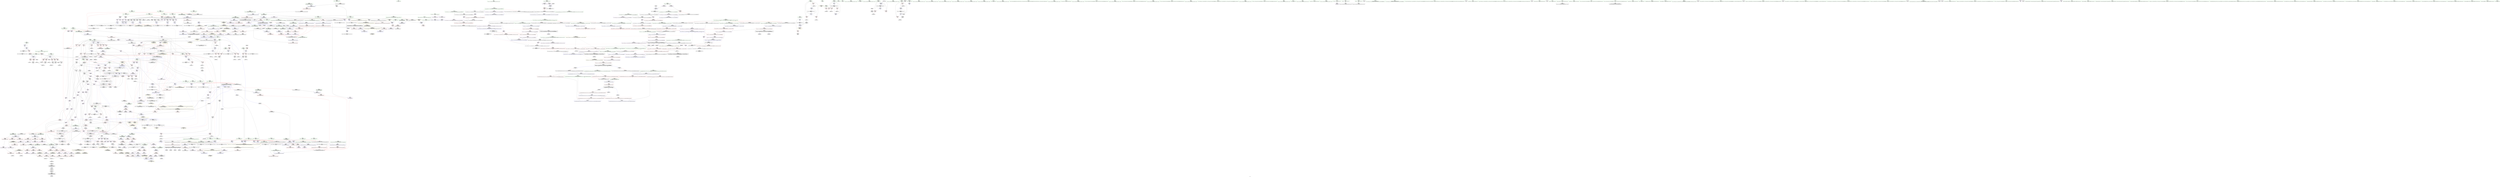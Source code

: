 digraph "SVFG" {
	label="SVFG";

	Node0x5588de368f90 [shape=record,color=grey,label="{NodeID: 0\nNullPtr}"];
	Node0x5588de368f90 -> Node0x5588de3cef70[style=solid];
	Node0x5588de368f90 -> Node0x5588de3cf070[style=solid];
	Node0x5588de368f90 -> Node0x5588de3cf140[style=solid];
	Node0x5588de368f90 -> Node0x5588de3cf210[style=solid];
	Node0x5588de368f90 -> Node0x5588de3cf2e0[style=solid];
	Node0x5588de368f90 -> Node0x5588de3cf3b0[style=solid];
	Node0x5588de368f90 -> Node0x5588de3cf480[style=solid];
	Node0x5588de368f90 -> Node0x5588de3cf550[style=solid];
	Node0x5588de368f90 -> Node0x5588de3cf620[style=solid];
	Node0x5588de368f90 -> Node0x5588de3cf6f0[style=solid];
	Node0x5588de368f90 -> Node0x5588de3cf7c0[style=solid];
	Node0x5588de368f90 -> Node0x5588de3cf890[style=solid];
	Node0x5588de368f90 -> Node0x5588de3cf960[style=solid];
	Node0x5588de368f90 -> Node0x5588de3cfa30[style=solid];
	Node0x5588de368f90 -> Node0x5588de3f0310[style=solid];
	Node0x5588de4fa190 [shape=record,color=black,label="{NodeID: 1882\n835 = PHI(467, )\n1st arg _ZNSt4pairIiiEC2IiiLb1EEEOT_OT0_ }"];
	Node0x5588de4fa190 -> Node0x5588de3f5620[style=solid];
	Node0x5588de3d7cc0 [shape=record,color=red,label="{NodeID: 443\n292\<--119\n\<--c\n_Z3recii\n}"];
	Node0x5588de3d7cc0 -> Node0x5588de40fea0[style=solid];
	Node0x5588de456f30 [shape=record,color=black,label="{NodeID: 1218\nMR_214V_3 = PHI(MR_214V_5, MR_214V_2, )\npts\{190000 190001 190002 \}\n|{|<s1>52|<s2>52|<s3>52}}"];
	Node0x5588de456f30 -> Node0x5588de45ec60[style=dashed];
	Node0x5588de456f30:s1 -> Node0x5588de4736a0[style=dashed,color=red];
	Node0x5588de456f30:s2 -> Node0x5588de473780[style=dashed,color=red];
	Node0x5588de456f30:s3 -> Node0x5588de473860[style=dashed,color=red];
	Node0x5588de3cbd50 [shape=record,color=green,label="{NodeID: 111\n541\<--542\nref.tmp3\<--ref.tmp3_field_insensitive\nmain\n|{|<s1>50}}"];
	Node0x5588de3cbd50 -> Node0x5588de3da0b0[style=solid];
	Node0x5588de3cbd50:s1 -> Node0x5588de4fada0[style=solid,color=red];
	Node0x5588de3ed530 [shape=record,color=red,label="{NodeID: 554\n1002\<--1001\n\<--second\n_ZStltIxxEbRKSt4pairIT_T0_ES5_\n}"];
	Node0x5588de3ed530 -> Node0x5588de3e64b0[style=solid];
	Node0x5588de3d0340 [shape=record,color=black,label="{NodeID: 222\n181\<--89\n\<--ref.tmp8\n_Z3recii\n}"];
	Node0x5588de3d0340 -> Node0x5588de3dd060[style=solid];
	Node0x5588de3d0340 -> Node0x5588de3dd130[style=solid];
	Node0x5588de3f2ff0 [shape=record,color=blue,label="{NodeID: 665\n445\<--444\nfirst2\<--\n_ZNSt4pairIxS_IxxEEaSEOS1_\n|{<s0>11|<s1>11|<s2>15|<s3>15|<s4>19|<s5>19|<s6>19}}"];
	Node0x5588de3f2ff0:s0 -> Node0x5588de3ef1a0[style=dashed,color=blue];
	Node0x5588de3f2ff0:s1 -> Node0x5588de44d930[style=dashed,color=blue];
	Node0x5588de3f2ff0:s2 -> Node0x5588de3ef410[style=dashed,color=blue];
	Node0x5588de3f2ff0:s3 -> Node0x5588de44d930[style=dashed,color=blue];
	Node0x5588de3f2ff0:s4 -> Node0x5588de3ef680[style=dashed,color=blue];
	Node0x5588de3f2ff0:s5 -> Node0x5588de44d930[style=dashed,color=blue];
	Node0x5588de3f2ff0:s6 -> Node0x5588de469160[style=dashed,color=blue];
	Node0x5588de3de170 [shape=record,color=purple,label="{NodeID: 333\n1255\<--367\noffset_0\<--\n}"];
	Node0x5588de3de170 -> Node0x5588de3ef680[style=solid];
	Node0x5588de410920 [shape=record,color=grey,label="{NodeID: 1108\n672 = Binary(671, 321, )\n}"];
	Node0x5588de410920 -> Node0x5588de4107a0[style=solid];
	Node0x5588de3671d0 [shape=record,color=green,label="{NodeID: 1\n7\<--1\n__dso_handle\<--dummyObj\nGlob }"];
	Node0x5588de4fa2a0 [shape=record,color=black,label="{NodeID: 1883\n836 = PHI(471, )\n2nd arg _ZNSt4pairIiiEC2IiiLb1EEEOT_OT0_ }"];
	Node0x5588de4fa2a0 -> Node0x5588de3f56f0[style=solid];
	Node0x5588de3d7d90 [shape=record,color=red,label="{NodeID: 444\n330\<--119\n\<--c\n_Z3recii\n}"];
	Node0x5588de3d7d90 -> Node0x5588de3d9620[style=solid];
	Node0x5588de457430 [shape=record,color=black,label="{NodeID: 1219\nMR_160V_3 = PHI(MR_160V_2, MR_160V_1, )\npts\{190000 190001 190002 5380000 5380001 5380002 \}\n|{<s0>27|<s1>27|<s2>27|<s3>54|<s4>54|<s5>54|<s6>54}}"];
	Node0x5588de457430:s0 -> Node0x5588de469160[style=dashed,color=blue];
	Node0x5588de457430:s1 -> Node0x5588de469660[style=dashed,color=blue];
	Node0x5588de457430:s2 -> Node0x5588de469b60[style=dashed,color=blue];
	Node0x5588de457430:s3 -> Node0x5588de454230[style=dashed,color=blue];
	Node0x5588de457430:s4 -> Node0x5588de454730[style=dashed,color=blue];
	Node0x5588de457430:s5 -> Node0x5588de454c30[style=dashed,color=blue];
	Node0x5588de457430:s6 -> Node0x5588de456f30[style=dashed,color=blue];
	Node0x5588de3cbe20 [shape=record,color=green,label="{NodeID: 112\n543\<--544\nref.tmp4\<--ref.tmp4_field_insensitive\nmain\n|{|<s1>49}}"];
	Node0x5588de3cbe20 -> Node0x5588de3f38e0[style=solid];
	Node0x5588de3cbe20:s1 -> Node0x5588de4f8f50[style=solid,color=red];
	Node0x5588de3ed600 [shape=record,color=red,label="{NodeID: 555\n1005\<--1004\n\<--second5\n_ZStltIxxEbRKSt4pairIT_T0_ES5_\n}"];
	Node0x5588de3ed600 -> Node0x5588de3e64b0[style=solid];
	Node0x5588de3d0410 [shape=record,color=black,label="{NodeID: 223\n205\<--99\n\<--ref.tmp15\n_Z3recii\n}"];
	Node0x5588de3d0410 -> Node0x5588de3f11e0[style=solid];
	Node0x5588de3f30c0 [shape=record,color=blue,label="{NodeID: 666\n460\<--456\n__x.addr\<--__x\n_ZSt9make_pairIiiESt4pairINSt17__decay_and_stripIT_E6__typeENS1_IT0_E6__typeEEOS2_OS5_\n}"];
	Node0x5588de3f30c0 -> Node0x5588de3e9430[style=dashed];
	Node0x5588de3de240 [shape=record,color=purple,label="{NodeID: 334\n1258\<--367\noffset_1\<--\n}"];
	Node0x5588de3de240 -> Node0x5588de3ef750[style=solid];
	Node0x5588de410aa0 [shape=record,color=grey,label="{NodeID: 1109\n329 = Binary(328, 321, )\n}"];
	Node0x5588de410aa0 -> Node0x5588de410320[style=solid];
	Node0x5588de396f80 [shape=record,color=green,label="{NodeID: 2\n15\<--1\n\<--dummyObj\nCan only get source location for instruction, argument, global var or function.}"];
	Node0x5588de4fa3b0 [shape=record,color=black,label="{NodeID: 1884\n1083 = PHI(743, )\n0th arg _ZSt19__iterator_categoryIN9__gnu_cxx17__normal_iteratorIPcNSt7__cxx1112basic_stringIcSt11char_traitsIcESaIcEEEEEENSt15iterator_traitsIT_E17iterator_categoryERKSB_ }"];
	Node0x5588de4fa3b0 -> Node0x5588de3f6ce0[style=solid];
	Node0x5588de3d7e60 [shape=record,color=red,label="{NodeID: 445\n361\<--119\n\<--c\n_Z3recii\n}"];
	Node0x5588de3d7e60 -> Node0x5588de40f8a0[style=solid];
	Node0x5588de457960 [shape=record,color=black,label="{NodeID: 1220\nMR_2V_2 = PHI(MR_2V_3, MR_2V_1, )\npts\{16 \}\n}"];
	Node0x5588de457960 -> Node0x5588de3f3cf0[style=dashed];
	Node0x5588de457960 -> Node0x5588de457960[style=dashed];
	Node0x5588de3cbef0 [shape=record,color=green,label="{NodeID: 113\n545\<--546\nref.tmp5\<--ref.tmp5_field_insensitive\nmain\n|{|<s1>49}}"];
	Node0x5588de3cbef0 -> Node0x5588de3f39b0[style=solid];
	Node0x5588de3cbef0:s1 -> Node0x5588de4f9270[style=solid,color=red];
	Node0x5588de3ed6d0 [shape=record,color=red,label="{NodeID: 556\n1021\<--1015\nthis1\<--this.addr\n_ZNSt4pairIxxEaSERKS0_\n}"];
	Node0x5588de3ed6d0 -> Node0x5588de3db500[style=solid];
	Node0x5588de3ed6d0 -> Node0x5588de3d59d0[style=solid];
	Node0x5588de3ed6d0 -> Node0x5588de3d5aa0[style=solid];
	Node0x5588de3d04e0 [shape=record,color=black,label="{NodeID: 224\n220\<--109\n\<--ref.tmp23\n_Z3recii\n}"];
	Node0x5588de3d04e0 -> Node0x5588de3ddbc0[style=solid];
	Node0x5588de3d04e0 -> Node0x5588de3ddc90[style=solid];
	Node0x5588de498260 [shape=record,color=yellow,style=double,label="{NodeID: 1774\n86V_6 = CSCHI(MR_86V_4)\npts\{1300000 1300001 1300002 \}\nCS[]|{|<s1>27}}"];
	Node0x5588de498260 -> Node0x5588de46b960[style=dashed];
	Node0x5588de498260:s1 -> Node0x5588de478f90[style=dashed,color=red];
	Node0x5588de3f3190 [shape=record,color=blue,label="{NodeID: 667\n462\<--457\n__y.addr\<--__y\n_ZSt9make_pairIiiESt4pairINSt17__decay_and_stripIT_E6__typeENS1_IT0_E6__typeEEOS2_OS5_\n}"];
	Node0x5588de3f3190 -> Node0x5588de3e9500[style=dashed];
	Node0x5588de3de310 [shape=record,color=purple,label="{NodeID: 335\n1261\<--367\noffset_2\<--\n}"];
	Node0x5588de3de310 -> Node0x5588de3ef820[style=solid];
	Node0x5588de410c20 [shape=record,color=grey,label="{NodeID: 1110\n280 = Binary(279, 269, )\n}"];
	Node0x5588de410c20 -> Node0x5588de3e4e30[style=solid];
	Node0x5588de39ac50 [shape=record,color=green,label="{NodeID: 3\n20\<--1\n.str\<--dummyObj\nGlob }"];
	Node0x5588de4fa4c0 [shape=record,color=black,label="{NodeID: 1885\n1203 = PHI(1140, 1142, )\n0th arg _ZNK9__gnu_cxx17__normal_iteratorIPcNSt7__cxx1112basic_stringIcSt11char_traitsIcESaIcEEEEdeEv }"];
	Node0x5588de4fa4c0 -> Node0x5588de3f7ab0[style=solid];
	Node0x5588de3d7f30 [shape=record,color=red,label="{NodeID: 446\n257\<--121\n\<--j\n_Z3recii\n}"];
	Node0x5588de3d7f30 -> Node0x5588de3e5d30[style=solid];
	Node0x5588de457e60 [shape=record,color=black,label="{NodeID: 1221\nMR_169V_3 = PHI(MR_169V_4, MR_169V_2, )\npts\{536 \}\n}"];
	Node0x5588de457e60 -> Node0x5588de3e9c50[style=dashed];
	Node0x5588de457e60 -> Node0x5588de3e9d20[style=dashed];
	Node0x5588de457e60 -> Node0x5588de3e9df0[style=dashed];
	Node0x5588de457e60 -> Node0x5588de3f4ac0[style=dashed];
	Node0x5588de3d0980 [shape=record,color=green,label="{NodeID: 114\n547\<--548\nk\<--k_field_insensitive\nmain\n}"];
	Node0x5588de3d0980 -> Node0x5588de3e9ec0[style=solid];
	Node0x5588de3d0980 -> Node0x5588de3e9f90[style=solid];
	Node0x5588de3d0980 -> Node0x5588de3ea060[style=solid];
	Node0x5588de3d0980 -> Node0x5588de3f3c20[style=solid];
	Node0x5588de3d0980 -> Node0x5588de3f4030[style=solid];
	Node0x5588de3ed7a0 [shape=record,color=red,label="{NodeID: 557\n1022\<--1017\n\<--__p.addr\n_ZNSt4pairIxxEaSERKS0_\n}"];
	Node0x5588de3ed7a0 -> Node0x5588de3d5b70[style=solid];
	Node0x5588de3d05b0 [shape=record,color=black,label="{NodeID: 225\n343\<--133\n\<--ref.tmp70\n_Z3recii\n}"];
	Node0x5588de3d05b0 -> Node0x5588de3ddd60[style=solid];
	Node0x5588de3d05b0 -> Node0x5588de3dde30[style=solid];
	Node0x5588de3f3260 [shape=record,color=blue,label="{NodeID: 668\n482\<--479\nthis.addr\<--this\n_ZNSt4pairIxS_IxxEEC2IiS_IiiELb1EEEOT_OT0_\n}"];
	Node0x5588de3f3260 -> Node0x5588de3e96a0[style=dashed];
	Node0x5588de3de3e0 [shape=record,color=purple,label="{NodeID: 336\n416\<--414\nfirst\<--this1\n_ZNSt4pairIxS_IxxEEC2IxS0_Lb1EEEOT_OT0_\n}"];
	Node0x5588de3de3e0 -> Node0x5588de3f2be0[style=solid];
	Node0x5588de410da0 [shape=record,color=grey,label="{NodeID: 1111\n620 = Binary(619, 307, )\n}"];
	Node0x5588de410da0 -> Node0x5588de3f4030[style=solid];
	Node0x5588de3c7cd0 [shape=record,color=green,label="{NodeID: 4\n22\<--1\n_ZSt3cin\<--dummyObj\nGlob }"];
	Node0x5588de4fa610 [shape=record,color=black,label="{NodeID: 1886\n76 = PHI(127, 549, )\n0th arg _Z3recii }"];
	Node0x5588de4fa610 -> Node0x5588de3d0000[style=solid];
	Node0x5588de4fa610 -> Node0x5588de3d00d0[style=solid];
	Node0x5588de4fa610 -> Node0x5588de3d01a0[style=solid];
	Node0x5588de4fa610 -> Node0x5588de3d0270[style=solid];
	Node0x5588de3d8000 [shape=record,color=red,label="{NodeID: 447\n279\<--121\n\<--j\n_Z3recii\n}"];
	Node0x5588de3d8000 -> Node0x5588de410c20[style=solid];
	Node0x5588de458360 [shape=record,color=black,label="{NodeID: 1222\nMR_171V_2 = PHI(MR_171V_3, MR_171V_1, )\npts\{540 \}\n}"];
	Node0x5588de458360 -> Node0x5588de3f3810[style=dashed];
	Node0x5588de3d0a50 [shape=record,color=green,label="{NodeID: 115\n549\<--550\nt\<--t_field_insensitive\nmain\n|{|<s1>52}}"];
	Node0x5588de3d0a50 -> Node0x5588de3da180[style=solid];
	Node0x5588de3d0a50:s1 -> Node0x5588de4fa610[style=solid,color=red];
	Node0x5588de3ed870 [shape=record,color=red,label="{NodeID: 558\n1027\<--1017\n\<--__p.addr\n_ZNSt4pairIxxEaSERKS0_\n}"];
	Node0x5588de3ed870 -> Node0x5588de3d5c40[style=solid];
	Node0x5588de3d0680 [shape=record,color=black,label="{NodeID: 226\n142\<--141\nidxprom\<--\n_Z3recii\n}"];
	Node0x5588de3f3330 [shape=record,color=blue,label="{NodeID: 669\n484\<--480\n__x.addr\<--__x\n_ZNSt4pairIxS_IxxEEC2IiS_IiiELb1EEEOT_OT0_\n}"];
	Node0x5588de3f3330 -> Node0x5588de3e9770[style=dashed];
	Node0x5588de3de4b0 [shape=record,color=purple,label="{NodeID: 337\n421\<--414\nsecond\<--this1\n_ZNSt4pairIxS_IxxEEC2IxS0_Lb1EEEOT_OT0_\n}"];
	Node0x5588de3de4b0 -> Node0x5588de3d9b00[style=solid];
	Node0x5588de410f20 [shape=record,color=grey,label="{NodeID: 1112\n644 = Binary(643, 321, )\n}"];
	Node0x5588de410f20 -> Node0x5588de3f42a0[style=solid];
	Node0x5588de3c8010 [shape=record,color=green,label="{NodeID: 5\n23\<--1\n.str.3\<--dummyObj\nGlob }"];
	Node0x5588de4fa760 [shape=record,color=black,label="{NodeID: 1887\n77 = PHI(310, 172, )\n1st arg _Z3recii }"];
	Node0x5588de4fa760 -> Node0x5588de3f0410[style=solid];
	Node0x5588de3d80d0 [shape=record,color=red,label="{NodeID: 448\n288\<--121\n\<--j\n_Z3recii\n}"];
	Node0x5588de3d80d0 -> Node0x5588de410020[style=solid];
	Node0x5588de458860 [shape=record,color=black,label="{NodeID: 1223\nMR_173V_2 = PHI(MR_173V_3, MR_173V_1, )\npts\{544 \}\n}"];
	Node0x5588de458860 -> Node0x5588de3f38e0[style=dashed];
	Node0x5588de3d0b20 [shape=record,color=green,label="{NodeID: 116\n551\<--552\nagg.tmp\<--agg.tmp_field_insensitive\nmain\n|{|<s1>54}}"];
	Node0x5588de3d0b20 -> Node0x5588de3da250[style=solid];
	Node0x5588de3d0b20:s1 -> Node0x5588de4fbfd0[style=solid,color=red];
	Node0x5588de3ed940 [shape=record,color=red,label="{NodeID: 559\n1024\<--1023\n\<--first\n_ZNSt4pairIxxEaSERKS0_\n}"];
	Node0x5588de3ed940 -> Node0x5588de3f6800[style=solid];
	Node0x5588de3d0750 [shape=record,color=black,label="{NodeID: 227\n145\<--144\nidxprom1\<--\n_Z3recii\n}"];
	Node0x5588de3f3400 [shape=record,color=blue,label="{NodeID: 670\n486\<--481\n__y.addr\<--__y\n_ZNSt4pairIxS_IxxEEC2IiS_IiiELb1EEEOT_OT0_\n}"];
	Node0x5588de3f3400 -> Node0x5588de3e9840[style=dashed];
	Node0x5588de3de580 [shape=record,color=purple,label="{NodeID: 338\n1263\<--426\noffset_0\<--\n}"];
	Node0x5588de3de580 -> Node0x5588de3f2cb0[style=solid];
	Node0x5588de4110a0 [shape=record,color=grey,label="{NodeID: 1113\n637 = Binary(638, 636, )\n}"];
	Node0x5588de4110a0 -> Node0x5588de3da4c0[style=solid];
	Node0x5588de3c80d0 [shape=record,color=green,label="{NodeID: 6\n26\<--1\n\<--dummyObj\nCan only get source location for instruction, argument, global var or function.}"];
	Node0x5588de4fa8b0 [shape=record,color=black,label="{NodeID: 1888\n78 = PHI(311, 172, )\n2nd arg _Z3recii }"];
	Node0x5588de4fa8b0 -> Node0x5588de3f04e0[style=solid];
	Node0x5588de3d81a0 [shape=record,color=red,label="{NodeID: 449\n291\<--121\n\<--j\n_Z3recii\n}"];
	Node0x5588de3d81a0 -> Node0x5588de40fea0[style=solid];
	Node0x5588de458d60 [shape=record,color=black,label="{NodeID: 1224\nMR_175V_2 = PHI(MR_175V_3, MR_175V_1, )\npts\{546 \}\n}"];
	Node0x5588de458d60 -> Node0x5588de3f39b0[style=dashed];
	Node0x5588de3d0bf0 [shape=record,color=green,label="{NodeID: 117\n553\<--554\nanss\<--anss_field_insensitive\nmain\n}"];
	Node0x5588de3eda10 [shape=record,color=red,label="{NodeID: 560\n1029\<--1028\n\<--second\n_ZNSt4pairIxxEaSERKS0_\n}"];
	Node0x5588de3eda10 -> Node0x5588de3f68d0[style=solid];
	Node0x5588de471e10 [shape=record,color=yellow,style=double,label="{NodeID: 1335\n141V_1 = ENCHI(MR_141V_0)\npts\{98 102 104 1000000 1000001 \}\nFun[_ZNSt4pairIiiEC2IiiLb1EEEOT_OT0_]}"];
	Node0x5588de471e10 -> Node0x5588de3eb720[style=dashed];
	Node0x5588de471e10 -> Node0x5588de3eb7f0[style=dashed];
	Node0x5588de3d0820 [shape=record,color=black,label="{NodeID: 228\n156\<--154\n\<--\n_Z3recii\n}"];
	Node0x5588de3d0820 -> Node0x5588de3dcdf0[style=solid];
	Node0x5588de3d0820 -> Node0x5588de3dcec0[style=solid];
	Node0x5588de3d0820 -> Node0x5588de3dcf90[style=solid];
	Node0x5588de4986e0 [shape=record,color=yellow,style=double,label="{NodeID: 1778\n94V_2 = CSCHI(MR_94V_1)\npts\{3820000 3820001 \}\nCS[]}"];
	Node0x5588de3f34d0 [shape=record,color=blue,label="{NodeID: 671\n493\<--497\nfirst\<--conv\n_ZNSt4pairIxS_IxxEEC2IiS_IiiELb1EEEOT_OT0_\n|{<s0>14}}"];
	Node0x5588de3f34d0:s0 -> Node0x5588de497960[style=dashed,color=blue];
	Node0x5588de3de650 [shape=record,color=purple,label="{NodeID: 339\n1266\<--426\noffset_1\<--\n}"];
	Node0x5588de3de650 -> Node0x5588de3f2d80[style=solid];
	Node0x5588de411220 [shape=record,color=grey,label="{NodeID: 1114\n636 = Binary(635, 321, )\n}"];
	Node0x5588de411220 -> Node0x5588de4110a0[style=solid];
	Node0x5588de3c8190 [shape=record,color=green,label="{NodeID: 7\n152\<--1\n\<--dummyObj\nCan only get source location for instruction, argument, global var or function.}"];
	Node0x5588de4faa00 [shape=record,color=black,label="{NodeID: 1889\n402 = PHI(85, 105, 129, 537, )\n0th arg _ZNSt4pairIxS_IxxEEC2IxS0_Lb1EEEOT_OT0_ }"];
	Node0x5588de4faa00 -> Node0x5588de3f2970[style=solid];
	Node0x5588de3d8270 [shape=record,color=red,label="{NodeID: 450\n338\<--121\n\<--j\n_Z3recii\n}"];
	Node0x5588de3d8270 -> Node0x5588de3d96f0[style=solid];
	Node0x5588de459260 [shape=record,color=black,label="{NodeID: 1225\nMR_177V_2 = PHI(MR_177V_4, MR_177V_1, )\npts\{548 \}\n}"];
	Node0x5588de459260 -> Node0x5588de3f3c20[style=dashed];
	Node0x5588de3d0cc0 [shape=record,color=green,label="{NodeID: 118\n555\<--556\nx\<--x_field_insensitive\nmain\n}"];
	Node0x5588de3d0cc0 -> Node0x5588de3ea130[style=solid];
	Node0x5588de3d0cc0 -> Node0x5588de3ea200[style=solid];
	Node0x5588de3d0cc0 -> Node0x5588de3f4100[style=solid];
	Node0x5588de3d0cc0 -> Node0x5588de3f42a0[style=solid];
	Node0x5588de3edae0 [shape=record,color=red,label="{NodeID: 561\n1070\<--1069\n\<--coerce.dive5\n_ZSt9__reverseIN9__gnu_cxx17__normal_iteratorIPcNSt7__cxx1112basic_stringIcSt11char_traitsIcESaIcEEEEEEvT_SA_St26random_access_iterator_tag\n|{<s0>87}}"];
	Node0x5588de3edae0:s0 -> Node0x5588de4fc890[style=solid,color=red];
	Node0x5588de3d08f0 [shape=record,color=black,label="{NodeID: 229\n164\<--163\nconv\<--\n_Z3recii\n}"];
	Node0x5588de3d08f0 -> Node0x5588de3e55b0[style=solid];
	Node0x5588de498840 [shape=record,color=yellow,style=double,label="{NodeID: 1779\n127V_2 = CSCHI(MR_127V_1)\npts\{190001 190002 \}\nCS[]|{<s0>11|<s1>11|<s2>11|<s3>11|<s4>15|<s5>15|<s6>15|<s7>15|<s8>19|<s9>19|<s10>19|<s11>19|<s12>19|<s13>19}}"];
	Node0x5588de498840:s0 -> Node0x5588de3ef270[style=dashed,color=blue];
	Node0x5588de498840:s1 -> Node0x5588de3ef340[style=dashed,color=blue];
	Node0x5588de498840:s2 -> Node0x5588de44de30[style=dashed,color=blue];
	Node0x5588de498840:s3 -> Node0x5588de44e330[style=dashed,color=blue];
	Node0x5588de498840:s4 -> Node0x5588de3ef4e0[style=dashed,color=blue];
	Node0x5588de498840:s5 -> Node0x5588de3ef5b0[style=dashed,color=blue];
	Node0x5588de498840:s6 -> Node0x5588de44de30[style=dashed,color=blue];
	Node0x5588de498840:s7 -> Node0x5588de44e330[style=dashed,color=blue];
	Node0x5588de498840:s8 -> Node0x5588de3ef750[style=dashed,color=blue];
	Node0x5588de498840:s9 -> Node0x5588de3ef820[style=dashed,color=blue];
	Node0x5588de498840:s10 -> Node0x5588de44de30[style=dashed,color=blue];
	Node0x5588de498840:s11 -> Node0x5588de44e330[style=dashed,color=blue];
	Node0x5588de498840:s12 -> Node0x5588de469660[style=dashed,color=blue];
	Node0x5588de498840:s13 -> Node0x5588de469b60[style=dashed,color=blue];
	Node0x5588de3f35a0 [shape=record,color=blue,label="{NodeID: 672\n514\<--512\nx.addr\<--x\n_Z4aminISt4pairIxS0_IxxEES2_EvRT_T0_\n}"];
	Node0x5588de3f35a0 -> Node0x5588de3e99e0[style=dashed];
	Node0x5588de3f35a0 -> Node0x5588de3e9ab0[style=dashed];
	Node0x5588de3de720 [shape=record,color=purple,label="{NodeID: 340\n1264\<--427\noffset_0\<--\n}"];
	Node0x5588de3de720 -> Node0x5588de3ef8f0[style=solid];
	Node0x5588de4113a0 [shape=record,color=grey,label="{NodeID: 1115\n681 = Binary(680, 307, )\n}"];
	Node0x5588de4113a0 -> Node0x5588de3f4850[style=solid];
	Node0x5588de3c8a00 [shape=record,color=green,label="{NodeID: 8\n158\<--1\n\<--dummyObj\nCan only get source location for instruction, argument, global var or function.}"];
	Node0x5588de4fabd0 [shape=record,color=black,label="{NodeID: 1890\n403 = PHI(87, 107, 131, 539, )\n1st arg _ZNSt4pairIxS_IxxEEC2IxS0_Lb1EEEOT_OT0_ }"];
	Node0x5588de4fabd0 -> Node0x5588de3f2a40[style=solid];
	Node0x5588de3d8340 [shape=record,color=red,label="{NodeID: 451\n356\<--121\n\<--j\n_Z3recii\n}"];
	Node0x5588de3d8340 -> Node0x5588de40f5a0[style=solid];
	Node0x5588de459760 [shape=record,color=black,label="{NodeID: 1226\nMR_179V_2 = PHI(MR_179V_4, MR_179V_1, )\npts\{556 \}\n}"];
	Node0x5588de459760 -> Node0x5588de3f4100[style=dashed];
	Node0x5588de3d0d90 [shape=record,color=green,label="{NodeID: 119\n557\<--558\ni\<--i_field_insensitive\nmain\n}"];
	Node0x5588de3d0d90 -> Node0x5588de3ea2d0[style=solid];
	Node0x5588de3d0d90 -> Node0x5588de3ea3a0[style=solid];
	Node0x5588de3d0d90 -> Node0x5588de3f41d0[style=solid];
	Node0x5588de3d0d90 -> Node0x5588de3f4370[style=solid];
	Node0x5588de3edbb0 [shape=record,color=red,label="{NodeID: 562\n1072\<--1071\n\<--coerce.dive6\n_ZSt9__reverseIN9__gnu_cxx17__normal_iteratorIPcNSt7__cxx1112basic_stringIcSt11char_traitsIcESaIcEEEEEEvT_SA_St26random_access_iterator_tag\n|{<s0>87}}"];
	Node0x5588de3edbb0:s0 -> Node0x5588de4fc9a0[style=solid,color=red];
	Node0x5588de3d8d30 [shape=record,color=black,label="{NodeID: 230\n530\<--172\nmain_ret\<--\nmain\n}"];
	Node0x5588de4989a0 [shape=record,color=yellow,style=double,label="{NodeID: 1780\n139V_2 = CSCHI(MR_139V_1)\npts\{4590000 4590001 \}\nCS[]}"];
	Node0x5588de3f3670 [shape=record,color=blue,label="{NodeID: 673\n531\<--172\nretval\<--\nmain\n}"];
	Node0x5588de3de7f0 [shape=record,color=purple,label="{NodeID: 341\n1267\<--427\noffset_1\<--\n}"];
	Node0x5588de3de7f0 -> Node0x5588de3ef9c0[style=solid];
	Node0x5588de411520 [shape=record,color=grey,label="{NodeID: 1116\n268 = Binary(267, 269, )\n}"];
	Node0x5588de411520 -> Node0x5588de3e58b0[style=solid];
	Node0x5588de3c8a90 [shape=record,color=green,label="{NodeID: 9\n159\<--1\n\<--dummyObj\nCan only get source location for instruction, argument, global var or function.}"];
	Node0x5588de4fada0 [shape=record,color=black,label="{NodeID: 1891\n404 = PHI(89, 109, 133, 541, )\n2nd arg _ZNSt4pairIxS_IxxEEC2IxS0_Lb1EEEOT_OT0_ }"];
	Node0x5588de4fada0 -> Node0x5588de3f2b10[style=solid];
	Node0x5588de3d8410 [shape=record,color=red,label="{NodeID: 452\n300\<--123\n\<--x\n_Z3recii\n}"];
	Node0x5588de3d8410 -> Node0x5588de4122a0[style=solid];
	Node0x5588de459c60 [shape=record,color=black,label="{NodeID: 1227\nMR_181V_2 = PHI(MR_181V_4, MR_181V_1, )\npts\{558 \}\n}"];
	Node0x5588de459c60 -> Node0x5588de3f41d0[style=dashed];
	Node0x5588de3d0e60 [shape=record,color=green,label="{NodeID: 120\n559\<--560\nexn.slot\<--exn.slot_field_insensitive\nmain\n}"];
	Node0x5588de3d0e60 -> Node0x5588de3ea470[style=solid];
	Node0x5588de3d0e60 -> Node0x5588de3f4440[style=solid];
	Node0x5588de3edc80 [shape=record,color=red,label="{NodeID: 563\n1099\<--1093\n\<--__lhs.addr\n_ZN9__gnu_cxxeqIPcNSt7__cxx1112basic_stringIcSt11char_traitsIcESaIcEEEEEbRKNS_17__normal_iteratorIT_T0_EESD_\n|{<s0>90}}"];
	Node0x5588de3edc80:s0 -> Node0x5588de4f9eb0[style=solid,color=red];
	Node0x5588de472140 [shape=record,color=yellow,style=double,label="{NodeID: 1338\n349V_1 = ENCHI(MR_349V_0)\npts\{11410000 11430000 \}\nFun[_ZNK9__gnu_cxx17__normal_iteratorIPcNSt7__cxx1112basic_stringIcSt11char_traitsIcESaIcEEEEdeEv]}"];
	Node0x5588de472140 -> Node0x5588de3eed90[style=dashed];
	Node0x5588de3d8e00 [shape=record,color=black,label="{NodeID: 231\n196\<--192\n\<--call12\n_Z3recii\n}"];
	Node0x5588de3d8e00 -> Node0x5588de3dd470[style=solid];
	Node0x5588de3d8e00 -> Node0x5588de3dd540[style=solid];
	Node0x5588de3d8e00 -> Node0x5588de3dd610[style=solid];
	Node0x5588de498b00 [shape=record,color=yellow,style=double,label="{NodeID: 1781\n151V_2 = CSCHI(MR_151V_1)\npts\{960001 960002 \}\nCS[]|{<s0>14}}"];
	Node0x5588de498b00:s0 -> Node0x5588de497960[style=dashed,color=blue];
	Node0x5588de3f3740 [shape=record,color=blue,label="{NodeID: 674\n535\<--172\nii\<--\nmain\n}"];
	Node0x5588de3f3740 -> Node0x5588de457e60[style=dashed];
	Node0x5588de47aec0 [shape=record,color=yellow,style=double,label="{NodeID: 1449\n151V_1 = ENCHI(MR_151V_0)\npts\{960001 960002 \}\nFun[_ZNSt4pairIxS_IxxEEC2IiS_IiiELb1EEEOT_OT0_]|{<s0>43|<s1>43}}"];
	Node0x5588de47aec0:s0 -> Node0x5588de3f5bd0[style=dashed,color=red];
	Node0x5588de47aec0:s1 -> Node0x5588de3f5ca0[style=dashed,color=red];
	Node0x5588de3de8c0 [shape=record,color=purple,label="{NodeID: 342\n445\<--440\nfirst2\<--this1\n_ZNSt4pairIxS_IxxEEaSEOS1_\n}"];
	Node0x5588de3de8c0 -> Node0x5588de3f2ff0[style=solid];
	Node0x5588de4116a0 [shape=record,color=grey,label="{NodeID: 1117\n677 = Binary(676, 321, )\n}"];
	Node0x5588de4116a0 -> Node0x5588de3f4780[style=solid];
	Node0x5588de3c8b20 [shape=record,color=green,label="{NodeID: 10\n172\<--1\n\<--dummyObj\nCan only get source location for instruction, argument, global var or function.|{<s0>52|<s1>52}}"];
	Node0x5588de3c8b20:s0 -> Node0x5588de4fa760[style=solid,color=red];
	Node0x5588de3c8b20:s1 -> Node0x5588de4fa8b0[style=solid,color=red];
	Node0x5588de4faf70 [shape=record,color=black,label="{NodeID: 1892\n893 = PHI(450, )\n0th arg _ZNSt4pairIxxEaSEOS0_ }"];
	Node0x5588de4faf70 -> Node0x5588de3f5d70[style=solid];
	Node0x5588de3d84e0 [shape=record,color=red,label="{NodeID: 453\n303\<--123\n\<--x\n_Z3recii\n}"];
	Node0x5588de3d84e0 -> Node0x5588de40f420[style=solid];
	Node0x5588de45a160 [shape=record,color=black,label="{NodeID: 1228\nMR_187V_2 = PHI(MR_187V_5, MR_187V_1, )\npts\{564 \}\n}"];
	Node0x5588de45a160 -> Node0x5588de3f45e0[style=dashed];
	Node0x5588de3d0f30 [shape=record,color=green,label="{NodeID: 121\n561\<--562\nehselector.slot\<--ehselector.slot_field_insensitive\nmain\n}"];
	Node0x5588de3d0f30 -> Node0x5588de3ea540[style=solid];
	Node0x5588de3d0f30 -> Node0x5588de3f4510[style=solid];
	Node0x5588de3edd50 [shape=record,color=red,label="{NodeID: 564\n1104\<--1095\n\<--__rhs.addr\n_ZN9__gnu_cxxeqIPcNSt7__cxx1112basic_stringIcSt11char_traitsIcESaIcEEEEEbRKNS_17__normal_iteratorIT_T0_EESD_\n|{<s0>91}}"];
	Node0x5588de3edd50:s0 -> Node0x5588de4f9eb0[style=solid,color=red];
	Node0x5588de472250 [shape=record,color=yellow,style=double,label="{NodeID: 1339\n2V_1 = ENCHI(MR_2V_0)\npts\{16 \}\nFun[_Z3recii]|{|<s1>24}}"];
	Node0x5588de472250 -> Node0x5588de3d6a10[style=dashed];
	Node0x5588de472250:s1 -> Node0x5588de472250[style=dashed,color=red];
	Node0x5588de3d8ed0 [shape=record,color=black,label="{NodeID: 232\n213\<--211\n\<--call19\n_Z3recii\n}"];
	Node0x5588de3d8ed0 -> Node0x5588de3dd950[style=solid];
	Node0x5588de3d8ed0 -> Node0x5588de3dda20[style=solid];
	Node0x5588de3d8ed0 -> Node0x5588de3ddaf0[style=solid];
	Node0x5588de3f3810 [shape=record,color=blue,label="{NodeID: 675\n539\<--175\nref.tmp\<--\nmain\n|{|<s1>50}}"];
	Node0x5588de3f3810 -> Node0x5588de458360[style=dashed];
	Node0x5588de3f3810:s1 -> Node0x5588de44ac40[style=dashed,color=red];
	Node0x5588de47afa0 [shape=record,color=yellow,style=double,label="{NodeID: 1450\n78V_1 = ENCHI(MR_78V_0)\npts\{1000000 1000001 \}\nFun[_ZNSt4pairIxS_IxxEEC2IiS_IiiELb1EEEOT_OT0_]|{|<s1>43}}"];
	Node0x5588de47afa0 -> Node0x5588de3e9910[style=dashed];
	Node0x5588de47afa0:s1 -> Node0x5588de479e90[style=dashed,color=red];
	Node0x5588de3de990 [shape=record,color=purple,label="{NodeID: 343\n450\<--440\nsecond4\<--this1\n_ZNSt4pairIxS_IxxEEaSEOS1_\n|{<s0>37}}"];
	Node0x5588de3de990:s0 -> Node0x5588de4faf70[style=solid,color=red];
	Node0x5588de411820 [shape=record,color=grey,label="{NodeID: 1118\n713 = Binary(712, 307, )\n}"];
	Node0x5588de411820 -> Node0x5588de3f4ac0[style=solid];
	Node0x5588de3c8c20 [shape=record,color=green,label="{NodeID: 11\n175\<--1\n\<--dummyObj\nCan only get source location for instruction, argument, global var or function.}"];
	Node0x5588de4fb080 [shape=record,color=black,label="{NodeID: 1893\n894 = PHI(449, )\n1st arg _ZNSt4pairIxxEaSEOS0_ }"];
	Node0x5588de4fb080 -> Node0x5588de3f5e40[style=solid];
	Node0x5588de3d85b0 [shape=record,color=red,label="{NodeID: 454\n322\<--123\n\<--x\n_Z3recii\n}"];
	Node0x5588de3d85b0 -> Node0x5588de3d9550[style=solid];
	Node0x5588de45a660 [shape=record,color=black,label="{NodeID: 1229\nMR_189V_2 = PHI(MR_189V_5, MR_189V_1, )\npts\{566 \}\n}"];
	Node0x5588de45a660 -> Node0x5588de3f46b0[style=dashed];
	Node0x5588de3d1000 [shape=record,color=green,label="{NodeID: 122\n563\<--564\nx23\<--x23_field_insensitive\nmain\n}"];
	Node0x5588de3d1000 -> Node0x5588de3ea610[style=solid];
	Node0x5588de3d1000 -> Node0x5588de3ea6e0[style=solid];
	Node0x5588de3d1000 -> Node0x5588de3f45e0[style=solid];
	Node0x5588de3d1000 -> Node0x5588de3f4780[style=solid];
	Node0x5588de3ede20 [shape=record,color=red,label="{NodeID: 565\n1103\<--1100\n\<--call\n_ZN9__gnu_cxxeqIPcNSt7__cxx1112basic_stringIcSt11char_traitsIcESaIcEEEEEbRKNS_17__normal_iteratorIT_T0_EESD_\n}"];
	Node0x5588de3ede20 -> Node0x5588de3e5a30[style=solid];
	Node0x5588de3d8fa0 [shape=record,color=black,label="{NodeID: 233\n234\<--233\nconv29\<--\n_Z3recii\n}"];
	Node0x5588de3d8fa0 -> Node0x5588de411ca0[style=solid];
	Node0x5588de3f38e0 [shape=record,color=blue,label="{NodeID: 676\n543\<--175\nref.tmp4\<--\nmain\n|{|<s1>49}}"];
	Node0x5588de3f38e0 -> Node0x5588de458860[style=dashed];
	Node0x5588de3f38e0:s1 -> Node0x5588de470c50[style=dashed,color=red];
	Node0x5588de47b080 [shape=record,color=yellow,style=double,label="{NodeID: 1451\n154V_1 = ENCHI(MR_154V_0)\npts\{98 102 104 \}\nFun[_ZNSt4pairIxS_IxxEEC2IiS_IiiELb1EEEOT_OT0_]}"];
	Node0x5588de47b080 -> Node0x5588de3e9910[style=dashed];
	Node0x5588de3dea60 [shape=record,color=purple,label="{NodeID: 344\n442\<--441\nfirst\<--\n_ZNSt4pairIxS_IxxEEaSEOS1_\n|{<s0>35}}"];
	Node0x5588de3dea60:s0 -> Node0x5588de4f98b0[style=solid,color=red];
	Node0x5588de4119a0 [shape=record,color=grey,label="{NodeID: 1119\n702 = Binary(701, 307, )\n}"];
	Node0x5588de3c8d20 [shape=record,color=green,label="{NodeID: 12\n232\<--1\n\<--dummyObj\nCan only get source location for instruction, argument, global var or function.}"];
	Node0x5588de4fb190 [shape=record,color=black,label="{NodeID: 1894\n976 = PHI(941, )\n0th arg _ZStltIxxEbRKSt4pairIT_T0_ES5_ }"];
	Node0x5588de4fb190 -> Node0x5588de3f64c0[style=solid];
	Node0x5588de3d8680 [shape=record,color=red,label="{NodeID: 455\n311\<--125\n\<--nb\n_Z3recii\n|{<s0>24}}"];
	Node0x5588de3d8680:s0 -> Node0x5588de4fa8b0[style=solid,color=red];
	Node0x5588de45ab60 [shape=record,color=black,label="{NodeID: 1230\nMR_191V_2 = PHI(MR_191V_4, MR_191V_1, )\npts\{5380000 \}\n|{<s0>50}}"];
	Node0x5588de45ab60:s0 -> Node0x5588de3f2be0[style=dashed,color=red];
	Node0x5588de3d10d0 [shape=record,color=green,label="{NodeID: 123\n565\<--566\ni25\<--i25_field_insensitive\nmain\n}"];
	Node0x5588de3d10d0 -> Node0x5588de3ea7b0[style=solid];
	Node0x5588de3d10d0 -> Node0x5588de3ea880[style=solid];
	Node0x5588de3d10d0 -> Node0x5588de3f46b0[style=solid];
	Node0x5588de3d10d0 -> Node0x5588de3f4850[style=solid];
	Node0x5588de3edef0 [shape=record,color=red,label="{NodeID: 566\n1106\<--1105\n\<--call1\n_ZN9__gnu_cxxeqIPcNSt7__cxx1112basic_stringIcSt11char_traitsIcESaIcEEEEEbRKNS_17__normal_iteratorIT_T0_EESD_\n}"];
	Node0x5588de3edef0 -> Node0x5588de3e5a30[style=solid];
	Node0x5588de3d9070 [shape=record,color=black,label="{NodeID: 234\n244\<--243\nconv34\<--\n_Z3recii\n}"];
	Node0x5588de3d9070 -> Node0x5588de411e20[style=solid];
	Node0x5588de3f39b0 [shape=record,color=blue,label="{NodeID: 677\n545\<--175\nref.tmp5\<--\nmain\n|{|<s1>49}}"];
	Node0x5588de3f39b0 -> Node0x5588de458d60[style=dashed];
	Node0x5588de3f39b0:s1 -> Node0x5588de470c50[style=dashed,color=red];
	Node0x5588de3deb30 [shape=record,color=purple,label="{NodeID: 345\n448\<--447\nsecond\<--\n_ZNSt4pairIxS_IxxEEaSEOS1_\n|{<s0>36}}"];
	Node0x5588de3deb30:s0 -> Node0x5588de4fc340[style=solid,color=red];
	Node0x5588de411b20 [shape=record,color=grey,label="{NodeID: 1120\n242 = Binary(241, 232, )\n}"];
	Node0x5588de411b20 -> Node0x5588de411e20[style=solid];
	Node0x5588de3c8e20 [shape=record,color=green,label="{NodeID: 13\n253\<--1\n\<--dummyObj\nCan only get source location for instruction, argument, global var or function.}"];
	Node0x5588de4fb2a0 [shape=record,color=black,label="{NodeID: 1895\n977 = PHI(943, )\n1st arg _ZStltIxxEbRKSt4pairIT_T0_ES5_ }"];
	Node0x5588de4fb2a0 -> Node0x5588de3f6590[style=solid];
	Node0x5588de3d8750 [shape=record,color=red,label="{NodeID: 456\n150\<--149\n\<--first\n_Z3recii\n}"];
	Node0x5588de3d8750 -> Node0x5588de3e5430[style=solid];
	Node0x5588de45b060 [shape=record,color=black,label="{NodeID: 1231\nMR_193V_2 = PHI(MR_193V_4, MR_193V_1, )\npts\{5380001 \}\n|{<s0>50}}"];
	Node0x5588de45b060:s0 -> Node0x5588de3f2cb0[style=dashed,color=red];
	Node0x5588de3d11a0 [shape=record,color=green,label="{NodeID: 124\n567\<--568\nagg.tmp40\<--agg.tmp40_field_insensitive\nmain\n}"];
	Node0x5588de3d11a0 -> Node0x5588de3df0e0[style=solid];
	Node0x5588de3d11a0 -> Node0x5588de3df1b0[style=solid];
	Node0x5588de3edfc0 [shape=record,color=red,label="{NodeID: 567\n1114\<--1111\nthis1\<--this.addr\n_ZN9__gnu_cxx17__normal_iteratorIPcNSt7__cxx1112basic_stringIcSt11char_traitsIcESaIcEEEEmmEv\n}"];
	Node0x5588de3edfc0 -> Node0x5588de3db9e0[style=solid];
	Node0x5588de3edfc0 -> Node0x5588de3d6390[style=solid];
	Node0x5588de3d9140 [shape=record,color=black,label="{NodeID: 235\n261\<--260\nconv41\<--\n_Z3recii\n}"];
	Node0x5588de3d9140 -> Node0x5588de3e5bb0[style=solid];
	Node0x5588de3f3a80 [shape=record,color=blue,label="{NodeID: 678\n591\<--592\n\<--\nmain\n|{|<s1>50}}"];
	Node0x5588de3f3a80 -> Node0x5588de45ba60[style=dashed];
	Node0x5588de3f3a80:s1 -> Node0x5588de44a900[style=dashed,color=red];
	Node0x5588de3dec00 [shape=record,color=purple,label="{NodeID: 346\n493\<--491\nfirst\<--this1\n_ZNSt4pairIxS_IxxEEC2IiS_IiiELb1EEEOT_OT0_\n}"];
	Node0x5588de3dec00 -> Node0x5588de3f34d0[style=solid];
	Node0x5588de411ca0 [shape=record,color=grey,label="{NodeID: 1121\n235 = Binary(231, 234, )\n}"];
	Node0x5588de3c8f20 [shape=record,color=green,label="{NodeID: 14\n263\<--1\n\<--dummyObj\nCan only get source location for instruction, argument, global var or function.}"];
	Node0x5588de4fb3b0 [shape=record,color=black,label="{NodeID: 1896\n432 = PHI(191, 210, 228, )\n0th arg _ZNSt4pairIxS_IxxEEaSEOS1_ }"];
	Node0x5588de4fb3b0 -> Node0x5588de3f2e50[style=solid];
	Node0x5588de3d8820 [shape=record,color=red,label="{NodeID: 457\n239\<--236\n\<--call31\n_Z3recii\n}"];
	Node0x5588de3d8820 -> Node0x5588de3f1930[style=solid];
	Node0x5588de45b560 [shape=record,color=black,label="{NodeID: 1232\nMR_195V_2 = PHI(MR_195V_4, MR_195V_1, )\npts\{5380002 \}\n|{<s0>50}}"];
	Node0x5588de45b560:s0 -> Node0x5588de3f2d80[style=dashed,color=red];
	Node0x5588de3d1270 [shape=record,color=green,label="{NodeID: 125\n569\<--570\nagg.tmp42\<--agg.tmp42_field_insensitive\nmain\n}"];
	Node0x5588de3d1270 -> Node0x5588de3df280[style=solid];
	Node0x5588de3d1270 -> Node0x5588de3df350[style=solid];
	Node0x5588de3ee090 [shape=record,color=red,label="{NodeID: 568\n1116\<--1115\n\<--_M_current\n_ZN9__gnu_cxx17__normal_iteratorIPcNSt7__cxx1112basic_stringIcSt11char_traitsIcESaIcEEEEmmEv\n}"];
	Node0x5588de3ee090 -> Node0x5588de3d6460[style=solid];
	Node0x5588de3d9210 [shape=record,color=black,label="{NodeID: 236\n266\<--265\nconv43\<--\n_Z3recii\n}"];
	Node0x5588de3d9210 -> Node0x5588de3e58b0[style=solid];
	Node0x5588de3f3b50 [shape=record,color=blue,label="{NodeID: 679\n594\<--595\n\<--\nmain\n|{|<s1>50}}"];
	Node0x5588de3f3b50 -> Node0x5588de45bf60[style=dashed];
	Node0x5588de3f3b50:s1 -> Node0x5588de44aaa0[style=dashed,color=red];
	Node0x5588de47b350 [shape=record,color=yellow,style=double,label="{NodeID: 1454\n167V_1 = ENCHI(MR_167V_0)\npts\{534 \}\nFun[main]}"];
	Node0x5588de47b350 -> Node0x5588de3e9b80[style=dashed];
	Node0x5588de3decd0 [shape=record,color=purple,label="{NodeID: 347\n499\<--491\nsecond\<--this1\n_ZNSt4pairIxS_IxxEEC2IiS_IiiELb1EEEOT_OT0_\n|{<s0>43}}"];
	Node0x5588de3decd0:s0 -> Node0x5588de4fc670[style=solid,color=red];
	Node0x5588de411e20 [shape=record,color=grey,label="{NodeID: 1122\n245 = Binary(242, 244, )\n}"];
	Node0x5588de3c9020 [shape=record,color=green,label="{NodeID: 15\n269\<--1\n\<--dummyObj\nCan only get source location for instruction, argument, global var or function.}"];
	Node0x5588de4fb5a0 [shape=record,color=black,label="{NodeID: 1897\n433 = PHI(85, 95, 105, )\n1st arg _ZNSt4pairIxS_IxxEEaSEOS1_ }"];
	Node0x5588de4fb5a0 -> Node0x5588de3f2f20[style=solid];
	Node0x5588de3d88f0 [shape=record,color=red,label="{NodeID: 458\n247\<--246\n\<--call36\n_Z3recii\n}"];
	Node0x5588de3d88f0 -> Node0x5588de3f1a00[style=solid];
	Node0x5588de45ba60 [shape=record,color=black,label="{NodeID: 1233\nMR_197V_2 = PHI(MR_197V_3, MR_197V_1, )\npts\{5420000 \}\n}"];
	Node0x5588de45ba60 -> Node0x5588de3f3a80[style=dashed];
	Node0x5588de3d1340 [shape=record,color=green,label="{NodeID: 126\n574\<--575\nscanf\<--scanf_field_insensitive\n}"];
	Node0x5588de3ee160 [shape=record,color=red,label="{NodeID: 569\n1129\<--1123\n\<--__lhs.addr\n_ZN9__gnu_cxxltIPcNSt7__cxx1112basic_stringIcSt11char_traitsIcESaIcEEEEEbRKNS_17__normal_iteratorIT_T0_EESD_\n|{<s0>92}}"];
	Node0x5588de3ee160:s0 -> Node0x5588de4f9eb0[style=solid,color=red];
	Node0x5588de3d92e0 [shape=record,color=black,label="{NodeID: 237\n274\<--273\nconv47\<--\n_Z3recii\n}"];
	Node0x5588de3d92e0 -> Node0x5588de3e4cb0[style=solid];
	Node0x5588de3f3c20 [shape=record,color=blue,label="{NodeID: 680\n547\<--172\nk\<--\nmain\n}"];
	Node0x5588de3f3c20 -> Node0x5588de3e9ec0[style=dashed];
	Node0x5588de3f3c20 -> Node0x5588de3e9f90[style=dashed];
	Node0x5588de3f3c20 -> Node0x5588de3ea060[style=dashed];
	Node0x5588de3f3c20 -> Node0x5588de3f4030[style=dashed];
	Node0x5588de3f3c20 -> Node0x5588de459260[style=dashed];
	Node0x5588de3deda0 [shape=record,color=purple,label="{NodeID: 348\n624\<--537\nsecond\<--ans\nmain\n}"];
	Node0x5588de411fa0 [shape=record,color=grey,label="{NodeID: 1123\n231 = Binary(230, 232, )\n}"];
	Node0x5588de411fa0 -> Node0x5588de411ca0[style=solid];
	Node0x5588de3c9120 [shape=record,color=green,label="{NodeID: 16\n307\<--1\n\<--dummyObj\nCan only get source location for instruction, argument, global var or function.}"];
	Node0x5588de4fb760 [shape=record,color=black,label="{NodeID: 1898\n827 = PHI(466, 470, 494, 849, 854, 879, 886, )\n0th arg _ZSt7forwardIiEOT_RNSt16remove_referenceIS0_E4typeE }"];
	Node0x5588de4fb760 -> Node0x5588de3f5480[style=solid];
	Node0x5588de3d89c0 [shape=record,color=red,label="{NodeID: 459\n314\<--313\n\<--first63\n_Z3recii\n}"];
	Node0x5588de3d89c0 -> Node0x5588de3e4b30[style=solid];
	Node0x5588de45bf60 [shape=record,color=black,label="{NodeID: 1234\nMR_199V_2 = PHI(MR_199V_3, MR_199V_1, )\npts\{5420001 \}\n}"];
	Node0x5588de45bf60 -> Node0x5588de3f3b50[style=dashed];
	Node0x5588de3d1410 [shape=record,color=green,label="{NodeID: 127\n583\<--584\n_ZStrsIcSt11char_traitsIcESaIcEERSt13basic_istreamIT_T0_ES7_RNSt7__cxx1112basic_stringIS4_S5_T1_EE\<--_ZStrsIcSt11char_traitsIcESaIcEERSt13basic_istreamIT_T0_ES7_RNSt7__cxx1112basic_stringIS4_S5_T1_EE_field_insensitive\n}"];
	Node0x5588de3ee230 [shape=record,color=red,label="{NodeID: 570\n1132\<--1125\n\<--__rhs.addr\n_ZN9__gnu_cxxltIPcNSt7__cxx1112basic_stringIcSt11char_traitsIcESaIcEEEEEbRKNS_17__normal_iteratorIT_T0_EESD_\n|{<s0>93}}"];
	Node0x5588de3ee230:s0 -> Node0x5588de4f9eb0[style=solid,color=red];
	Node0x5588de3d93b0 [shape=record,color=black,label="{NodeID: 238\n278\<--277\nconv50\<--\n_Z3recii\n}"];
	Node0x5588de3d93b0 -> Node0x5588de3e4e30[style=solid];
	Node0x5588de3f3cf0 [shape=record,color=blue,label="{NodeID: 681\n14\<--606\nord\<--frombool\nmain\n|{|<s2>52}}"];
	Node0x5588de3f3cf0 -> Node0x5588de3f3cf0[style=dashed];
	Node0x5588de3f3cf0 -> Node0x5588de457960[style=dashed];
	Node0x5588de3f3cf0:s2 -> Node0x5588de472250[style=dashed,color=red];
	Node0x5588de3dee70 [shape=record,color=purple,label="{NodeID: 349\n625\<--537\nsecond11\<--ans\nmain\n}"];
	Node0x5588de3dee70 -> Node0x5588de3ea950[style=solid];
	Node0x5588de412120 [shape=record,color=grey,label="{NodeID: 1124\n580 = cmp(578, 579, )\n}"];
	Node0x5588de3c9220 [shape=record,color=green,label="{NodeID: 17\n321\<--1\n\<--dummyObj\nCan only get source location for instruction, argument, global var or function.}"];
	Node0x5588de4fbc60 [shape=record,color=black,label="{NodeID: 1899\n1176 = PHI(1148, )\n0th arg _ZSt4swapIcENSt9enable_ifIXsr6__and_ISt6__not_ISt15__is_tuple_likeIT_EESt21is_move_constructibleIS3_ESt18is_move_assignableIS3_EEE5valueEvE4typeERS3_SC_ }"];
	Node0x5588de4fbc60 -> Node0x5588de3f76a0[style=solid];
	Node0x5588de3d8a90 [shape=record,color=red,label="{NodeID: 460\n319\<--318\n\<--first67\n_Z3recii\n}"];
	Node0x5588de3d8a90 -> Node0x5588de40fba0[style=solid];
	Node0x5588de45c460 [shape=record,color=black,label="{NodeID: 1235\nMR_72V_2 = PHI(MR_72V_3, MR_72V_1, )\npts\{5500000 \}\n}"];
	Node0x5588de45c460 -> Node0x5588de455130[style=dashed];
	Node0x5588de3d1510 [shape=record,color=green,label="{NodeID: 128\n611\<--612\nllvm.memset.p0i8.i64\<--llvm.memset.p0i8.i64_field_insensitive\n}"];
	Node0x5588de3ee300 [shape=record,color=red,label="{NodeID: 571\n1131\<--1130\n\<--call\n_ZN9__gnu_cxxltIPcNSt7__cxx1112basic_stringIcSt11char_traitsIcESaIcEEEEEbRKNS_17__normal_iteratorIT_T0_EESD_\n}"];
	Node0x5588de3ee300 -> Node0x5588de412420[style=solid];
	Node0x5588de3d9480 [shape=record,color=black,label="{NodeID: 239\n285\<--284\ntobool\<--\n_Z3recii\n}"];
	Node0x5588de499430 [shape=record,color=yellow,style=double,label="{NodeID: 1789\n214V_4 = CSCHI(MR_214V_3)\npts\{190000 190001 190002 \}\nCS[]|{<s0>54}}"];
	Node0x5588de499430:s0 -> Node0x5588de478e80[style=dashed,color=red];
	Node0x5588de3f3dc0 [shape=record,color=blue, style = dotted,label="{NodeID: 682\n1269\<--1271\noffset_0\<--dummyVal\nmain\n|{|<s2>54}}"];
	Node0x5588de3f3dc0 -> Node0x5588de3f3dc0[style=dashed];
	Node0x5588de3f3dc0 -> Node0x5588de45d360[style=dashed];
	Node0x5588de3f3dc0:s2 -> Node0x5588de478f90[style=dashed,color=red];
	Node0x5588de3def40 [shape=record,color=purple,label="{NodeID: 350\n660\<--537\nsecond24\<--ans\nmain\n}"];
	Node0x5588de4122a0 [shape=record,color=grey,label="{NodeID: 1125\n301 = cmp(300, 172, )\n}"];
	Node0x5588de3c9320 [shape=record,color=green,label="{NodeID: 18\n429\<--1\n\<--dummyObj\nCan only get source location for instruction, argument, global var or function.}"];
	Node0x5588de4fbd70 [shape=record,color=black,label="{NodeID: 1900\n1177 = PHI(1151, )\n1st arg _ZSt4swapIcENSt9enable_ifIXsr6__and_ISt6__not_ISt15__is_tuple_likeIT_EESt21is_move_constructibleIS3_ESt18is_move_assignableIS3_EEE5valueEvE4typeERS3_SC_ }"];
	Node0x5588de4fbd70 -> Node0x5588de3f7770[style=solid];
	Node0x5588de3d8b60 [shape=record,color=red,label="{NodeID: 461\n328\<--327\n\<--first72\n_Z3recii\n}"];
	Node0x5588de3d8b60 -> Node0x5588de410aa0[style=solid];
	Node0x5588de45c960 [shape=record,color=black,label="{NodeID: 1236\nMR_74V_2 = PHI(MR_74V_3, MR_74V_1, )\npts\{5500001 \}\n}"];
	Node0x5588de45c960 -> Node0x5588de455630[style=dashed];
	Node0x5588de3d1610 [shape=record,color=green,label="{NodeID: 129\n641\<--642\n_ZNSt7__cxx1112basic_stringIcSt11char_traitsIcESaIcEEpLEc\<--_ZNSt7__cxx1112basic_stringIcSt11char_traitsIcESaIcEEpLEc_field_insensitive\n}"];
	Node0x5588de3ee3d0 [shape=record,color=red,label="{NodeID: 572\n1134\<--1133\n\<--call1\n_ZN9__gnu_cxxltIPcNSt7__cxx1112basic_stringIcSt11char_traitsIcESaIcEEEEEbRKNS_17__normal_iteratorIT_T0_EESD_\n}"];
	Node0x5588de3ee3d0 -> Node0x5588de412420[style=solid];
	Node0x5588de3d9550 [shape=record,color=black,label="{NodeID: 240\n323\<--322\nconv68\<--\n_Z3recii\n}"];
	Node0x5588de3d9550 -> Node0x5588de40fa20[style=solid];
	Node0x5588de3f3e90 [shape=record,color=blue, style = dotted,label="{NodeID: 683\n1272\<--1274\noffset_1\<--dummyVal\nmain\n|{|<s2>54}}"];
	Node0x5588de3f3e90 -> Node0x5588de3f3e90[style=dashed];
	Node0x5588de3f3e90 -> Node0x5588de45d860[style=dashed];
	Node0x5588de3f3e90:s2 -> Node0x5588de478f90[style=dashed,color=red];
	Node0x5588de3df010 [shape=record,color=purple,label="{NodeID: 351\n661\<--537\nfirst\<--ans\nmain\n}"];
	Node0x5588de3df010 -> Node0x5588de3eaa20[style=solid];
	Node0x5588de412420 [shape=record,color=grey,label="{NodeID: 1126\n1135 = cmp(1131, 1134, )\n}"];
	Node0x5588de412420 -> Node0x5588de3dbab0[style=solid];
	Node0x5588de3c9420 [shape=record,color=green,label="{NodeID: 19\n602\<--1\n\<--dummyObj\nCan only get source location for instruction, argument, global var or function.}"];
	Node0x5588de4fbe80 [shape=record,color=black,label="{NodeID: 1901\n512 = PHI(317, 537, )\n0th arg _Z4aminISt4pairIxS0_IxxEES2_EvRT_T0_ }"];
	Node0x5588de4fbe80 -> Node0x5588de3f35a0[style=solid];
	Node0x5588de3d8c30 [shape=record,color=red,label="{NodeID: 462\n336\<--335\n\<--second78\n_Z3recii\n}"];
	Node0x5588de3d8c30 -> Node0x5588de4104a0[style=solid];
	Node0x5588de45ce60 [shape=record,color=black,label="{NodeID: 1237\nMR_76V_2 = PHI(MR_76V_3, MR_76V_1, )\npts\{5500002 \}\n}"];
	Node0x5588de45ce60 -> Node0x5588de455b30[style=dashed];
	Node0x5588de3d1710 [shape=record,color=green,label="{NodeID: 130\n685\<--686\n_ZNSt7__cxx1112basic_stringIcSt11char_traitsIcESaIcEE5beginEv\<--_ZNSt7__cxx1112basic_stringIcSt11char_traitsIcESaIcEE5beginEv_field_insensitive\n}"];
	Node0x5588de3ee4a0 [shape=record,color=red,label="{NodeID: 573\n1161\<--1158\nthis1\<--this.addr\n_ZN9__gnu_cxx17__normal_iteratorIPcNSt7__cxx1112basic_stringIcSt11char_traitsIcESaIcEEEEppEv\n}"];
	Node0x5588de3ee4a0 -> Node0x5588de3dbb80[style=solid];
	Node0x5588de3ee4a0 -> Node0x5588de3d66d0[style=solid];
	Node0x5588de3d9620 [shape=record,color=black,label="{NodeID: 241\n331\<--330\nconv74\<--\n_Z3recii\n}"];
	Node0x5588de3d9620 -> Node0x5588de410320[style=solid];
	Node0x5588de3f3f60 [shape=record,color=blue, style = dotted,label="{NodeID: 684\n1275\<--1277\noffset_2\<--dummyVal\nmain\n|{|<s2>54}}"];
	Node0x5588de3f3f60 -> Node0x5588de3f3f60[style=dashed];
	Node0x5588de3f3f60 -> Node0x5588de45dd60[style=dashed];
	Node0x5588de3f3f60:s2 -> Node0x5588de478f90[style=dashed,color=red];
	Node0x5588de3df0e0 [shape=record,color=purple,label="{NodeID: 352\n687\<--567\ncoerce.dive\<--agg.tmp40\nmain\n}"];
	Node0x5588de3df0e0 -> Node0x5588de3f4920[style=solid];
	Node0x5588de4125a0 [shape=record,color=grey,label="{NodeID: 1127\n669 = cmp(666, 668, )\n}"];
	Node0x5588de3c9520 [shape=record,color=green,label="{NodeID: 20\n609\<--1\n\<--dummyObj\nCan only get source location for instruction, argument, global var or function.}"];
	Node0x5588de4fbfd0 [shape=record,color=black,label="{NodeID: 1902\n513 = PHI(129, 551, )\n1st arg _Z4aminISt4pairIxS0_IxxEES2_EvRT_T0_ |{<s0>44|<s1>45}}"];
	Node0x5588de4fbfd0:s0 -> Node0x5588de4f9470[style=solid,color=red];
	Node0x5588de4fbfd0:s1 -> Node0x5588de4f8c00[style=solid,color=red];
	Node0x5588de3e8b40 [shape=record,color=red,label="{NodeID: 463\n389\<--383\n\<--__x.addr\n_ZSt9make_pairIxxESt4pairINSt17__decay_and_stripIT_E6__typeENS1_IT0_E6__typeEEOS2_OS5_\n|{<s0>29}}"];
	Node0x5588de3e8b40:s0 -> Node0x5588de4f98b0[style=solid,color=red];
	Node0x5588de45d360 [shape=record,color=black,label="{NodeID: 1238\nMR_204V_2 = PHI(MR_204V_3, MR_204V_1, )\npts\{5520000 \}\n}"];
	Node0x5588de45d360 -> Node0x5588de3f3dc0[style=dashed];
	Node0x5588de45d360 -> Node0x5588de45d360[style=dashed];
	Node0x5588de3d1810 [shape=record,color=green,label="{NodeID: 131\n690\<--691\n_ZNSt7__cxx1112basic_stringIcSt11char_traitsIcESaIcEE3endEv\<--_ZNSt7__cxx1112basic_stringIcSt11char_traitsIcESaIcEE3endEv_field_insensitive\n}"];
	Node0x5588de3ee570 [shape=record,color=red,label="{NodeID: 574\n1163\<--1162\n\<--_M_current\n_ZN9__gnu_cxx17__normal_iteratorIPcNSt7__cxx1112basic_stringIcSt11char_traitsIcESaIcEEEEppEv\n}"];
	Node0x5588de3ee570 -> Node0x5588de3d67a0[style=solid];
	Node0x5588de3d96f0 [shape=record,color=black,label="{NodeID: 242\n339\<--338\nconv80\<--\n_Z3recii\n}"];
	Node0x5588de3d96f0 -> Node0x5588de40fd20[style=solid];
	Node0x5588de3f4030 [shape=record,color=blue,label="{NodeID: 685\n547\<--620\nk\<--inc\nmain\n}"];
	Node0x5588de3f4030 -> Node0x5588de3e9ec0[style=dashed];
	Node0x5588de3f4030 -> Node0x5588de3e9f90[style=dashed];
	Node0x5588de3f4030 -> Node0x5588de3ea060[style=dashed];
	Node0x5588de3f4030 -> Node0x5588de3f4030[style=dashed];
	Node0x5588de3f4030 -> Node0x5588de459260[style=dashed];
	Node0x5588de3df1b0 [shape=record,color=purple,label="{NodeID: 353\n694\<--567\ncoerce.dive45\<--agg.tmp40\nmain\n}"];
	Node0x5588de3df1b0 -> Node0x5588de3eaaf0[style=solid];
	Node0x5588de3e4b30 [shape=record,color=grey,label="{NodeID: 1128\n315 = cmp(314, 175, )\n}"];
	Node0x5588de3c9620 [shape=record,color=green,label="{NodeID: 21\n610\<--1\n\<--dummyObj\nCan only get source location for instruction, argument, global var or function.}"];
	Node0x5588de4fc120 [shape=record,color=black,label="{NodeID: 1903\n1091 = PHI(1036, )\n0th arg _ZN9__gnu_cxxeqIPcNSt7__cxx1112basic_stringIcSt11char_traitsIcESaIcEEEEEbRKNS_17__normal_iteratorIT_T0_EESD_ }"];
	Node0x5588de4fc120 -> Node0x5588de3f6db0[style=solid];
	Node0x5588de3e8c10 [shape=record,color=red,label="{NodeID: 464\n393\<--385\n\<--__y.addr\n_ZSt9make_pairIxxESt4pairINSt17__decay_and_stripIT_E6__typeENS1_IT0_E6__typeEEOS2_OS5_\n|{<s0>30}}"];
	Node0x5588de3e8c10:s0 -> Node0x5588de4f98b0[style=solid,color=red];
	Node0x5588de45d860 [shape=record,color=black,label="{NodeID: 1239\nMR_206V_2 = PHI(MR_206V_3, MR_206V_1, )\npts\{5520001 \}\n}"];
	Node0x5588de45d860 -> Node0x5588de3f3e90[style=dashed];
	Node0x5588de45d860 -> Node0x5588de45d860[style=dashed];
	Node0x5588de3d1910 [shape=record,color=green,label="{NodeID: 132\n699\<--700\n_ZSt7reverseIN9__gnu_cxx17__normal_iteratorIPcNSt7__cxx1112basic_stringIcSt11char_traitsIcESaIcEEEEEEvT_SA_\<--_ZSt7reverseIN9__gnu_cxx17__normal_iteratorIPcNSt7__cxx1112basic_stringIcSt11char_traitsIcESaIcEEEEEEvT_SA__field_insensitive\n}"];
	Node0x5588de3ee640 [shape=record,color=red,label="{NodeID: 575\n1172\<--1169\nthis1\<--this.addr\n_ZNK9__gnu_cxx17__normal_iteratorIPcNSt7__cxx1112basic_stringIcSt11char_traitsIcESaIcEEEE4baseEv\n}"];
	Node0x5588de3ee640 -> Node0x5588de3d6870[style=solid];
	Node0x5588de3d97c0 [shape=record,color=black,label="{NodeID: 243\n367\<--365\n\<--\n_Z3recii\n}"];
	Node0x5588de3d97c0 -> Node0x5588de3de170[style=solid];
	Node0x5588de3d97c0 -> Node0x5588de3de240[style=solid];
	Node0x5588de3d97c0 -> Node0x5588de3de310[style=solid];
	Node0x5588de3f4100 [shape=record,color=blue,label="{NodeID: 686\n555\<--626\nx\<--\nmain\n}"];
	Node0x5588de3f4100 -> Node0x5588de3ea130[style=dashed];
	Node0x5588de3f4100 -> Node0x5588de3ea200[style=dashed];
	Node0x5588de3f4100 -> Node0x5588de3f42a0[style=dashed];
	Node0x5588de3f4100 -> Node0x5588de459760[style=dashed];
	Node0x5588de3df280 [shape=record,color=purple,label="{NodeID: 354\n692\<--569\ncoerce.dive44\<--agg.tmp42\nmain\n}"];
	Node0x5588de3df280 -> Node0x5588de3f49f0[style=solid];
	Node0x5588de3e4cb0 [shape=record,color=grey,label="{NodeID: 1129\n275 = cmp(274, 263, )\n}"];
	Node0x5588de3c9720 [shape=record,color=green,label="{NodeID: 22\n638\<--1\n\<--dummyObj\nCan only get source location for instruction, argument, global var or function.}"];
	Node0x5588de4fc230 [shape=record,color=black,label="{NodeID: 1904\n1092 = PHI(1038, )\n1st arg _ZN9__gnu_cxxeqIPcNSt7__cxx1112basic_stringIcSt11char_traitsIcESaIcEEEEEbRKNS_17__normal_iteratorIT_T0_EESD_ }"];
	Node0x5588de4fc230 -> Node0x5588de3f6e80[style=solid];
	Node0x5588de3e8ce0 [shape=record,color=red,label="{NodeID: 465\n399\<--398\n\<--\n_ZSt9make_pairIxxESt4pairINSt17__decay_and_stripIT_E6__typeENS1_IT0_E6__typeEEOS2_OS5_\n}"];
	Node0x5588de3e8ce0 -> Node0x5588de3d9960[style=solid];
	Node0x5588de45dd60 [shape=record,color=black,label="{NodeID: 1240\nMR_208V_2 = PHI(MR_208V_3, MR_208V_1, )\npts\{5520002 \}\n}"];
	Node0x5588de45dd60 -> Node0x5588de3f3f60[style=dashed];
	Node0x5588de45dd60 -> Node0x5588de45dd60[style=dashed];
	Node0x5588de3d1a10 [shape=record,color=green,label="{NodeID: 133\n704\<--705\n_ZNKSt7__cxx1112basic_stringIcSt11char_traitsIcESaIcEE5c_strEv\<--_ZNKSt7__cxx1112basic_stringIcSt11char_traitsIcESaIcEE5c_strEv_field_insensitive\n}"];
	Node0x5588de3ee710 [shape=record,color=red,label="{NodeID: 576\n1186\<--1178\n\<--__a.addr\n_ZSt4swapIcENSt9enable_ifIXsr6__and_ISt6__not_ISt15__is_tuple_likeIT_EESt21is_move_constructibleIS3_ESt18is_move_assignableIS3_EEE5valueEvE4typeERS3_SC_\n|{<s0>97}}"];
	Node0x5588de3ee710:s0 -> Node0x5588de4fccd0[style=solid,color=red];
	Node0x5588de3d9890 [shape=record,color=black,label="{NodeID: 244\n398\<--381\n\<--retval\n_ZSt9make_pairIxxESt4pairINSt17__decay_and_stripIT_E6__typeENS1_IT0_E6__typeEEOS2_OS5_\n}"];
	Node0x5588de3d9890 -> Node0x5588de3e8ce0[style=solid];
	Node0x5588de499940 [shape=record,color=yellow,style=double,label="{NodeID: 1794\n284V_2 = CSCHI(MR_284V_1)\npts\{190001 190002 5380001 5380002 \}\nCS[]|{<s0>45}}"];
	Node0x5588de499940:s0 -> Node0x5588de457430[style=dashed,color=blue];
	Node0x5588de3f41d0 [shape=record,color=blue,label="{NodeID: 687\n557\<--172\ni\<--\nmain\n}"];
	Node0x5588de3f41d0 -> Node0x5588de3ea2d0[style=dashed];
	Node0x5588de3f41d0 -> Node0x5588de3ea3a0[style=dashed];
	Node0x5588de3f41d0 -> Node0x5588de3f4370[style=dashed];
	Node0x5588de3f41d0 -> Node0x5588de459c60[style=dashed];
	Node0x5588de3df350 [shape=record,color=purple,label="{NodeID: 355\n696\<--569\ncoerce.dive46\<--agg.tmp42\nmain\n}"];
	Node0x5588de3df350 -> Node0x5588de3eabc0[style=solid];
	Node0x5588de3e4e30 [shape=record,color=grey,label="{NodeID: 1130\n281 = cmp(278, 280, )\n}"];
	Node0x5588de3c9820 [shape=record,color=green,label="{NodeID: 23\n659\<--1\n\<--dummyObj\nCan only get source location for instruction, argument, global var or function.}"];
	Node0x5588de4fc340 [shape=record,color=black,label="{NodeID: 1905\n820 = PHI(422, 448, )\n0th arg _ZSt7forwardISt4pairIxxEEOT_RNSt16remove_referenceIS2_E4typeE }"];
	Node0x5588de4fc340 -> Node0x5588de3f53b0[style=solid];
	Node0x5588de3e8db0 [shape=record,color=red,label="{NodeID: 466\n414\<--405\nthis1\<--this.addr\n_ZNSt4pairIxS_IxxEEC2IxS0_Lb1EEEOT_OT0_\n}"];
	Node0x5588de3e8db0 -> Node0x5588de3d9a30[style=solid];
	Node0x5588de3e8db0 -> Node0x5588de3de3e0[style=solid];
	Node0x5588de3e8db0 -> Node0x5588de3de4b0[style=solid];
	Node0x5588de45e260 [shape=record,color=black,label="{NodeID: 1241\nMR_210V_2 = PHI(MR_210V_4, MR_210V_1, )\npts\{5680000 \}\n}"];
	Node0x5588de45e260 -> Node0x5588de3f4920[style=dashed];
	Node0x5588de3d1b10 [shape=record,color=green,label="{NodeID: 134\n708\<--709\nprintf\<--printf_field_insensitive\n}"];
	Node0x5588de3ee7e0 [shape=record,color=red,label="{NodeID: 577\n1195\<--1178\n\<--__a.addr\n_ZSt4swapIcENSt9enable_ifIXsr6__and_ISt6__not_ISt15__is_tuple_likeIT_EESt21is_move_constructibleIS3_ESt18is_move_assignableIS3_EEE5valueEvE4typeERS3_SC_\n}"];
	Node0x5588de3ee7e0 -> Node0x5588de3f7910[style=solid];
	Node0x5588de3d9960 [shape=record,color=black,label="{NodeID: 245\n378\<--399\n_ZSt9make_pairIxxESt4pairINSt17__decay_and_stripIT_E6__typeENS1_IT0_E6__typeEEOS2_OS5__ret\<--\n_ZSt9make_pairIxxESt4pairINSt17__decay_and_stripIT_E6__typeENS1_IT0_E6__typeEEOS2_OS5_\n|{<s0>9|<s1>17|<s2>25|<s3>49}}"];
	Node0x5588de3d9960:s0 -> Node0x5588de4f46d0[style=solid,color=blue];
	Node0x5588de3d9960:s1 -> Node0x5588de4f4d80[style=solid,color=blue];
	Node0x5588de3d9960:s2 -> Node0x5588de4f52e0[style=solid,color=blue];
	Node0x5588de3d9960:s3 -> Node0x5588de4f6870[style=solid,color=blue];
	Node0x5588de3f42a0 [shape=record,color=blue,label="{NodeID: 688\n555\<--644\nx\<--div\nmain\n}"];
	Node0x5588de3f42a0 -> Node0x5588de3ea130[style=dashed];
	Node0x5588de3f42a0 -> Node0x5588de3ea200[style=dashed];
	Node0x5588de3f42a0 -> Node0x5588de3f42a0[style=dashed];
	Node0x5588de3f42a0 -> Node0x5588de459760[style=dashed];
	Node0x5588de3df420 [shape=record,color=purple,label="{NodeID: 356\n591\<--590\n\<--\nmain\n}"];
	Node0x5588de3df420 -> Node0x5588de3f3a80[style=solid];
	Node0x5588de3e4fb0 [shape=record,color=grey,label="{NodeID: 1131\n605 = cmp(604, 172, )\n}"];
	Node0x5588de3e4fb0 -> Node0x5588de3da320[style=solid];
	Node0x5588de3c9920 [shape=record,color=green,label="{NodeID: 24\n762\<--1\n\<--dummyObj\nCan only get source location for instruction, argument, global var or function.}"];
	Node0x5588de4fc490 [shape=record,color=black,label="{NodeID: 1906\n1013 = PHI(970, )\n0th arg _ZNSt4pairIxxEaSERKS0_ }"];
	Node0x5588de4fc490 -> Node0x5588de3f6660[style=solid];
	Node0x5588de3e8e80 [shape=record,color=red,label="{NodeID: 467\n417\<--407\n\<--__x.addr\n_ZNSt4pairIxS_IxxEEC2IxS0_Lb1EEEOT_OT0_\n|{<s0>32}}"];
	Node0x5588de3e8e80:s0 -> Node0x5588de4f98b0[style=solid,color=red];
	Node0x5588de45e760 [shape=record,color=black,label="{NodeID: 1242\nMR_212V_2 = PHI(MR_212V_4, MR_212V_1, )\npts\{5700000 \}\n}"];
	Node0x5588de45e760 -> Node0x5588de3f49f0[style=dashed];
	Node0x5588de3d1c10 [shape=record,color=green,label="{NodeID: 135\n736\<--737\n__gxx_personality_v0\<--__gxx_personality_v0_field_insensitive\n}"];
	Node0x5588de3ee8b0 [shape=record,color=red,label="{NodeID: 578\n1192\<--1180\n\<--__b.addr\n_ZSt4swapIcENSt9enable_ifIXsr6__and_ISt6__not_ISt15__is_tuple_likeIT_EESt21is_move_constructibleIS3_ESt18is_move_assignableIS3_EEE5valueEvE4typeERS3_SC_\n|{<s0>98}}"];
	Node0x5588de3ee8b0:s0 -> Node0x5588de4fccd0[style=solid,color=red];
	Node0x5588de3d9a30 [shape=record,color=black,label="{NodeID: 246\n415\<--414\n\<--this1\n_ZNSt4pairIxS_IxxEEC2IxS0_Lb1EEEOT_OT0_\n}"];
	Node0x5588de3f4370 [shape=record,color=blue,label="{NodeID: 689\n557\<--648\ni\<--inc19\nmain\n}"];
	Node0x5588de3f4370 -> Node0x5588de3ea2d0[style=dashed];
	Node0x5588de3f4370 -> Node0x5588de3ea3a0[style=dashed];
	Node0x5588de3f4370 -> Node0x5588de3f4370[style=dashed];
	Node0x5588de3f4370 -> Node0x5588de459c60[style=dashed];
	Node0x5588de3df4f0 [shape=record,color=purple,label="{NodeID: 357\n594\<--590\n\<--\nmain\n}"];
	Node0x5588de3df4f0 -> Node0x5588de3f3b50[style=solid];
	Node0x5588de3e5130 [shape=record,color=grey,label="{NodeID: 1132\n601 = cmp(600, 602, )\n}"];
	Node0x5588de3c9a20 [shape=record,color=green,label="{NodeID: 25\n951\<--1\n\<--dummyObj\nCan only get source location for instruction, argument, global var or function.}"];
	Node0x5588de4fc5a0 [shape=record,color=black,label="{NodeID: 1907\n1014 = PHI(969, )\n1st arg _ZNSt4pairIxxEaSERKS0_ }"];
	Node0x5588de4fc5a0 -> Node0x5588de3f6730[style=solid];
	Node0x5588de3e8f50 [shape=record,color=red,label="{NodeID: 468\n422\<--409\n\<--__y.addr\n_ZNSt4pairIxS_IxxEEC2IxS0_Lb1EEEOT_OT0_\n|{<s0>33}}"];
	Node0x5588de3e8f50:s0 -> Node0x5588de4fc340[style=solid,color=red];
	Node0x5588de45ec60 [shape=record,color=black,label="{NodeID: 1243\nMR_214V_2 = PHI(MR_214V_3, MR_214V_1, )\npts\{190000 190001 190002 \}\n}"];
	Node0x5588de45ec60 -> Node0x5588de456f30[style=dashed];
	Node0x5588de3d1d10 [shape=record,color=green,label="{NodeID: 136\n743\<--744\n__first\<--__first_field_insensitive\n_ZSt7reverseIN9__gnu_cxx17__normal_iteratorIPcNSt7__cxx1112basic_stringIcSt11char_traitsIcESaIcEEEEEEvT_SA_\n|{|<s2>70}}"];
	Node0x5588de3d1d10 -> Node0x5588de3da730[style=solid];
	Node0x5588de3d1d10 -> Node0x5588de3dfaa0[style=solid];
	Node0x5588de3d1d10:s2 -> Node0x5588de4fa3b0[style=solid,color=red];
	Node0x5588de3ee980 [shape=record,color=red,label="{NodeID: 579\n1199\<--1180\n\<--__b.addr\n_ZSt4swapIcENSt9enable_ifIXsr6__and_ISt6__not_ISt15__is_tuple_likeIT_EESt21is_move_constructibleIS3_ESt18is_move_assignableIS3_EEE5valueEvE4typeERS3_SC_\n}"];
	Node0x5588de3ee980 -> Node0x5588de3f79e0[style=solid];
	Node0x5588de3d9b00 [shape=record,color=black,label="{NodeID: 247\n426\<--421\n\<--second\n_ZNSt4pairIxS_IxxEEC2IxS0_Lb1EEEOT_OT0_\n}"];
	Node0x5588de3d9b00 -> Node0x5588de3de580[style=solid];
	Node0x5588de3d9b00 -> Node0x5588de3de650[style=solid];
	Node0x5588de3f4440 [shape=record,color=blue,label="{NodeID: 690\n559\<--652\nexn.slot\<--\nmain\n}"];
	Node0x5588de3f4440 -> Node0x5588de3ea470[style=dashed];
	Node0x5588de3df5c0 [shape=record,color=purple,label="{NodeID: 358\n1269\<--614\noffset_0\<--\n}"];
	Node0x5588de3df5c0 -> Node0x5588de3f3dc0[style=solid];
	Node0x5588de3e52b0 [shape=record,color=grey,label="{NodeID: 1133\n171 = cmp(170, 172, )\n}"];
	Node0x5588de3c9b20 [shape=record,color=green,label="{NodeID: 26\n4\<--6\n_ZStL8__ioinit\<--_ZStL8__ioinit_field_insensitive\nGlob }"];
	Node0x5588de3c9b20 -> Node0x5588de3dbec0[style=solid];
	Node0x5588de4fc670 [shape=record,color=black,label="{NodeID: 1908\n867 = PHI(499, )\n0th arg _ZNSt4pairIxxEC2IiiLb1EEEOS_IT_T0_E }"];
	Node0x5588de4fc670 -> Node0x5588de3f5a30[style=solid];
	Node0x5588de3e9020 [shape=record,color=red,label="{NodeID: 469\n419\<--418\n\<--call\n_ZNSt4pairIxS_IxxEEC2IxS0_Lb1EEEOT_OT0_\n}"];
	Node0x5588de3e9020 -> Node0x5588de3f2be0[style=solid];
	Node0x5588de3d1de0 [shape=record,color=green,label="{NodeID: 137\n745\<--746\n__last\<--__last_field_insensitive\n_ZSt7reverseIN9__gnu_cxx17__normal_iteratorIPcNSt7__cxx1112basic_stringIcSt11char_traitsIcESaIcEEEEEEvT_SA_\n}"];
	Node0x5588de3d1de0 -> Node0x5588de3da800[style=solid];
	Node0x5588de3d1de0 -> Node0x5588de3dfb70[style=solid];
	Node0x5588de3eea50 [shape=record,color=red,label="{NodeID: 580\n1190\<--1187\n\<--call\n_ZSt4swapIcENSt9enable_ifIXsr6__and_ISt6__not_ISt15__is_tuple_likeIT_EESt21is_move_constructibleIS3_ESt18is_move_assignableIS3_EEE5valueEvE4typeERS3_SC_\n}"];
	Node0x5588de3eea50 -> Node0x5588de3f7840[style=solid];
	Node0x5588de3d9bd0 [shape=record,color=black,label="{NodeID: 248\n427\<--423\n\<--call2\n_ZNSt4pairIxS_IxxEEC2IxS0_Lb1EEEOT_OT0_\n}"];
	Node0x5588de3d9bd0 -> Node0x5588de3de720[style=solid];
	Node0x5588de3d9bd0 -> Node0x5588de3de7f0[style=solid];
	Node0x5588de4e8320 [shape=record,color=black,label="{NodeID: 1798\n1157 = PHI(1036, )\n0th arg _ZN9__gnu_cxx17__normal_iteratorIPcNSt7__cxx1112basic_stringIcSt11char_traitsIcESaIcEEEEppEv }"];
	Node0x5588de4e8320 -> Node0x5588de3f7430[style=solid];
	Node0x5588de3f4510 [shape=record,color=blue,label="{NodeID: 691\n561\<--654\nehselector.slot\<--\nmain\n}"];
	Node0x5588de3f4510 -> Node0x5588de3ea540[style=dashed];
	Node0x5588de3df690 [shape=record,color=purple,label="{NodeID: 359\n1272\<--614\noffset_1\<--\n}"];
	Node0x5588de3df690 -> Node0x5588de3f3e90[style=solid];
	Node0x5588de3e5430 [shape=record,color=grey,label="{NodeID: 1134\n151 = cmp(150, 152, )\n}"];
	Node0x5588de3c9c20 [shape=record,color=green,label="{NodeID: 27\n8\<--10\n_Z1CB5cxx11\<--_Z1CB5cxx11_field_insensitive\nGlob }"];
	Node0x5588de3c9c20 -> Node0x5588de3cfb00[style=solid];
	Node0x5588de4fc780 [shape=record,color=black,label="{NodeID: 1909\n868 = PHI(501, )\n1st arg _ZNSt4pairIxxEC2IiiLb1EEEOS_IT_T0_E }"];
	Node0x5588de4fc780 -> Node0x5588de3f5b00[style=solid];
	Node0x5588de3e90f0 [shape=record,color=red,label="{NodeID: 470\n440\<--434\nthis1\<--this.addr\n_ZNSt4pairIxS_IxxEEaSEOS1_\n}"];
	Node0x5588de3e90f0 -> Node0x5588de3d9ca0[style=solid];
	Node0x5588de3e90f0 -> Node0x5588de3de8c0[style=solid];
	Node0x5588de3e90f0 -> Node0x5588de3de990[style=solid];
	Node0x5588de3d1eb0 [shape=record,color=green,label="{NodeID: 138\n747\<--748\nagg.tmp\<--agg.tmp_field_insensitive\n_ZSt7reverseIN9__gnu_cxx17__normal_iteratorIPcNSt7__cxx1112basic_stringIcSt11char_traitsIcESaIcEEEEEEvT_SA_\n}"];
	Node0x5588de3d1eb0 -> Node0x5588de3da8d0[style=solid];
	Node0x5588de3d1eb0 -> Node0x5588de3dfc40[style=solid];
	Node0x5588de3eeb20 [shape=record,color=red,label="{NodeID: 581\n1194\<--1193\n\<--call1\n_ZSt4swapIcENSt9enable_ifIXsr6__and_ISt6__not_ISt15__is_tuple_likeIT_EESt21is_move_constructibleIS3_ESt18is_move_assignableIS3_EEE5valueEvE4typeERS3_SC_\n}"];
	Node0x5588de3eeb20 -> Node0x5588de3f7910[style=solid];
	Node0x5588de3d9ca0 [shape=record,color=black,label="{NodeID: 249\n431\<--440\n_ZNSt4pairIxS_IxxEEaSEOS1__ret\<--this1\n_ZNSt4pairIxS_IxxEEaSEOS1_\n|{<s0>11|<s1>15|<s2>19}}"];
	Node0x5588de3d9ca0:s0 -> Node0x5588de4f4a50[style=solid,color=blue];
	Node0x5588de3d9ca0:s1 -> Node0x5588de4f4c70[style=solid,color=blue];
	Node0x5588de3d9ca0:s2 -> Node0x5588de4f4e90[style=solid,color=blue];
	Node0x5588de4e8ee0 [shape=record,color=black,label="{NodeID: 1799\n860 = PHI(500, )\n0th arg _ZSt7forwardISt4pairIiiEEOT_RNSt16remove_referenceIS2_E4typeE }"];
	Node0x5588de4e8ee0 -> Node0x5588de3f5960[style=solid];
	Node0x5588de3f45e0 [shape=record,color=blue,label="{NodeID: 692\n563\<--662\nx23\<--\nmain\n}"];
	Node0x5588de3f45e0 -> Node0x5588de3ea610[style=dashed];
	Node0x5588de3f45e0 -> Node0x5588de3ea6e0[style=dashed];
	Node0x5588de3f45e0 -> Node0x5588de3f4780[style=dashed];
	Node0x5588de3f45e0 -> Node0x5588de45a160[style=dashed];
	Node0x5588de3df760 [shape=record,color=purple,label="{NodeID: 360\n1275\<--614\noffset_2\<--\n}"];
	Node0x5588de3df760 -> Node0x5588de3f3f60[style=solid];
	Node0x5588de3e55b0 [shape=record,color=grey,label="{NodeID: 1135\n168 = cmp(164, 165, )\n}"];
	Node0x5588de3c9d20 [shape=record,color=green,label="{NodeID: 28\n11\<--13\n_Z1JB5cxx11\<--_Z1JB5cxx11_field_insensitive\nGlob }"];
	Node0x5588de3c9d20 -> Node0x5588de3cfc00[style=solid];
	Node0x5588de4fc890 [shape=record,color=black,label="{NodeID: 1910\n1138 = PHI(1070, )\n0th arg _ZSt9iter_swapIN9__gnu_cxx17__normal_iteratorIPcNSt7__cxx1112basic_stringIcSt11char_traitsIcESaIcEEEEES9_EvT_T0_ }"];
	Node0x5588de4fc890 -> Node0x5588de3f7290[style=solid];
	Node0x5588de3e91c0 [shape=record,color=red,label="{NodeID: 471\n441\<--436\n\<--__p.addr\n_ZNSt4pairIxS_IxxEEaSEOS1_\n}"];
	Node0x5588de3e91c0 -> Node0x5588de3dea60[style=solid];
	Node0x5588de3d1f80 [shape=record,color=green,label="{NodeID: 139\n749\<--750\nagg.tmp2\<--agg.tmp2_field_insensitive\n_ZSt7reverseIN9__gnu_cxx17__normal_iteratorIPcNSt7__cxx1112basic_stringIcSt11char_traitsIcESaIcEEEEEEvT_SA_\n}"];
	Node0x5588de3d1f80 -> Node0x5588de3da9a0[style=solid];
	Node0x5588de3d1f80 -> Node0x5588de3dfd10[style=solid];
	Node0x5588de3eebf0 [shape=record,color=red,label="{NodeID: 582\n1198\<--1197\n\<--call2\n_ZSt4swapIcENSt9enable_ifIXsr6__and_ISt6__not_ISt15__is_tuple_likeIT_EESt21is_move_constructibleIS3_ESt18is_move_assignableIS3_EEE5valueEvE4typeERS3_SC_\n}"];
	Node0x5588de3eebf0 -> Node0x5588de3f79e0[style=solid];
	Node0x5588de3d9d70 [shape=record,color=black,label="{NodeID: 250\n475\<--458\n\<--retval\n_ZSt9make_pairIiiESt4pairINSt17__decay_and_stripIT_E6__typeENS1_IT0_E6__typeEEOS2_OS5_\n}"];
	Node0x5588de3d9d70 -> Node0x5588de3e95d0[style=solid];
	Node0x5588de4f4530 [shape=record,color=black,label="{NodeID: 1800\n707 = PHI()\n}"];
	Node0x5588de3f46b0 [shape=record,color=blue,label="{NodeID: 693\n565\<--172\ni25\<--\nmain\n}"];
	Node0x5588de3f46b0 -> Node0x5588de3ea7b0[style=dashed];
	Node0x5588de3f46b0 -> Node0x5588de3ea880[style=dashed];
	Node0x5588de3f46b0 -> Node0x5588de3f4850[style=dashed];
	Node0x5588de3f46b0 -> Node0x5588de45a660[style=dashed];
	Node0x5588de3df830 [shape=record,color=purple,label="{NodeID: 361\n1270\<--615\noffset_0\<--\n}"];
	Node0x5588de3df830 -> Node0x5588de3efa90[style=solid];
	Node0x5588de3e5730 [shape=record,color=grey,label="{NodeID: 1136\n633 = cmp(630, 632, )\n}"];
	Node0x5588de3c9e20 [shape=record,color=green,label="{NodeID: 29\n14\<--16\nord\<--ord_field_insensitive\nGlob }"];
	Node0x5588de3c9e20 -> Node0x5588de3d6a10[style=solid];
	Node0x5588de3c9e20 -> Node0x5588de3f0040[style=solid];
	Node0x5588de3c9e20 -> Node0x5588de3f3cf0[style=solid];
	Node0x5588de4fc9a0 [shape=record,color=black,label="{NodeID: 1911\n1139 = PHI(1072, )\n1st arg _ZSt9iter_swapIN9__gnu_cxx17__normal_iteratorIPcNSt7__cxx1112basic_stringIcSt11char_traitsIcESaIcEEEEES9_EvT_T0_ }"];
	Node0x5588de4fc9a0 -> Node0x5588de3f7360[style=solid];
	Node0x5588de3e9290 [shape=record,color=red,label="{NodeID: 472\n447\<--436\n\<--__p.addr\n_ZNSt4pairIxS_IxxEEaSEOS1_\n}"];
	Node0x5588de3e9290 -> Node0x5588de3deb30[style=solid];
	Node0x5588de3d2050 [shape=record,color=green,label="{NodeID: 140\n751\<--752\nagg.tmp3\<--agg.tmp3_field_insensitive\n_ZSt7reverseIN9__gnu_cxx17__normal_iteratorIPcNSt7__cxx1112basic_stringIcSt11char_traitsIcESaIcEEEEEEvT_SA_\n}"];
	Node0x5588de3eecc0 [shape=record,color=red,label="{NodeID: 583\n1207\<--1204\nthis1\<--this.addr\n_ZNK9__gnu_cxx17__normal_iteratorIPcNSt7__cxx1112basic_stringIcSt11char_traitsIcESaIcEEEEdeEv\n}"];
	Node0x5588de3eecc0 -> Node0x5588de3d6940[style=solid];
	Node0x5588de3d9e40 [shape=record,color=black,label="{NodeID: 251\n455\<--476\n_ZSt9make_pairIiiESt4pairINSt17__decay_and_stripIT_E6__typeENS1_IT0_E6__typeEEOS2_OS5__ret\<--\n_ZSt9make_pairIiiESt4pairINSt17__decay_and_stripIT_E6__typeENS1_IT0_E6__typeEEOS2_OS5_\n|{<s0>13}}"];
	Node0x5588de3d9e40:s0 -> Node0x5588de4f4b60[style=solid,color=blue];
	Node0x5588de4f4600 [shape=record,color=black,label="{NodeID: 1801\n165 = PHI()\n}"];
	Node0x5588de4f4600 -> Node0x5588de3e55b0[style=solid];
	Node0x5588de3f4780 [shape=record,color=blue,label="{NodeID: 694\n563\<--677\nx23\<--div36\nmain\n}"];
	Node0x5588de3f4780 -> Node0x5588de3ea610[style=dashed];
	Node0x5588de3f4780 -> Node0x5588de3ea6e0[style=dashed];
	Node0x5588de3f4780 -> Node0x5588de3f4780[style=dashed];
	Node0x5588de3f4780 -> Node0x5588de45a160[style=dashed];
	Node0x5588de3df900 [shape=record,color=purple,label="{NodeID: 362\n1273\<--615\noffset_1\<--\n}"];
	Node0x5588de3df900 -> Node0x5588de3efb60[style=solid];
	Node0x5588de3e58b0 [shape=record,color=grey,label="{NodeID: 1137\n270 = cmp(266, 268, )\n}"];
	Node0x5588de3c9f20 [shape=record,color=green,label="{NodeID: 30\n17\<--19\nmemo\<--memo_field_insensitive\nGlob }"];
	Node0x5588de3c9f20 -> Node0x5588de3cfd00[style=solid];
	Node0x5588de3c9f20 -> Node0x5588de3dbf90[style=solid];
	Node0x5588de3c9f20 -> Node0x5588de3dc060[style=solid];
	Node0x5588de4fcab0 [shape=record,color=black,label="{NodeID: 1912\n456 = PHI(101, )\n0th arg _ZSt9make_pairIiiESt4pairINSt17__decay_and_stripIT_E6__typeENS1_IT0_E6__typeEEOS2_OS5_ }"];
	Node0x5588de4fcab0 -> Node0x5588de3f30c0[style=solid];
	Node0x5588de3e9360 [shape=record,color=red,label="{NodeID: 473\n444\<--443\n\<--call\n_ZNSt4pairIxS_IxxEEaSEOS1_\n}"];
	Node0x5588de3e9360 -> Node0x5588de3f2ff0[style=solid];
	Node0x5588de3d2120 [shape=record,color=green,label="{NodeID: 141\n753\<--754\nundef.agg.tmp\<--undef.agg.tmp_field_insensitive\n_ZSt7reverseIN9__gnu_cxx17__normal_iteratorIPcNSt7__cxx1112basic_stringIcSt11char_traitsIcESaIcEEEEEEvT_SA_\n}"];
	Node0x5588de3eed90 [shape=record,color=red,label="{NodeID: 584\n1209\<--1208\n\<--_M_current\n_ZNK9__gnu_cxx17__normal_iteratorIPcNSt7__cxx1112basic_stringIcSt11char_traitsIcESaIcEEEEdeEv\n}"];
	Node0x5588de3eed90 -> Node0x5588de3dbd20[style=solid];
	Node0x5588de3d9f10 [shape=record,color=black,label="{NodeID: 252\n492\<--491\n\<--this1\n_ZNSt4pairIxS_IxxEEC2IiS_IiiELb1EEEOT_OT0_\n}"];
	Node0x5588de4f46d0 [shape=record,color=black,label="{NodeID: 1802\n178 = PHI(378, )\n}"];
	Node0x5588de3f4850 [shape=record,color=blue,label="{NodeID: 695\n565\<--681\ni25\<--inc38\nmain\n}"];
	Node0x5588de3f4850 -> Node0x5588de3ea7b0[style=dashed];
	Node0x5588de3f4850 -> Node0x5588de3ea880[style=dashed];
	Node0x5588de3f4850 -> Node0x5588de3f4850[style=dashed];
	Node0x5588de3f4850 -> Node0x5588de45a660[style=dashed];
	Node0x5588de3df9d0 [shape=record,color=purple,label="{NodeID: 363\n1276\<--615\noffset_2\<--\n}"];
	Node0x5588de3df9d0 -> Node0x5588de3efc30[style=solid];
	Node0x5588de3e5a30 [shape=record,color=grey,label="{NodeID: 1138\n1107 = cmp(1103, 1106, )\n}"];
	Node0x5588de3e5a30 -> Node0x5588de3db910[style=solid];
	Node0x5588de3ca020 [shape=record,color=green,label="{NodeID: 31\n25\<--29\nllvm.global_ctors\<--llvm.global_ctors_field_insensitive\nGlob }"];
	Node0x5588de3ca020 -> Node0x5588de3dc2d0[style=solid];
	Node0x5588de3ca020 -> Node0x5588de3dc3d0[style=solid];
	Node0x5588de3ca020 -> Node0x5588de3dc4d0[style=solid];
	Node0x5588de4fcbc0 [shape=record,color=black,label="{NodeID: 1913\n457 = PHI(103, )\n1st arg _ZSt9make_pairIiiESt4pairINSt17__decay_and_stripIT_E6__typeENS1_IT0_E6__typeEEOS2_OS5_ }"];
	Node0x5588de4fcbc0 -> Node0x5588de3f3190[style=solid];
	Node0x5588de3e9430 [shape=record,color=red,label="{NodeID: 474\n466\<--460\n\<--__x.addr\n_ZSt9make_pairIiiESt4pairINSt17__decay_and_stripIT_E6__typeENS1_IT0_E6__typeEEOS2_OS5_\n|{<s0>38}}"];
	Node0x5588de3e9430:s0 -> Node0x5588de4fb760[style=solid,color=red];
	Node0x5588de3d21f0 [shape=record,color=green,label="{NodeID: 142\n767\<--768\n_ZSt19__iterator_categoryIN9__gnu_cxx17__normal_iteratorIPcNSt7__cxx1112basic_stringIcSt11char_traitsIcESaIcEEEEEENSt15iterator_traitsIT_E17iterator_categoryERKSB_\<--_ZSt19__iterator_categoryIN9__gnu_cxx17__normal_iteratorIPcNSt7__cxx1112basic_stringIcSt11char_traitsIcESaIcEEEEEENSt15iterator_traitsIT_E17iterator_categoryERKSB__field_insensitive\n}"];
	Node0x5588de3eee60 [shape=record,color=red,label="{NodeID: 585\n1216\<--1213\n\<--__t.addr\n_ZSt4moveIRcEONSt16remove_referenceIT_E4typeEOS2_\n}"];
	Node0x5588de3eee60 -> Node0x5588de3dbdf0[style=solid];
	Node0x5588de3d9fe0 [shape=record,color=black,label="{NodeID: 253\n497\<--496\nconv\<--\n_ZNSt4pairIxS_IxxEEC2IiS_IiiELb1EEEOT_OT0_\n}"];
	Node0x5588de3d9fe0 -> Node0x5588de3f34d0[style=solid];
	Node0x5588de4f47e0 [shape=record,color=black,label="{NodeID: 1803\n37 = PHI()\n}"];
	Node0x5588de3f4920 [shape=record,color=blue,label="{NodeID: 696\n687\<--684\ncoerce.dive\<--call41\nmain\n}"];
	Node0x5588de3f4920 -> Node0x5588de3eaaf0[style=dashed];
	Node0x5588de3f4920 -> Node0x5588de45e260[style=dashed];
	Node0x5588de3dfaa0 [shape=record,color=purple,label="{NodeID: 364\n755\<--743\ncoerce.dive\<--__first\n_ZSt7reverseIN9__gnu_cxx17__normal_iteratorIPcNSt7__cxx1112basic_stringIcSt11char_traitsIcESaIcEEEEEEvT_SA_\n}"];
	Node0x5588de3dfaa0 -> Node0x5588de3f4b90[style=solid];
	Node0x5588de3e5bb0 [shape=record,color=grey,label="{NodeID: 1139\n262 = cmp(261, 263, )\n}"];
	Node0x5588de3ca120 [shape=record,color=green,label="{NodeID: 32\n30\<--31\n__cxx_global_var_init\<--__cxx_global_var_init_field_insensitive\n}"];
	Node0x5588de4fccd0 [shape=record,color=black,label="{NodeID: 1914\n1212 = PHI(1186, 1192, 1182, )\n0th arg _ZSt4moveIRcEONSt16remove_referenceIT_E4typeEOS2_ }"];
	Node0x5588de4fccd0 -> Node0x5588de3f7b80[style=solid];
	Node0x5588de3e9500 [shape=record,color=red,label="{NodeID: 475\n470\<--462\n\<--__y.addr\n_ZSt9make_pairIiiESt4pairINSt17__decay_and_stripIT_E6__typeENS1_IT0_E6__typeEEOS2_OS5_\n|{<s0>39}}"];
	Node0x5588de3e9500:s0 -> Node0x5588de4fb760[style=solid,color=red];
	Node0x5588de3d22f0 [shape=record,color=green,label="{NodeID: 143\n774\<--775\n_ZSt9__reverseIN9__gnu_cxx17__normal_iteratorIPcNSt7__cxx1112basic_stringIcSt11char_traitsIcESaIcEEEEEEvT_SA_St26random_access_iterator_tag\<--_ZSt9__reverseIN9__gnu_cxx17__normal_iteratorIPcNSt7__cxx1112basic_stringIcSt11char_traitsIcESaIcEEEEEEvT_SA_St26random_access_iterator_tag_field_insensitive\n}"];
	Node0x5588de3eef30 [shape=record,color=red,label="{NodeID: 586\n1229\<--1228\ndummyVal\<--offset_0\n_Z3recii\n}"];
	Node0x5588de3eef30 -> Node0x5588de3f0680[style=solid];
	Node0x5588de3da0b0 [shape=record,color=black,label="{NodeID: 254\n590\<--541\n\<--ref.tmp3\nmain\n}"];
	Node0x5588de3da0b0 -> Node0x5588de3df420[style=solid];
	Node0x5588de3da0b0 -> Node0x5588de3df4f0[style=solid];
	Node0x5588de4f48b0 [shape=record,color=black,label="{NodeID: 1804\n58 = PHI()\n}"];
	Node0x5588de3f49f0 [shape=record,color=blue,label="{NodeID: 697\n692\<--689\ncoerce.dive44\<--call43\nmain\n}"];
	Node0x5588de3f49f0 -> Node0x5588de3eabc0[style=dashed];
	Node0x5588de3f49f0 -> Node0x5588de45e760[style=dashed];
	Node0x5588de3dfb70 [shape=record,color=purple,label="{NodeID: 365\n757\<--745\ncoerce.dive1\<--__last\n_ZSt7reverseIN9__gnu_cxx17__normal_iteratorIPcNSt7__cxx1112basic_stringIcSt11char_traitsIcESaIcEEEEEEvT_SA_\n}"];
	Node0x5588de3dfb70 -> Node0x5588de3f4c60[style=solid];
	Node0x5588de3e5d30 [shape=record,color=grey,label="{NodeID: 1140\n258 = cmp(257, 253, )\n}"];
	Node0x5588de3ca220 [shape=record,color=green,label="{NodeID: 33\n34\<--35\n_ZNSt8ios_base4InitC1Ev\<--_ZNSt8ios_base4InitC1Ev_field_insensitive\n}"];
	Node0x5588de4fcf50 [shape=record,color=black,label="{NodeID: 1915\n741 = PHI(695, )\n0th arg _ZSt7reverseIN9__gnu_cxx17__normal_iteratorIPcNSt7__cxx1112basic_stringIcSt11char_traitsIcESaIcEEEEEEvT_SA_ }"];
	Node0x5588de4fcf50 -> Node0x5588de3f4b90[style=solid];
	Node0x5588de3e95d0 [shape=record,color=red,label="{NodeID: 476\n476\<--475\n\<--\n_ZSt9make_pairIiiESt4pairINSt17__decay_and_stripIT_E6__typeENS1_IT0_E6__typeEEOS2_OS5_\n}"];
	Node0x5588de3e95d0 -> Node0x5588de3d9e40[style=solid];
	Node0x5588de3d23f0 [shape=record,color=green,label="{NodeID: 144\n788\<--789\n__t.addr\<--__t.addr_field_insensitive\n_ZSt7forwardIxEOT_RNSt16remove_referenceIS0_E4typeE\n}"];
	Node0x5588de3d23f0 -> Node0x5588de3eae30[style=solid];
	Node0x5588de3d23f0 -> Node0x5588de3f4ed0[style=solid];
	Node0x5588de3ef000 [shape=record,color=red,label="{NodeID: 587\n1232\<--1231\ndummyVal\<--offset_1\n_Z3recii\n}"];
	Node0x5588de3ef000 -> Node0x5588de3f0750[style=solid];
	Node0x5588de4736a0 [shape=record,color=yellow,style=double,label="{NodeID: 1362\n48V_1 = ENCHI(MR_48V_0)\npts\{190000 \}\nFun[_Z3recii]|{|<s3>11|<s4>15|<s5>19}}"];
	Node0x5588de4736a0 -> Node0x5588de3d8750[style=dashed];
	Node0x5588de4736a0 -> Node0x5588de3eef30[style=dashed];
	Node0x5588de4736a0 -> Node0x5588de44d930[style=dashed];
	Node0x5588de4736a0:s3 -> Node0x5588de3f2ff0[style=dashed,color=red];
	Node0x5588de4736a0:s4 -> Node0x5588de3f2ff0[style=dashed,color=red];
	Node0x5588de4736a0:s5 -> Node0x5588de3f2ff0[style=dashed,color=red];
	Node0x5588de3da180 [shape=record,color=black,label="{NodeID: 255\n615\<--549\n\<--t\nmain\n}"];
	Node0x5588de3da180 -> Node0x5588de3df830[style=solid];
	Node0x5588de3da180 -> Node0x5588de3df900[style=solid];
	Node0x5588de3da180 -> Node0x5588de3df9d0[style=solid];
	Node0x5588de4f4980 [shape=record,color=black,label="{NodeID: 1805\n71 = PHI()\n}"];
	Node0x5588de3f4ac0 [shape=record,color=blue,label="{NodeID: 698\n535\<--713\nii\<--inc53\nmain\n}"];
	Node0x5588de3f4ac0 -> Node0x5588de457e60[style=dashed];
	Node0x5588de47c3f0 [shape=record,color=yellow,style=double,label="{NodeID: 1473\n183V_1 = ENCHI(MR_183V_0)\npts\{560 \}\nFun[main]}"];
	Node0x5588de47c3f0 -> Node0x5588de3f4440[style=dashed];
	Node0x5588de3dfc40 [shape=record,color=purple,label="{NodeID: 366\n769\<--747\ncoerce.dive4\<--agg.tmp\n_ZSt7reverseIN9__gnu_cxx17__normal_iteratorIPcNSt7__cxx1112basic_stringIcSt11char_traitsIcESaIcEEEEEEvT_SA_\n}"];
	Node0x5588de3dfc40 -> Node0x5588de3eac90[style=solid];
	Node0x5588de3e5eb0 [shape=record,color=grey,label="{NodeID: 1141\n252 = cmp(251, 253, )\n}"];
	Node0x5588de3ca320 [shape=record,color=green,label="{NodeID: 34\n40\<--41\n__cxa_atexit\<--__cxa_atexit_field_insensitive\n}"];
	Node0x5588de4fd060 [shape=record,color=black,label="{NodeID: 1916\n742 = PHI(697, )\n1st arg _ZSt7reverseIN9__gnu_cxx17__normal_iteratorIPcNSt7__cxx1112basic_stringIcSt11char_traitsIcESaIcEEEEEEvT_SA_ }"];
	Node0x5588de4fd060 -> Node0x5588de3f4c60[style=solid];
	Node0x5588de3e96a0 [shape=record,color=red,label="{NodeID: 477\n491\<--482\nthis1\<--this.addr\n_ZNSt4pairIxS_IxxEEC2IiS_IiiELb1EEEOT_OT0_\n}"];
	Node0x5588de3e96a0 -> Node0x5588de3d9f10[style=solid];
	Node0x5588de3e96a0 -> Node0x5588de3dec00[style=solid];
	Node0x5588de3e96a0 -> Node0x5588de3decd0[style=solid];
	Node0x5588de3d24c0 [shape=record,color=green,label="{NodeID: 145\n797\<--798\nthis.addr\<--this.addr_field_insensitive\n_ZNSt4pairIxxEC2IxxLb1EEEOT_OT0_\n}"];
	Node0x5588de3d24c0 -> Node0x5588de3eaf00[style=solid];
	Node0x5588de3d24c0 -> Node0x5588de3f4fa0[style=solid];
	Node0x5588de3ef0d0 [shape=record,color=red,label="{NodeID: 588\n1235\<--1234\ndummyVal\<--offset_2\n_Z3recii\n}"];
	Node0x5588de3ef0d0 -> Node0x5588de3f0820[style=solid];
	Node0x5588de473780 [shape=record,color=yellow,style=double,label="{NodeID: 1363\n50V_1 = ENCHI(MR_50V_0)\npts\{190001 \}\nFun[_Z3recii]|{|<s2>11|<s3>15|<s4>19}}"];
	Node0x5588de473780 -> Node0x5588de3ef000[style=dashed];
	Node0x5588de473780 -> Node0x5588de44de30[style=dashed];
	Node0x5588de473780:s2 -> Node0x5588de4788b0[style=dashed,color=red];
	Node0x5588de473780:s3 -> Node0x5588de4788b0[style=dashed,color=red];
	Node0x5588de473780:s4 -> Node0x5588de4788b0[style=dashed,color=red];
	Node0x5588de3da250 [shape=record,color=black,label="{NodeID: 256\n614\<--551\n\<--agg.tmp\nmain\n}"];
	Node0x5588de3da250 -> Node0x5588de3df5c0[style=solid];
	Node0x5588de3da250 -> Node0x5588de3df690[style=solid];
	Node0x5588de3da250 -> Node0x5588de3df760[style=solid];
	Node0x5588de4f4a50 [shape=record,color=black,label="{NodeID: 1806\n192 = PHI(431, )\n}"];
	Node0x5588de4f4a50 -> Node0x5588de3d8e00[style=solid];
	Node0x5588de3f4b90 [shape=record,color=blue,label="{NodeID: 699\n755\<--741\ncoerce.dive\<--__first.coerce\n_ZSt7reverseIN9__gnu_cxx17__normal_iteratorIPcNSt7__cxx1112basic_stringIcSt11char_traitsIcESaIcEEEEEEvT_SA_\n}"];
	Node0x5588de3f4b90 -> Node0x5588de3efd00[style=dashed];
	Node0x5588de47c4d0 [shape=record,color=yellow,style=double,label="{NodeID: 1474\n185V_1 = ENCHI(MR_185V_0)\npts\{562 \}\nFun[main]}"];
	Node0x5588de47c4d0 -> Node0x5588de3f4510[style=dashed];
	Node0x5588de3dfd10 [shape=record,color=purple,label="{NodeID: 367\n771\<--749\ncoerce.dive5\<--agg.tmp2\n_ZSt7reverseIN9__gnu_cxx17__normal_iteratorIPcNSt7__cxx1112basic_stringIcSt11char_traitsIcESaIcEEEEEEvT_SA_\n}"];
	Node0x5588de3dfd10 -> Node0x5588de3ead60[style=solid];
	Node0x5588de3e6030 [shape=record,color=grey,label="{NodeID: 1142\n938 = cmp(934, 937, )\n}"];
	Node0x5588de3ca420 [shape=record,color=green,label="{NodeID: 35\n39\<--45\n_ZNSt8ios_base4InitD1Ev\<--_ZNSt8ios_base4InitD1Ev_field_insensitive\n}"];
	Node0x5588de3ca420 -> Node0x5588de3cfe00[style=solid];
	Node0x5588de4fd170 [shape=record,color=black,label="{NodeID: 1917\n479 = PHI(95, )\n0th arg _ZNSt4pairIxS_IxxEEC2IiS_IiiELb1EEEOT_OT0_ }"];
	Node0x5588de4fd170 -> Node0x5588de3f3260[style=solid];
	Node0x5588de3e9770 [shape=record,color=red,label="{NodeID: 478\n494\<--484\n\<--__x.addr\n_ZNSt4pairIxS_IxxEEC2IiS_IiiELb1EEEOT_OT0_\n|{<s0>41}}"];
	Node0x5588de3e9770:s0 -> Node0x5588de4fb760[style=solid,color=red];
	Node0x5588de3d2590 [shape=record,color=green,label="{NodeID: 146\n799\<--800\n__x.addr\<--__x.addr_field_insensitive\n_ZNSt4pairIxxEC2IxxLb1EEEOT_OT0_\n}"];
	Node0x5588de3d2590 -> Node0x5588de3eafd0[style=solid];
	Node0x5588de3d2590 -> Node0x5588de3f5070[style=solid];
	Node0x5588de3ef1a0 [shape=record,color=red,label="{NodeID: 589\n1238\<--1237\ndummyVal\<--offset_0\n_Z3recii\n}"];
	Node0x5588de3ef1a0 -> Node0x5588de3f0d00[style=solid];
	Node0x5588de473860 [shape=record,color=yellow,style=double,label="{NodeID: 1364\n52V_1 = ENCHI(MR_52V_0)\npts\{190002 \}\nFun[_Z3recii]|{|<s2>11|<s3>15|<s4>19}}"];
	Node0x5588de473860 -> Node0x5588de3ef0d0[style=dashed];
	Node0x5588de473860 -> Node0x5588de44e330[style=dashed];
	Node0x5588de473860:s2 -> Node0x5588de4788b0[style=dashed,color=red];
	Node0x5588de473860:s3 -> Node0x5588de4788b0[style=dashed,color=red];
	Node0x5588de473860:s4 -> Node0x5588de4788b0[style=dashed,color=red];
	Node0x5588de3da320 [shape=record,color=black,label="{NodeID: 257\n606\<--605\nfrombool\<--cmp10\nmain\n}"];
	Node0x5588de3da320 -> Node0x5588de3f3cf0[style=solid];
	Node0x5588de4f4b60 [shape=record,color=black,label="{NodeID: 1807\n202 = PHI(455, )\n}"];
	Node0x5588de4f4b60 -> Node0x5588de3f11e0[style=solid];
	Node0x5588de3f4c60 [shape=record,color=blue,label="{NodeID: 700\n757\<--742\ncoerce.dive1\<--__last.coerce\n_ZSt7reverseIN9__gnu_cxx17__normal_iteratorIPcNSt7__cxx1112basic_stringIcSt11char_traitsIcESaIcEEEEEEvT_SA_\n}"];
	Node0x5588de3f4c60 -> Node0x5588de3efdd0[style=dashed];
	Node0x5588de3dfde0 [shape=record,color=purple,label="{NodeID: 368\n1278\<--759\noffset_0\<--\n}"];
	Node0x5588de3dfde0 -> Node0x5588de3f4d30[style=solid];
	Node0x5588de3e61b0 [shape=record,color=grey,label="{NodeID: 1143\n930 = cmp(926, 929, )\n}"];
	Node0x5588de3ca520 [shape=record,color=green,label="{NodeID: 36\n52\<--53\n__cxx_global_var_init.1\<--__cxx_global_var_init.1_field_insensitive\n}"];
	Node0x5588de4fd280 [shape=record,color=black,label="{NodeID: 1918\n480 = PHI(97, )\n1st arg _ZNSt4pairIxS_IxxEEC2IiS_IiiELb1EEEOT_OT0_ }"];
	Node0x5588de4fd280 -> Node0x5588de3f3330[style=solid];
	Node0x5588de3e9840 [shape=record,color=red,label="{NodeID: 479\n500\<--486\n\<--__y.addr\n_ZNSt4pairIxS_IxxEEC2IiS_IiiELb1EEEOT_OT0_\n|{<s0>42}}"];
	Node0x5588de3e9840:s0 -> Node0x5588de4e8ee0[style=solid,color=red];
	Node0x5588de3d2660 [shape=record,color=green,label="{NodeID: 147\n801\<--802\n__y.addr\<--__y.addr_field_insensitive\n_ZNSt4pairIxxEC2IxxLb1EEEOT_OT0_\n}"];
	Node0x5588de3d2660 -> Node0x5588de3eb0a0[style=solid];
	Node0x5588de3d2660 -> Node0x5588de3f5140[style=solid];
	Node0x5588de3ef270 [shape=record,color=red,label="{NodeID: 590\n1241\<--1240\ndummyVal\<--offset_1\n_Z3recii\n}"];
	Node0x5588de3ef270 -> Node0x5588de3f0dd0[style=solid];
	Node0x5588de3da3f0 [shape=record,color=black,label="{NodeID: 258\n632\<--631\nconv\<--call13\nmain\n}"];
	Node0x5588de3da3f0 -> Node0x5588de3e5730[style=solid];
	Node0x5588de4f4c70 [shape=record,color=black,label="{NodeID: 1808\n211 = PHI(431, )\n}"];
	Node0x5588de4f4c70 -> Node0x5588de3d8ed0[style=solid];
	Node0x5588de3f4d30 [shape=record,color=blue, style = dotted,label="{NodeID: 701\n1278\<--1280\noffset_0\<--dummyVal\n_ZSt7reverseIN9__gnu_cxx17__normal_iteratorIPcNSt7__cxx1112basic_stringIcSt11char_traitsIcESaIcEEEEEEvT_SA_\n}"];
	Node0x5588de3f4d30 -> Node0x5588de3eac90[style=dashed];
	Node0x5588de3dfeb0 [shape=record,color=purple,label="{NodeID: 369\n1279\<--760\noffset_0\<--\n}"];
	Node0x5588de3dfeb0 -> Node0x5588de3efd00[style=solid];
	Node0x5588de3e6330 [shape=record,color=grey,label="{NodeID: 1144\n998 = cmp(994, 997, )\n}"];
	Node0x5588de3ca620 [shape=record,color=green,label="{NodeID: 37\n56\<--57\n_ZNSt7__cxx1112basic_stringIcSt11char_traitsIcESaIcEEC1Ev\<--_ZNSt7__cxx1112basic_stringIcSt11char_traitsIcESaIcEEC1Ev_field_insensitive\n}"];
	Node0x5588de4fd390 [shape=record,color=black,label="{NodeID: 1919\n481 = PHI(99, )\n2nd arg _ZNSt4pairIxS_IxxEEC2IiS_IiiELb1EEEOT_OT0_ }"];
	Node0x5588de4fd390 -> Node0x5588de3f3400[style=solid];
	Node0x5588de3e9910 [shape=record,color=red,label="{NodeID: 480\n496\<--495\n\<--call\n_ZNSt4pairIxS_IxxEEC2IiS_IiiELb1EEEOT_OT0_\n}"];
	Node0x5588de3e9910 -> Node0x5588de3d9fe0[style=solid];
	Node0x5588de3d2730 [shape=record,color=green,label="{NodeID: 148\n821\<--822\n__t.addr\<--__t.addr_field_insensitive\n_ZSt7forwardISt4pairIxxEEOT_RNSt16remove_referenceIS2_E4typeE\n}"];
	Node0x5588de3d2730 -> Node0x5588de3eb310[style=solid];
	Node0x5588de3d2730 -> Node0x5588de3f53b0[style=solid];
	Node0x5588de3ef340 [shape=record,color=red,label="{NodeID: 591\n1244\<--1243\ndummyVal\<--offset_2\n_Z3recii\n}"];
	Node0x5588de3ef340 -> Node0x5588de3f0ea0[style=solid];
	Node0x5588de3da4c0 [shape=record,color=black,label="{NodeID: 259\n639\<--637\nconv16\<--add\nmain\n}"];
	Node0x5588de4f4d80 [shape=record,color=black,label="{NodeID: 1809\n219 = PHI(378, )\n}"];
	Node0x5588de3f4e00 [shape=record,color=blue, style = dotted,label="{NodeID: 702\n1281\<--1283\noffset_0\<--dummyVal\n_ZSt7reverseIN9__gnu_cxx17__normal_iteratorIPcNSt7__cxx1112basic_stringIcSt11char_traitsIcESaIcEEEEEEvT_SA_\n}"];
	Node0x5588de3f4e00 -> Node0x5588de3ead60[style=dashed];
	Node0x5588de3dff80 [shape=record,color=purple,label="{NodeID: 370\n1281\<--763\noffset_0\<--\n}"];
	Node0x5588de3dff80 -> Node0x5588de3f4e00[style=solid];
	Node0x5588de3e64b0 [shape=record,color=grey,label="{NodeID: 1145\n1006 = cmp(1002, 1005, )\n}"];
	Node0x5588de3e64b0 -> Node0x5588de40ee80[style=solid];
	Node0x5588de3ca720 [shape=record,color=green,label="{NodeID: 38\n60\<--64\n_ZNSt7__cxx1112basic_stringIcSt11char_traitsIcESaIcEED1Ev\<--_ZNSt7__cxx1112basic_stringIcSt11char_traitsIcESaIcEED1Ev_field_insensitive\n}"];
	Node0x5588de3ca720 -> Node0x5588de3cff00[style=solid];
	Node0x5588de3e99e0 [shape=record,color=red,label="{NodeID: 481\n517\<--514\n\<--x.addr\n_Z4aminISt4pairIxS0_IxxEES2_EvRT_T0_\n|{<s0>44}}"];
	Node0x5588de3e99e0:s0 -> Node0x5588de4f9580[style=solid,color=red];
	Node0x5588de3d2800 [shape=record,color=green,label="{NodeID: 149\n828\<--829\n__t.addr\<--__t.addr_field_insensitive\n_ZSt7forwardIiEOT_RNSt16remove_referenceIS0_E4typeE\n}"];
	Node0x5588de3d2800 -> Node0x5588de3eb3e0[style=solid];
	Node0x5588de3d2800 -> Node0x5588de3f5480[style=solid];
	Node0x5588de3ef410 [shape=record,color=red,label="{NodeID: 592\n1247\<--1246\ndummyVal\<--offset_0\n_Z3recii\n}"];
	Node0x5588de3ef410 -> Node0x5588de3f12b0[style=solid];
	Node0x5588de3da590 [shape=record,color=black,label="{NodeID: 260\n668\<--667\nconv28\<--call27\nmain\n}"];
	Node0x5588de3da590 -> Node0x5588de4125a0[style=solid];
	Node0x5588de4f4e90 [shape=record,color=black,label="{NodeID: 1810\n229 = PHI(431, )\n}"];
	Node0x5588de3f4ed0 [shape=record,color=blue,label="{NodeID: 703\n788\<--787\n__t.addr\<--__t\n_ZSt7forwardIxEOT_RNSt16remove_referenceIS0_E4typeE\n}"];
	Node0x5588de3f4ed0 -> Node0x5588de3eae30[style=dashed];
	Node0x5588de3e0050 [shape=record,color=purple,label="{NodeID: 371\n1282\<--764\noffset_0\<--\n}"];
	Node0x5588de3e0050 -> Node0x5588de3efdd0[style=solid];
	Node0x5588de3e6630 [shape=record,color=grey,label="{NodeID: 1146\n990 = cmp(986, 989, )\n}"];
	Node0x5588de3ca820 [shape=record,color=green,label="{NodeID: 39\n67\<--68\n__cxx_global_var_init.2\<--__cxx_global_var_init.2_field_insensitive\n}"];
	Node0x5588de3e9ab0 [shape=record,color=red,label="{NodeID: 482\n522\<--514\n\<--x.addr\n_Z4aminISt4pairIxS0_IxxEES2_EvRT_T0_\n|{<s0>45}}"];
	Node0x5588de3e9ab0:s0 -> Node0x5588de4f8ac0[style=solid,color=red];
	Node0x5588de3d28d0 [shape=record,color=green,label="{NodeID: 150\n837\<--838\nthis.addr\<--this.addr_field_insensitive\n_ZNSt4pairIiiEC2IiiLb1EEEOT_OT0_\n}"];
	Node0x5588de3d28d0 -> Node0x5588de3eb4b0[style=solid];
	Node0x5588de3d28d0 -> Node0x5588de3f5550[style=solid];
	Node0x5588de3ef4e0 [shape=record,color=red,label="{NodeID: 593\n1250\<--1249\ndummyVal\<--offset_1\n_Z3recii\n}"];
	Node0x5588de3ef4e0 -> Node0x5588de3f1380[style=solid];
	Node0x5588de3da660 [shape=record,color=black,label="{NodeID: 261\n674\<--673\nconv33\<--add32\nmain\n}"];
	Node0x5588de4f4fa0 [shape=record,color=black,label="{NodeID: 1811\n230 = PHI()\n}"];
	Node0x5588de4f4fa0 -> Node0x5588de411fa0[style=solid];
	Node0x5588de3f4fa0 [shape=record,color=blue,label="{NodeID: 704\n797\<--794\nthis.addr\<--this\n_ZNSt4pairIxxEC2IxxLb1EEEOT_OT0_\n}"];
	Node0x5588de3f4fa0 -> Node0x5588de3eaf00[style=dashed];
	Node0x5588de3e0120 [shape=record,color=purple,label="{NodeID: 372\n808\<--806\nfirst\<--this1\n_ZNSt4pairIxxEC2IxxLb1EEEOT_OT0_\n}"];
	Node0x5588de3e0120 -> Node0x5588de3f5210[style=solid];
	Node0x5588de3ca920 [shape=record,color=green,label="{NodeID: 40\n73\<--74\n_Z3recii\<--_Z3recii_field_insensitive\n}"];
	Node0x5588de3e9b80 [shape=record,color=red,label="{NodeID: 483\n579\<--533\n\<--T\nmain\n}"];
	Node0x5588de3e9b80 -> Node0x5588de412120[style=solid];
	Node0x5588de3d29a0 [shape=record,color=green,label="{NodeID: 151\n839\<--840\n__x.addr\<--__x.addr_field_insensitive\n_ZNSt4pairIiiEC2IiiLb1EEEOT_OT0_\n}"];
	Node0x5588de3d29a0 -> Node0x5588de3eb580[style=solid];
	Node0x5588de3d29a0 -> Node0x5588de3f5620[style=solid];
	Node0x5588de3ef5b0 [shape=record,color=red,label="{NodeID: 594\n1253\<--1252\ndummyVal\<--offset_2\n_Z3recii\n}"];
	Node0x5588de3ef5b0 -> Node0x5588de3f1450[style=solid];
	Node0x5588de3da730 [shape=record,color=black,label="{NodeID: 262\n760\<--743\n\<--__first\n_ZSt7reverseIN9__gnu_cxx17__normal_iteratorIPcNSt7__cxx1112basic_stringIcSt11char_traitsIcESaIcEEEEEEvT_SA_\n}"];
	Node0x5588de3da730 -> Node0x5588de3dfeb0[style=solid];
	Node0x5588de4f5070 [shape=record,color=black,label="{NodeID: 1812\n236 = PHI()\n}"];
	Node0x5588de4f5070 -> Node0x5588de3d8820[style=solid];
	Node0x5588de3f5070 [shape=record,color=blue,label="{NodeID: 705\n799\<--795\n__x.addr\<--__x\n_ZNSt4pairIxxEC2IxxLb1EEEOT_OT0_\n}"];
	Node0x5588de3f5070 -> Node0x5588de3eafd0[style=dashed];
	Node0x5588de3e01f0 [shape=record,color=purple,label="{NodeID: 373\n813\<--806\nsecond\<--this1\n_ZNSt4pairIxxEC2IxxLb1EEEOT_OT0_\n}"];
	Node0x5588de3e01f0 -> Node0x5588de3f52e0[style=solid];
	Node0x5588de3caa20 [shape=record,color=green,label="{NodeID: 41\n79\<--80\ni.addr\<--i.addr_field_insensitive\n_Z3recii\n}"];
	Node0x5588de3caa20 -> Node0x5588de3d6ae0[style=solid];
	Node0x5588de3caa20 -> Node0x5588de3d6bb0[style=solid];
	Node0x5588de3caa20 -> Node0x5588de3d6c80[style=solid];
	Node0x5588de3caa20 -> Node0x5588de3d6d50[style=solid];
	Node0x5588de3caa20 -> Node0x5588de3d6e20[style=solid];
	Node0x5588de3caa20 -> Node0x5588de3f0410[style=solid];
	Node0x5588de3e9c50 [shape=record,color=red,label="{NodeID: 484\n578\<--535\n\<--ii\nmain\n}"];
	Node0x5588de3e9c50 -> Node0x5588de412120[style=solid];
	Node0x5588de3d2a70 [shape=record,color=green,label="{NodeID: 152\n841\<--842\n__y.addr\<--__y.addr_field_insensitive\n_ZNSt4pairIiiEC2IiiLb1EEEOT_OT0_\n}"];
	Node0x5588de3d2a70 -> Node0x5588de3eb650[style=solid];
	Node0x5588de3d2a70 -> Node0x5588de3f56f0[style=solid];
	Node0x5588de3ef680 [shape=record,color=red,label="{NodeID: 595\n1256\<--1255\ndummyVal\<--offset_0\n_Z3recii\n}"];
	Node0x5588de3ef680 -> Node0x5588de3f2560[style=solid];
	Node0x5588de3da800 [shape=record,color=black,label="{NodeID: 263\n764\<--745\n\<--__last\n_ZSt7reverseIN9__gnu_cxx17__normal_iteratorIPcNSt7__cxx1112basic_stringIcSt11char_traitsIcESaIcEEEEEEvT_SA_\n}"];
	Node0x5588de3da800 -> Node0x5588de3e0050[style=solid];
	Node0x5588de4f5140 [shape=record,color=black,label="{NodeID: 1813\n241 = PHI()\n}"];
	Node0x5588de4f5140 -> Node0x5588de411b20[style=solid];
	Node0x5588de3f5140 [shape=record,color=blue,label="{NodeID: 706\n801\<--796\n__y.addr\<--__y\n_ZNSt4pairIxxEC2IxxLb1EEEOT_OT0_\n}"];
	Node0x5588de3f5140 -> Node0x5588de3eb0a0[style=dashed];
	Node0x5588de3e02c0 [shape=record,color=purple,label="{NodeID: 374\n848\<--846\nfirst\<--this1\n_ZNSt4pairIiiEC2IiiLb1EEEOT_OT0_\n}"];
	Node0x5588de3e02c0 -> Node0x5588de3f57c0[style=solid];
	Node0x5588de3caaf0 [shape=record,color=green,label="{NodeID: 42\n81\<--82\nborrow.addr\<--borrow.addr_field_insensitive\n_Z3recii\n}"];
	Node0x5588de3caaf0 -> Node0x5588de3d6ef0[style=solid];
	Node0x5588de3caaf0 -> Node0x5588de3d6fc0[style=solid];
	Node0x5588de3caaf0 -> Node0x5588de3d7090[style=solid];
	Node0x5588de3caaf0 -> Node0x5588de3f04e0[style=solid];
	Node0x5588de3e9d20 [shape=record,color=red,label="{NodeID: 485\n701\<--535\n\<--ii\nmain\n}"];
	Node0x5588de3e9d20 -> Node0x5588de4119a0[style=solid];
	Node0x5588de464160 [shape=record,color=black,label="{NodeID: 1260\nMR_308V_3 = PHI(MR_308V_2, MR_308V_4, )\npts\{10370000 \}\n}"];
	Node0x5588de3d2b40 [shape=record,color=green,label="{NodeID: 153\n861\<--862\n__t.addr\<--__t.addr_field_insensitive\n_ZSt7forwardISt4pairIiiEEOT_RNSt16remove_referenceIS2_E4typeE\n}"];
	Node0x5588de3d2b40 -> Node0x5588de3eb8c0[style=solid];
	Node0x5588de3d2b40 -> Node0x5588de3f5960[style=solid];
	Node0x5588de3ef750 [shape=record,color=red,label="{NodeID: 596\n1259\<--1258\ndummyVal\<--offset_1\n_Z3recii\n}"];
	Node0x5588de3ef750 -> Node0x5588de3f2630[style=solid];
	Node0x5588de3da8d0 [shape=record,color=black,label="{NodeID: 264\n759\<--747\n\<--agg.tmp\n_ZSt7reverseIN9__gnu_cxx17__normal_iteratorIPcNSt7__cxx1112basic_stringIcSt11char_traitsIcESaIcEEEEEEvT_SA_\n}"];
	Node0x5588de3da8d0 -> Node0x5588de3dfde0[style=solid];
	Node0x5588de4f5210 [shape=record,color=black,label="{NodeID: 1814\n246 = PHI()\n}"];
	Node0x5588de4f5210 -> Node0x5588de3d88f0[style=solid];
	Node0x5588de3f5210 [shape=record,color=blue,label="{NodeID: 707\n808\<--811\nfirst\<--\n_ZNSt4pairIxxEC2IxxLb1EEEOT_OT0_\n|{<s0>31}}"];
	Node0x5588de3f5210:s0 -> Node0x5588de4986e0[style=dashed,color=blue];
	Node0x5588de3e0390 [shape=record,color=purple,label="{NodeID: 375\n853\<--846\nsecond\<--this1\n_ZNSt4pairIiiEC2IiiLb1EEEOT_OT0_\n}"];
	Node0x5588de3e0390 -> Node0x5588de3f5890[style=solid];
	Node0x5588de3cabc0 [shape=record,color=green,label="{NodeID: 43\n83\<--84\nr\<--r_field_insensitive\n_Z3recii\n}"];
	Node0x5588de3cabc0 -> Node0x5588de3d7160[style=solid];
	Node0x5588de3cabc0 -> Node0x5588de3d7230[style=solid];
	Node0x5588de3cabc0 -> Node0x5588de3d7300[style=solid];
	Node0x5588de3cabc0 -> Node0x5588de3d73d0[style=solid];
	Node0x5588de3cabc0 -> Node0x5588de3d74a0[style=solid];
	Node0x5588de3cabc0 -> Node0x5588de3d7570[style=solid];
	Node0x5588de3cabc0 -> Node0x5588de3d7640[style=solid];
	Node0x5588de3cabc0 -> Node0x5588de3f05b0[style=solid];
	Node0x5588de3e9df0 [shape=record,color=red,label="{NodeID: 486\n712\<--535\n\<--ii\nmain\n}"];
	Node0x5588de3e9df0 -> Node0x5588de411820[style=solid];
	Node0x5588de464660 [shape=record,color=black,label="{NodeID: 1261\nMR_310V_3 = PHI(MR_310V_2, MR_310V_5, )\npts\{10390000 \}\n}"];
	Node0x5588de3d2c10 [shape=record,color=green,label="{NodeID: 154\n869\<--870\nthis.addr\<--this.addr_field_insensitive\n_ZNSt4pairIxxEC2IiiLb1EEEOS_IT_T0_E\n}"];
	Node0x5588de3d2c10 -> Node0x5588de3eb990[style=solid];
	Node0x5588de3d2c10 -> Node0x5588de3f5a30[style=solid];
	Node0x5588de3ef820 [shape=record,color=red,label="{NodeID: 597\n1262\<--1261\ndummyVal\<--offset_2\n_Z3recii\n}"];
	Node0x5588de3ef820 -> Node0x5588de3f2700[style=solid];
	Node0x5588de3da9a0 [shape=record,color=black,label="{NodeID: 265\n763\<--749\n\<--agg.tmp2\n_ZSt7reverseIN9__gnu_cxx17__normal_iteratorIPcNSt7__cxx1112basic_stringIcSt11char_traitsIcESaIcEEEEEEvT_SA_\n}"];
	Node0x5588de3da9a0 -> Node0x5588de3dff80[style=solid];
	Node0x5588de4f52e0 [shape=record,color=black,label="{NodeID: 1815\n342 = PHI(378, )\n}"];
	Node0x5588de3f52e0 [shape=record,color=blue,label="{NodeID: 708\n813\<--816\nsecond\<--\n_ZNSt4pairIxxEC2IxxLb1EEEOT_OT0_\n|{<s0>31}}"];
	Node0x5588de3f52e0:s0 -> Node0x5588de4986e0[style=dashed,color=blue];
	Node0x5588de3e0460 [shape=record,color=purple,label="{NodeID: 376\n877\<--875\nfirst\<--this1\n_ZNSt4pairIxxEC2IiiLb1EEEOS_IT_T0_E\n}"];
	Node0x5588de3e0460 -> Node0x5588de3f5bd0[style=solid];
	Node0x5588de3cac90 [shape=record,color=green,label="{NodeID: 44\n85\<--86\nref.tmp\<--ref.tmp_field_insensitive\n_Z3recii\n|{<s0>10|<s1>11}}"];
	Node0x5588de3cac90:s0 -> Node0x5588de4faa00[style=solid,color=red];
	Node0x5588de3cac90:s1 -> Node0x5588de4fb5a0[style=solid,color=red];
	Node0x5588de3e9ec0 [shape=record,color=red,label="{NodeID: 487\n600\<--547\n\<--k\nmain\n}"];
	Node0x5588de3e9ec0 -> Node0x5588de3e5130[style=solid];
	Node0x5588de464b60 [shape=record,color=black,label="{NodeID: 1262\nMR_312V_2 = PHI(MR_312V_1, MR_312V_3, )\npts\{10430000 \}\n}"];
	Node0x5588de3d2ce0 [shape=record,color=green,label="{NodeID: 155\n871\<--872\n__p.addr\<--__p.addr_field_insensitive\n_ZNSt4pairIxxEC2IiiLb1EEEOS_IT_T0_E\n}"];
	Node0x5588de3d2ce0 -> Node0x5588de3eba60[style=solid];
	Node0x5588de3d2ce0 -> Node0x5588de3ebb30[style=solid];
	Node0x5588de3d2ce0 -> Node0x5588de3f5b00[style=solid];
	Node0x5588de3ef8f0 [shape=record,color=red,label="{NodeID: 598\n1265\<--1264\ndummyVal\<--offset_0\n_ZNSt4pairIxS_IxxEEC2IxS0_Lb1EEEOT_OT0_\n}"];
	Node0x5588de3ef8f0 -> Node0x5588de3f2cb0[style=solid];
	Node0x5588de3daa70 [shape=record,color=black,label="{NodeID: 266\n786\<--791\n_ZSt7forwardIxEOT_RNSt16remove_referenceIS0_E4typeE_ret\<--\n_ZSt7forwardIxEOT_RNSt16remove_referenceIS0_E4typeE\n|{<s0>29|<s1>30|<s2>32|<s3>35|<s4>72|<s5>73|<s6>78|<s7>79}}"];
	Node0x5588de3daa70:s0 -> Node0x5588de4f53f0[style=solid,color=blue];
	Node0x5588de3daa70:s1 -> Node0x5588de4f5500[style=solid,color=blue];
	Node0x5588de3daa70:s2 -> Node0x5588de4f5610[style=solid,color=blue];
	Node0x5588de3daa70:s3 -> Node0x5588de4f5c70[style=solid,color=blue];
	Node0x5588de3daa70:s4 -> Node0x5588de4f7000[style=solid,color=blue];
	Node0x5588de3daa70:s5 -> Node0x5588de4f7110[style=solid,color=blue];
	Node0x5588de3daa70:s6 -> Node0x5588de4f5a50[style=solid,color=blue];
	Node0x5588de3daa70:s7 -> Node0x5588de4f5b60[style=solid,color=blue];
	Node0x5588de4f53f0 [shape=record,color=black,label="{NodeID: 1816\n390 = PHI(786, )\n|{<s0>31}}"];
	Node0x5588de4f53f0:s0 -> Node0x5588de4f8650[style=solid,color=red];
	Node0x5588de3f53b0 [shape=record,color=blue,label="{NodeID: 709\n821\<--820\n__t.addr\<--__t\n_ZSt7forwardISt4pairIxxEEOT_RNSt16remove_referenceIS2_E4typeE\n}"];
	Node0x5588de3f53b0 -> Node0x5588de3eb310[style=dashed];
	Node0x5588de3e0530 [shape=record,color=purple,label="{NodeID: 377\n884\<--875\nsecond\<--this1\n_ZNSt4pairIxxEC2IiiLb1EEEOS_IT_T0_E\n}"];
	Node0x5588de3e0530 -> Node0x5588de3f5ca0[style=solid];
	Node0x5588de3cad60 [shape=record,color=green,label="{NodeID: 45\n87\<--88\nref.tmp7\<--ref.tmp7_field_insensitive\n_Z3recii\n|{|<s1>10}}"];
	Node0x5588de3cad60 -> Node0x5588de3f08f0[style=solid];
	Node0x5588de3cad60:s1 -> Node0x5588de4fabd0[style=solid,color=red];
	Node0x5588de3e9f90 [shape=record,color=red,label="{NodeID: 488\n604\<--547\n\<--k\nmain\n}"];
	Node0x5588de3e9f90 -> Node0x5588de3e4fb0[style=solid];
	Node0x5588de465060 [shape=record,color=black,label="{NodeID: 1263\nMR_314V_2 = PHI(MR_314V_1, MR_314V_3, )\npts\{10450000 \}\n}"];
	Node0x5588de3d2db0 [shape=record,color=green,label="{NodeID: 156\n895\<--896\nthis.addr\<--this.addr_field_insensitive\n_ZNSt4pairIxxEaSEOS0_\n}"];
	Node0x5588de3d2db0 -> Node0x5588de3ebda0[style=solid];
	Node0x5588de3d2db0 -> Node0x5588de3f5d70[style=solid];
	Node0x5588de3ef9c0 [shape=record,color=red,label="{NodeID: 599\n1268\<--1267\ndummyVal\<--offset_1\n_ZNSt4pairIxS_IxxEEC2IxS0_Lb1EEEOT_OT0_\n}"];
	Node0x5588de3ef9c0 -> Node0x5588de3f2d80[style=solid];
	Node0x5588de3dab40 [shape=record,color=black,label="{NodeID: 267\n807\<--806\n\<--this1\n_ZNSt4pairIxxEC2IxxLb1EEEOT_OT0_\n}"];
	Node0x5588de4f5500 [shape=record,color=black,label="{NodeID: 1817\n394 = PHI(786, )\n|{<s0>31}}"];
	Node0x5588de4f5500:s0 -> Node0x5588de4f8760[style=solid,color=red];
	Node0x5588de3f5480 [shape=record,color=blue,label="{NodeID: 710\n828\<--827\n__t.addr\<--__t\n_ZSt7forwardIiEOT_RNSt16remove_referenceIS0_E4typeE\n}"];
	Node0x5588de3f5480 -> Node0x5588de3eb3e0[style=dashed];
	Node0x5588de3e0600 [shape=record,color=purple,label="{NodeID: 378\n879\<--878\nfirst2\<--\n_ZNSt4pairIxxEC2IiiLb1EEEOS_IT_T0_E\n|{<s0>76}}"];
	Node0x5588de3e0600:s0 -> Node0x5588de4fb760[style=solid,color=red];
	Node0x5588de3cae30 [shape=record,color=green,label="{NodeID: 46\n89\<--90\nref.tmp8\<--ref.tmp8_field_insensitive\n_Z3recii\n|{|<s1>10}}"];
	Node0x5588de3cae30 -> Node0x5588de3d0340[style=solid];
	Node0x5588de3cae30:s1 -> Node0x5588de4fada0[style=solid,color=red];
	Node0x5588de3ea060 [shape=record,color=red,label="{NodeID: 489\n619\<--547\n\<--k\nmain\n}"];
	Node0x5588de3ea060 -> Node0x5588de410da0[style=solid];
	Node0x5588de3d2e80 [shape=record,color=green,label="{NodeID: 157\n897\<--898\n__p.addr\<--__p.addr_field_insensitive\n_ZNSt4pairIxxEaSEOS0_\n}"];
	Node0x5588de3d2e80 -> Node0x5588de3ebe70[style=solid];
	Node0x5588de3d2e80 -> Node0x5588de3ebf40[style=solid];
	Node0x5588de3d2e80 -> Node0x5588de3f5e40[style=solid];
	Node0x5588de3efa90 [shape=record,color=red,label="{NodeID: 600\n1271\<--1270\ndummyVal\<--offset_0\nmain\n}"];
	Node0x5588de3efa90 -> Node0x5588de3f3dc0[style=solid];
	Node0x5588de3dac10 [shape=record,color=black,label="{NodeID: 268\n819\<--824\n_ZSt7forwardISt4pairIxxEEOT_RNSt16remove_referenceIS2_E4typeE_ret\<--\n_ZSt7forwardISt4pairIxxEEOT_RNSt16remove_referenceIS2_E4typeE\n|{<s0>33|<s1>36}}"];
	Node0x5588de3dac10:s0 -> Node0x5588de4f5720[style=solid,color=blue];
	Node0x5588de3dac10:s1 -> Node0x5588de4f5d80[style=solid,color=blue];
	Node0x5588de4f5610 [shape=record,color=black,label="{NodeID: 1818\n418 = PHI(786, )\n}"];
	Node0x5588de4f5610 -> Node0x5588de3e9020[style=solid];
	Node0x5588de3f5550 [shape=record,color=blue,label="{NodeID: 711\n837\<--834\nthis.addr\<--this\n_ZNSt4pairIiiEC2IiiLb1EEEOT_OT0_\n}"];
	Node0x5588de3f5550 -> Node0x5588de3eb4b0[style=dashed];
	Node0x5588de3e06d0 [shape=record,color=purple,label="{NodeID: 379\n886\<--885\nsecond3\<--\n_ZNSt4pairIxxEC2IiiLb1EEEOS_IT_T0_E\n|{<s0>77}}"];
	Node0x5588de3e06d0:s0 -> Node0x5588de4fb760[style=solid,color=red];
	Node0x5588de3caf00 [shape=record,color=green,label="{NodeID: 47\n91\<--92\nref.tmp9\<--ref.tmp9_field_insensitive\n_Z3recii\n|{|<s1>9}}"];
	Node0x5588de3caf00 -> Node0x5588de3f09c0[style=solid];
	Node0x5588de3caf00:s1 -> Node0x5588de4f8f50[style=solid,color=red];
	Node0x5588de3ea130 [shape=record,color=red,label="{NodeID: 490\n635\<--555\n\<--x\nmain\n}"];
	Node0x5588de3ea130 -> Node0x5588de411220[style=solid];
	Node0x5588de3d2f50 [shape=record,color=green,label="{NodeID: 158\n918\<--919\n__x.addr\<--__x.addr_field_insensitive\n_ZStltIxSt4pairIxxEEbRKS0_IT_T0_ES6_\n}"];
	Node0x5588de3d2f50 -> Node0x5588de3ec1b0[style=solid];
	Node0x5588de3d2f50 -> Node0x5588de3ec280[style=solid];
	Node0x5588de3d2f50 -> Node0x5588de3ec350[style=solid];
	Node0x5588de3d2f50 -> Node0x5588de3f60b0[style=solid];
	Node0x5588de3efb60 [shape=record,color=red,label="{NodeID: 601\n1274\<--1273\ndummyVal\<--offset_1\nmain\n}"];
	Node0x5588de3efb60 -> Node0x5588de3f3e90[style=solid];
	Node0x5588de3dace0 [shape=record,color=black,label="{NodeID: 269\n826\<--831\n_ZSt7forwardIiEOT_RNSt16remove_referenceIS0_E4typeE_ret\<--\n_ZSt7forwardIiEOT_RNSt16remove_referenceIS0_E4typeE\n|{<s0>38|<s1>39|<s2>41|<s3>74|<s4>75|<s5>76|<s6>77}}"];
	Node0x5588de3dace0:s0 -> Node0x5588de4f5fa0[style=solid,color=blue];
	Node0x5588de3dace0:s1 -> Node0x5588de4f60b0[style=solid,color=blue];
	Node0x5588de3dace0:s2 -> Node0x5588de4f61c0[style=solid,color=blue];
	Node0x5588de3dace0:s3 -> Node0x5588de4f7220[style=solid,color=blue];
	Node0x5588de3dace0:s4 -> Node0x5588de4f7330[style=solid,color=blue];
	Node0x5588de3dace0:s5 -> Node0x5588de4f5830[style=solid,color=blue];
	Node0x5588de3dace0:s6 -> Node0x5588de4f5940[style=solid,color=blue];
	Node0x5588de4f5720 [shape=record,color=black,label="{NodeID: 1819\n423 = PHI(819, )\n}"];
	Node0x5588de4f5720 -> Node0x5588de3d9bd0[style=solid];
	Node0x5588de3f5620 [shape=record,color=blue,label="{NodeID: 712\n839\<--835\n__x.addr\<--__x\n_ZNSt4pairIiiEC2IiiLb1EEEOT_OT0_\n}"];
	Node0x5588de3f5620 -> Node0x5588de3eb580[style=dashed];
	Node0x5588de3e07a0 [shape=record,color=purple,label="{NodeID: 380\n906\<--901\nfirst2\<--this1\n_ZNSt4pairIxxEaSEOS0_\n}"];
	Node0x5588de3e07a0 -> Node0x5588de3f5f10[style=solid];
	Node0x5588de3cbff0 [shape=record,color=green,label="{NodeID: 48\n93\<--94\nref.tmp10\<--ref.tmp10_field_insensitive\n_Z3recii\n|{|<s1>9}}"];
	Node0x5588de3cbff0 -> Node0x5588de3f0a90[style=solid];
	Node0x5588de3cbff0:s1 -> Node0x5588de4f9270[style=solid,color=red];
	Node0x5588de3ea200 [shape=record,color=red,label="{NodeID: 491\n643\<--555\n\<--x\nmain\n}"];
	Node0x5588de3ea200 -> Node0x5588de410f20[style=solid];
	Node0x5588de3d3020 [shape=record,color=green,label="{NodeID: 159\n920\<--921\n__y.addr\<--__y.addr_field_insensitive\n_ZStltIxSt4pairIxxEEbRKS0_IT_T0_ES6_\n}"];
	Node0x5588de3d3020 -> Node0x5588de3ec420[style=solid];
	Node0x5588de3d3020 -> Node0x5588de3ec4f0[style=solid];
	Node0x5588de3d3020 -> Node0x5588de3ec5c0[style=solid];
	Node0x5588de3d3020 -> Node0x5588de3f6180[style=solid];
	Node0x5588de3efc30 [shape=record,color=red,label="{NodeID: 602\n1277\<--1276\ndummyVal\<--offset_2\nmain\n}"];
	Node0x5588de3efc30 -> Node0x5588de3f3f60[style=solid];
	Node0x5588de449d30 [shape=record,color=yellow,style=double,label="{NodeID: 1377\n78V_1 = ENCHI(MR_78V_0)\npts\{1000000 1000001 \}\nFun[_Z3recii]|{<s0>14}}"];
	Node0x5588de449d30:s0 -> Node0x5588de47afa0[style=dashed,color=red];
	Node0x5588de3dadb0 [shape=record,color=black,label="{NodeID: 270\n847\<--846\n\<--this1\n_ZNSt4pairIiiEC2IiiLb1EEEOT_OT0_\n}"];
	Node0x5588de4f5830 [shape=record,color=black,label="{NodeID: 1820\n880 = PHI(826, )\n}"];
	Node0x5588de4f5830 -> Node0x5588de3ebc00[style=solid];
	Node0x5588de3f56f0 [shape=record,color=blue,label="{NodeID: 713\n841\<--836\n__y.addr\<--__y\n_ZNSt4pairIiiEC2IiiLb1EEEOT_OT0_\n}"];
	Node0x5588de3f56f0 -> Node0x5588de3eb650[style=dashed];
	Node0x5588de3e0870 [shape=record,color=purple,label="{NodeID: 381\n912\<--901\nsecond4\<--this1\n_ZNSt4pairIxxEaSEOS0_\n}"];
	Node0x5588de3e0870 -> Node0x5588de3f5fe0[style=solid];
	Node0x5588de3cc0c0 [shape=record,color=green,label="{NodeID: 49\n95\<--96\nref.tmp13\<--ref.tmp13_field_insensitive\n_Z3recii\n|{<s0>14|<s1>15}}"];
	Node0x5588de3cc0c0:s0 -> Node0x5588de4fd170[style=solid,color=red];
	Node0x5588de3cc0c0:s1 -> Node0x5588de4fb5a0[style=solid,color=red];
	Node0x5588de3ea2d0 [shape=record,color=red,label="{NodeID: 492\n630\<--557\n\<--i\nmain\n}"];
	Node0x5588de3ea2d0 -> Node0x5588de3e5730[style=solid];
	Node0x5588de3d30f0 [shape=record,color=green,label="{NodeID: 160\n945\<--946\n_ZStltIxxEbRKSt4pairIT_T0_ES5_\<--_ZStltIxxEbRKSt4pairIT_T0_ES5__field_insensitive\n}"];
	Node0x5588de3efd00 [shape=record,color=red,label="{NodeID: 603\n1280\<--1279\ndummyVal\<--offset_0\n_ZSt7reverseIN9__gnu_cxx17__normal_iteratorIPcNSt7__cxx1112basic_stringIcSt11char_traitsIcESaIcEEEEEEvT_SA_\n}"];
	Node0x5588de3efd00 -> Node0x5588de3f4d30[style=solid];
	Node0x5588de449e10 [shape=record,color=yellow,style=double,label="{NodeID: 1378\n80V_1 = ENCHI(MR_80V_0)\npts\{860000 860001 860002 \}\nFun[_Z3recii]|{|<s1>10|<s2>10|<s3>10|<s4>10|<s5>10|<s6>10}}"];
	Node0x5588de449e10 -> Node0x5588de452430[style=dashed];
	Node0x5588de449e10:s1 -> Node0x5588de3e9020[style=dashed,color=red];
	Node0x5588de449e10:s2 -> Node0x5588de3ef8f0[style=dashed,color=red];
	Node0x5588de449e10:s3 -> Node0x5588de3ef9c0[style=dashed,color=red];
	Node0x5588de449e10:s4 -> Node0x5588de3f2be0[style=dashed,color=red];
	Node0x5588de449e10:s5 -> Node0x5588de3f2cb0[style=dashed,color=red];
	Node0x5588de449e10:s6 -> Node0x5588de3f2d80[style=dashed,color=red];
	Node0x5588de3dae80 [shape=record,color=black,label="{NodeID: 271\n859\<--864\n_ZSt7forwardISt4pairIiiEEOT_RNSt16remove_referenceIS2_E4typeE_ret\<--\n_ZSt7forwardISt4pairIiiEEOT_RNSt16remove_referenceIS2_E4typeE\n|{<s0>42}}"];
	Node0x5588de3dae80:s0 -> Node0x5588de4f62d0[style=solid,color=blue];
	Node0x5588de4f5940 [shape=record,color=black,label="{NodeID: 1821\n887 = PHI(826, )\n}"];
	Node0x5588de4f5940 -> Node0x5588de3ebcd0[style=solid];
	Node0x5588de3f57c0 [shape=record,color=blue,label="{NodeID: 714\n848\<--851\nfirst\<--\n_ZNSt4pairIiiEC2IiiLb1EEEOT_OT0_\n|{<s0>40}}"];
	Node0x5588de3f57c0:s0 -> Node0x5588de4989a0[style=dashed,color=blue];
	Node0x5588de3e0940 [shape=record,color=purple,label="{NodeID: 382\n903\<--902\nfirst\<--\n_ZNSt4pairIxxEaSEOS0_\n|{<s0>78}}"];
	Node0x5588de3e0940:s0 -> Node0x5588de4f98b0[style=solid,color=red];
	Node0x5588de3cc190 [shape=record,color=green,label="{NodeID: 50\n97\<--98\nref.tmp14\<--ref.tmp14_field_insensitive\n_Z3recii\n|{|<s1>14}}"];
	Node0x5588de3cc190 -> Node0x5588de3f0f70[style=solid];
	Node0x5588de3cc190:s1 -> Node0x5588de4fd280[style=solid,color=red];
	Node0x5588de3ea3a0 [shape=record,color=red,label="{NodeID: 493\n647\<--557\n\<--i\nmain\n}"];
	Node0x5588de3ea3a0 -> Node0x5588de410620[style=solid];
	Node0x5588de3d31f0 [shape=record,color=green,label="{NodeID: 161\n956\<--957\nthis.addr\<--this.addr_field_insensitive\n_ZNSt4pairIxS_IxxEEaSERKS1_\n}"];
	Node0x5588de3d31f0 -> Node0x5588de3ec9d0[style=solid];
	Node0x5588de3d31f0 -> Node0x5588de3f6250[style=solid];
	Node0x5588de3efdd0 [shape=record,color=red,label="{NodeID: 604\n1283\<--1282\ndummyVal\<--offset_0\n_ZSt7reverseIN9__gnu_cxx17__normal_iteratorIPcNSt7__cxx1112basic_stringIcSt11char_traitsIcESaIcEEEEEEvT_SA_\n}"];
	Node0x5588de3efdd0 -> Node0x5588de3f4e00[style=solid];
	Node0x5588de449ef0 [shape=record,color=yellow,style=double,label="{NodeID: 1379\n82V_1 = ENCHI(MR_82V_0)\npts\{960000 960001 960002 \}\nFun[_Z3recii]|{|<s1>14|<s2>14}}"];
	Node0x5588de449ef0 -> Node0x5588de452930[style=dashed];
	Node0x5588de449ef0:s1 -> Node0x5588de3f34d0[style=dashed,color=red];
	Node0x5588de449ef0:s2 -> Node0x5588de47aec0[style=dashed,color=red];
	Node0x5588de3daf50 [shape=record,color=black,label="{NodeID: 272\n876\<--875\n\<--this1\n_ZNSt4pairIxxEC2IiiLb1EEEOS_IT_T0_E\n}"];
	Node0x5588de4f5a50 [shape=record,color=black,label="{NodeID: 1822\n904 = PHI(786, )\n}"];
	Node0x5588de4f5a50 -> Node0x5588de3ec010[style=solid];
	Node0x5588de3f5890 [shape=record,color=blue,label="{NodeID: 715\n853\<--856\nsecond\<--\n_ZNSt4pairIiiEC2IiiLb1EEEOT_OT0_\n|{<s0>40}}"];
	Node0x5588de3f5890:s0 -> Node0x5588de4989a0[style=dashed,color=blue];
	Node0x5588de3e0a10 [shape=record,color=purple,label="{NodeID: 383\n909\<--908\nsecond\<--\n_ZNSt4pairIxxEaSEOS0_\n|{<s0>79}}"];
	Node0x5588de3e0a10:s0 -> Node0x5588de4f98b0[style=solid,color=red];
	Node0x5588de3cc260 [shape=record,color=green,label="{NodeID: 51\n99\<--100\nref.tmp15\<--ref.tmp15_field_insensitive\n_Z3recii\n|{|<s1>14}}"];
	Node0x5588de3cc260 -> Node0x5588de3d0410[style=solid];
	Node0x5588de3cc260:s1 -> Node0x5588de4fd390[style=solid,color=red];
	Node0x5588de3ea470 [shape=record,color=red,label="{NodeID: 494\n717\<--559\nexn\<--exn.slot\nmain\n}"];
	Node0x5588de3d32c0 [shape=record,color=green,label="{NodeID: 162\n958\<--959\n__p.addr\<--__p.addr_field_insensitive\n_ZNSt4pairIxS_IxxEEaSERKS1_\n}"];
	Node0x5588de3d32c0 -> Node0x5588de3ecaa0[style=solid];
	Node0x5588de3d32c0 -> Node0x5588de3ecb70[style=solid];
	Node0x5588de3d32c0 -> Node0x5588de3f6320[style=solid];
	Node0x5588de3efea0 [shape=record,color=red,label="{NodeID: 605\n1286\<--1285\ndummyVal\<--offset_0\n_ZSt9__reverseIN9__gnu_cxx17__normal_iteratorIPcNSt7__cxx1112basic_stringIcSt11char_traitsIcESaIcEEEEEEvT_SA_St26random_access_iterator_tag\n}"];
	Node0x5588de3efea0 -> Node0x5588de3f6b40[style=solid];
	Node0x5588de449fd0 [shape=record,color=yellow,style=double,label="{NodeID: 1380\n84V_1 = ENCHI(MR_84V_0)\npts\{1060000 1060001 1060002 \}\nFun[_Z3recii]|{|<s1>18|<s2>18|<s3>18|<s4>18|<s5>18|<s6>18}}"];
	Node0x5588de449fd0 -> Node0x5588de452e30[style=dashed];
	Node0x5588de449fd0:s1 -> Node0x5588de3e9020[style=dashed,color=red];
	Node0x5588de449fd0:s2 -> Node0x5588de3ef8f0[style=dashed,color=red];
	Node0x5588de449fd0:s3 -> Node0x5588de3ef9c0[style=dashed,color=red];
	Node0x5588de449fd0:s4 -> Node0x5588de3f2be0[style=dashed,color=red];
	Node0x5588de449fd0:s5 -> Node0x5588de3f2cb0[style=dashed,color=red];
	Node0x5588de449fd0:s6 -> Node0x5588de3f2d80[style=dashed,color=red];
	Node0x5588de3db020 [shape=record,color=black,label="{NodeID: 273\n882\<--881\nconv\<--\n_ZNSt4pairIxxEC2IiiLb1EEEOS_IT_T0_E\n}"];
	Node0x5588de3db020 -> Node0x5588de3f5bd0[style=solid];
	Node0x5588de4f5b60 [shape=record,color=black,label="{NodeID: 1823\n910 = PHI(786, )\n}"];
	Node0x5588de4f5b60 -> Node0x5588de3ec0e0[style=solid];
	Node0x5588de3f5960 [shape=record,color=blue,label="{NodeID: 716\n861\<--860\n__t.addr\<--__t\n_ZSt7forwardISt4pairIiiEEOT_RNSt16remove_referenceIS2_E4typeE\n}"];
	Node0x5588de3f5960 -> Node0x5588de3eb8c0[style=dashed];
	Node0x5588de3d4cd0 [shape=record,color=purple,label="{NodeID: 384\n925\<--924\nfirst\<--\n_ZStltIxSt4pairIxxEEbRKS0_IT_T0_ES6_\n}"];
	Node0x5588de3d4cd0 -> Node0x5588de3ec690[style=solid];
	Node0x5588de3cc330 [shape=record,color=green,label="{NodeID: 52\n101\<--102\nref.tmp16\<--ref.tmp16_field_insensitive\n_Z3recii\n|{|<s1>13}}"];
	Node0x5588de3cc330 -> Node0x5588de3f1040[style=solid];
	Node0x5588de3cc330:s1 -> Node0x5588de4fcab0[style=solid,color=red];
	Node0x5588de3ea540 [shape=record,color=red,label="{NodeID: 495\n718\<--561\nsel\<--ehselector.slot\nmain\n}"];
	Node0x5588de3d3390 [shape=record,color=green,label="{NodeID: 163\n972\<--973\n_ZNSt4pairIxxEaSERKS0_\<--_ZNSt4pairIxxEaSERKS0__field_insensitive\n}"];
	Node0x5588de3eff70 [shape=record,color=red,label="{NodeID: 606\n1289\<--1288\ndummyVal\<--offset_0\n_ZSt9__reverseIN9__gnu_cxx17__normal_iteratorIPcNSt7__cxx1112basic_stringIcSt11char_traitsIcESaIcEEEEEEvT_SA_St26random_access_iterator_tag\n}"];
	Node0x5588de3eff70 -> Node0x5588de3f6c10[style=solid];
	Node0x5588de3db0f0 [shape=record,color=black,label="{NodeID: 274\n889\<--888\nconv5\<--\n_ZNSt4pairIxxEC2IiiLb1EEEOS_IT_T0_E\n}"];
	Node0x5588de3db0f0 -> Node0x5588de3f5ca0[style=solid];
	Node0x5588de4f5c70 [shape=record,color=black,label="{NodeID: 1824\n443 = PHI(786, )\n}"];
	Node0x5588de4f5c70 -> Node0x5588de3e9360[style=solid];
	Node0x5588de3f5a30 [shape=record,color=blue,label="{NodeID: 717\n869\<--867\nthis.addr\<--this\n_ZNSt4pairIxxEC2IiiLb1EEEOS_IT_T0_E\n}"];
	Node0x5588de3f5a30 -> Node0x5588de3eb990[style=dashed];
	Node0x5588de3d4da0 [shape=record,color=purple,label="{NodeID: 385\n928\<--927\nfirst1\<--\n_ZStltIxSt4pairIxxEEbRKS0_IT_T0_ES6_\n}"];
	Node0x5588de3d4da0 -> Node0x5588de3ec760[style=solid];
	Node0x5588de3cc400 [shape=record,color=green,label="{NodeID: 53\n103\<--104\nref.tmp17\<--ref.tmp17_field_insensitive\n_Z3recii\n|{|<s1>13}}"];
	Node0x5588de3cc400 -> Node0x5588de3f1110[style=solid];
	Node0x5588de3cc400:s1 -> Node0x5588de4fcbc0[style=solid,color=red];
	Node0x5588de3ea610 [shape=record,color=red,label="{NodeID: 496\n671\<--563\n\<--x23\nmain\n}"];
	Node0x5588de3ea610 -> Node0x5588de410920[style=solid];
	Node0x5588de467860 [shape=record,color=black,label="{NodeID: 1271\nMR_38V_4 = PHI(MR_38V_5, MR_38V_3, )\npts\{124 \}\n}"];
	Node0x5588de467860 -> Node0x5588de3f1c70[style=dashed];
	Node0x5588de467860 -> Node0x5588de44c030[style=dashed];
	Node0x5588de467860 -> Node0x5588de467860[style=dashed];
	Node0x5588de3d3490 [shape=record,color=green,label="{NodeID: 164\n978\<--979\n__x.addr\<--__x.addr_field_insensitive\n_ZStltIxxEbRKSt4pairIT_T0_ES5_\n}"];
	Node0x5588de3d3490 -> Node0x5588de3ecd10[style=solid];
	Node0x5588de3d3490 -> Node0x5588de3ecde0[style=solid];
	Node0x5588de3d3490 -> Node0x5588de3eceb0[style=solid];
	Node0x5588de3d3490 -> Node0x5588de3f64c0[style=solid];
	Node0x5588de3f0040 [shape=record,color=blue,label="{NodeID: 607\n14\<--15\nord\<--\nGlob }"];
	Node0x5588de3f0040 -> Node0x5588de457960[style=dashed];
	Node0x5588de3db1c0 [shape=record,color=black,label="{NodeID: 275\n892\<--901\n_ZNSt4pairIxxEaSEOS0__ret\<--this1\n_ZNSt4pairIxxEaSEOS0_\n|{<s0>37}}"];
	Node0x5588de3db1c0:s0 -> Node0x5588de4f5e90[style=solid,color=blue];
	Node0x5588de4f5d80 [shape=record,color=black,label="{NodeID: 1825\n449 = PHI(819, )\n|{<s0>37}}"];
	Node0x5588de4f5d80:s0 -> Node0x5588de4fb080[style=solid,color=red];
	Node0x5588de3f5b00 [shape=record,color=blue,label="{NodeID: 718\n871\<--868\n__p.addr\<--__p\n_ZNSt4pairIxxEC2IiiLb1EEEOS_IT_T0_E\n}"];
	Node0x5588de3f5b00 -> Node0x5588de3eba60[style=dashed];
	Node0x5588de3f5b00 -> Node0x5588de3ebb30[style=dashed];
	Node0x5588de3d4e70 [shape=record,color=purple,label="{NodeID: 386\n933\<--932\nfirst2\<--\n_ZStltIxSt4pairIxxEEbRKS0_IT_T0_ES6_\n}"];
	Node0x5588de3d4e70 -> Node0x5588de3ec830[style=solid];
	Node0x5588de3cc4d0 [shape=record,color=green,label="{NodeID: 54\n105\<--106\nref.tmp21\<--ref.tmp21_field_insensitive\n_Z3recii\n|{<s0>18|<s1>19}}"];
	Node0x5588de3cc4d0:s0 -> Node0x5588de4faa00[style=solid,color=red];
	Node0x5588de3cc4d0:s1 -> Node0x5588de4fb5a0[style=solid,color=red];
	Node0x5588de3ea6e0 [shape=record,color=red,label="{NodeID: 497\n676\<--563\n\<--x23\nmain\n}"];
	Node0x5588de3ea6e0 -> Node0x5588de4116a0[style=solid];
	Node0x5588de467d60 [shape=record,color=black,label="{NodeID: 1272\nMR_40V_4 = PHI(MR_40V_5, MR_40V_3, )\npts\{126 \}\n}"];
	Node0x5588de467d60 -> Node0x5588de3f1d40[style=dashed];
	Node0x5588de467d60 -> Node0x5588de44c530[style=dashed];
	Node0x5588de467d60 -> Node0x5588de467d60[style=dashed];
	Node0x5588de3d3560 [shape=record,color=green,label="{NodeID: 165\n980\<--981\n__y.addr\<--__y.addr_field_insensitive\n_ZStltIxxEbRKSt4pairIT_T0_ES5_\n}"];
	Node0x5588de3d3560 -> Node0x5588de3ecf80[style=solid];
	Node0x5588de3d3560 -> Node0x5588de3ed050[style=solid];
	Node0x5588de3d3560 -> Node0x5588de3ed120[style=solid];
	Node0x5588de3d3560 -> Node0x5588de3f6590[style=solid];
	Node0x5588de3f0110 [shape=record,color=blue,label="{NodeID: 608\n1224\<--26\nllvm.global_ctors_0\<--\nGlob }"];
	Node0x5588de3db290 [shape=record,color=black,label="{NodeID: 276\n915\<--950\n_ZStltIxSt4pairIxxEEbRKS0_IT_T0_ES6__ret\<--\n_ZStltIxSt4pairIxxEEbRKS0_IT_T0_ES6_\n|{<s0>44}}"];
	Node0x5588de3db290:s0 -> Node0x5588de4f63e0[style=solid,color=blue];
	Node0x5588de4f5e90 [shape=record,color=black,label="{NodeID: 1826\n451 = PHI(892, )\n}"];
	Node0x5588de3f5bd0 [shape=record,color=blue,label="{NodeID: 719\n877\<--882\nfirst\<--conv\n_ZNSt4pairIxxEC2IiiLb1EEEOS_IT_T0_E\n|{<s0>43}}"];
	Node0x5588de3f5bd0:s0 -> Node0x5588de498b00[style=dashed,color=blue];
	Node0x5588de3d4f40 [shape=record,color=purple,label="{NodeID: 387\n936\<--935\nfirst3\<--\n_ZStltIxSt4pairIxxEEbRKS0_IT_T0_ES6_\n}"];
	Node0x5588de3d4f40 -> Node0x5588de3ec900[style=solid];
	Node0x5588de3cc5a0 [shape=record,color=green,label="{NodeID: 55\n107\<--108\nref.tmp22\<--ref.tmp22_field_insensitive\n_Z3recii\n|{|<s1>18}}"];
	Node0x5588de3cc5a0 -> Node0x5588de3f1520[style=solid];
	Node0x5588de3cc5a0:s1 -> Node0x5588de4fabd0[style=solid,color=red];
	Node0x5588de3ea7b0 [shape=record,color=red,label="{NodeID: 498\n666\<--565\n\<--i25\nmain\n}"];
	Node0x5588de3ea7b0 -> Node0x5588de4125a0[style=solid];
	Node0x5588de468260 [shape=record,color=black,label="{NodeID: 1273\nMR_42V_4 = PHI(MR_42V_5, MR_42V_3, )\npts\{132 \}\n}"];
	Node0x5588de468260 -> Node0x5588de3f1fb0[style=dashed];
	Node0x5588de468260 -> Node0x5588de44ca30[style=dashed];
	Node0x5588de468260 -> Node0x5588de468260[style=dashed];
	Node0x5588de3d3630 [shape=record,color=green,label="{NodeID: 166\n1015\<--1016\nthis.addr\<--this.addr_field_insensitive\n_ZNSt4pairIxxEaSERKS0_\n}"];
	Node0x5588de3d3630 -> Node0x5588de3ed6d0[style=solid];
	Node0x5588de3d3630 -> Node0x5588de3f6660[style=solid];
	Node0x5588de3f0210 [shape=record,color=blue,label="{NodeID: 609\n1225\<--27\nllvm.global_ctors_1\<--_GLOBAL__sub_I_Anta0_1_0.cpp\nGlob }"];
	Node0x5588de3db360 [shape=record,color=black,label="{NodeID: 277\n953\<--962\n_ZNSt4pairIxS_IxxEEaSERKS1__ret\<--this1\n_ZNSt4pairIxS_IxxEEaSERKS1_\n|{<s0>45}}"];
	Node0x5588de3db360:s0 -> Node0x5588de4f64f0[style=solid,color=blue];
	Node0x5588de4f5fa0 [shape=record,color=black,label="{NodeID: 1827\n467 = PHI(826, )\n|{<s0>40}}"];
	Node0x5588de4f5fa0:s0 -> Node0x5588de4fa190[style=solid,color=red];
	Node0x5588de3f5ca0 [shape=record,color=blue,label="{NodeID: 720\n884\<--889\nsecond\<--conv5\n_ZNSt4pairIxxEC2IiiLb1EEEOS_IT_T0_E\n|{<s0>43}}"];
	Node0x5588de3f5ca0:s0 -> Node0x5588de498b00[style=dashed,color=blue];
	Node0x5588de3d5010 [shape=record,color=purple,label="{NodeID: 388\n941\<--940\nsecond\<--\n_ZStltIxSt4pairIxxEEbRKS0_IT_T0_ES6_\n|{<s0>80}}"];
	Node0x5588de3d5010:s0 -> Node0x5588de4fb190[style=solid,color=red];
	Node0x5588de3cc670 [shape=record,color=green,label="{NodeID: 56\n109\<--110\nref.tmp23\<--ref.tmp23_field_insensitive\n_Z3recii\n|{|<s1>18}}"];
	Node0x5588de3cc670 -> Node0x5588de3d04e0[style=solid];
	Node0x5588de3cc670:s1 -> Node0x5588de4fada0[style=solid,color=red];
	Node0x5588de3ea880 [shape=record,color=red,label="{NodeID: 499\n680\<--565\n\<--i25\nmain\n}"];
	Node0x5588de3ea880 -> Node0x5588de4113a0[style=solid];
	Node0x5588de468760 [shape=record,color=black,label="{NodeID: 1274\nMR_44V_4 = PHI(MR_44V_5, MR_44V_3, )\npts\{136 \}\n}"];
	Node0x5588de468760 -> Node0x5588de3f2080[style=dashed];
	Node0x5588de468760 -> Node0x5588de44cf30[style=dashed];
	Node0x5588de468760 -> Node0x5588de468760[style=dashed];
	Node0x5588de3d3700 [shape=record,color=green,label="{NodeID: 167\n1017\<--1018\n__p.addr\<--__p.addr_field_insensitive\n_ZNSt4pairIxxEaSERKS0_\n}"];
	Node0x5588de3d3700 -> Node0x5588de3ed7a0[style=solid];
	Node0x5588de3d3700 -> Node0x5588de3ed870[style=solid];
	Node0x5588de3d3700 -> Node0x5588de3f6730[style=solid];
	Node0x5588de3f0310 [shape=record,color=blue, style = dotted,label="{NodeID: 610\n1226\<--3\nllvm.global_ctors_2\<--dummyVal\nGlob }"];
	Node0x5588de3db430 [shape=record,color=black,label="{NodeID: 278\n975\<--1010\n_ZStltIxxEbRKSt4pairIT_T0_ES5__ret\<--\n_ZStltIxxEbRKSt4pairIT_T0_ES5_\n|{<s0>80}}"];
	Node0x5588de3db430:s0 -> Node0x5588de4f7440[style=solid,color=blue];
	Node0x5588de4f60b0 [shape=record,color=black,label="{NodeID: 1828\n471 = PHI(826, )\n|{<s0>40}}"];
	Node0x5588de4f60b0:s0 -> Node0x5588de4fa2a0[style=solid,color=red];
	Node0x5588de3f5d70 [shape=record,color=blue,label="{NodeID: 721\n895\<--893\nthis.addr\<--this\n_ZNSt4pairIxxEaSEOS0_\n}"];
	Node0x5588de3f5d70 -> Node0x5588de3ebda0[style=dashed];
	Node0x5588de3d50e0 [shape=record,color=purple,label="{NodeID: 389\n943\<--942\nsecond5\<--\n_ZStltIxSt4pairIxxEEbRKS0_IT_T0_ES6_\n|{<s0>80}}"];
	Node0x5588de3d50e0:s0 -> Node0x5588de4fb2a0[style=solid,color=red];
	Node0x5588de3cc740 [shape=record,color=green,label="{NodeID: 57\n111\<--112\nref.tmp24\<--ref.tmp24_field_insensitive\n_Z3recii\n|{|<s1>17}}"];
	Node0x5588de3cc740 -> Node0x5588de3f15f0[style=solid];
	Node0x5588de3cc740:s1 -> Node0x5588de4f8f50[style=solid,color=red];
	Node0x5588de3ea950 [shape=record,color=red,label="{NodeID: 500\n626\<--625\n\<--second11\nmain\n}"];
	Node0x5588de3ea950 -> Node0x5588de3f4100[style=solid];
	Node0x5588de468c60 [shape=record,color=black,label="{NodeID: 1275\nMR_46V_4 = PHI(MR_46V_5, MR_46V_3, )\npts\{138 \}\n}"];
	Node0x5588de468c60 -> Node0x5588de3f2150[style=dashed];
	Node0x5588de468c60 -> Node0x5588de44d430[style=dashed];
	Node0x5588de468c60 -> Node0x5588de468c60[style=dashed];
	Node0x5588de3d37d0 [shape=record,color=green,label="{NodeID: 168\n1036\<--1037\n__first\<--__first_field_insensitive\n_ZSt9__reverseIN9__gnu_cxx17__normal_iteratorIPcNSt7__cxx1112basic_stringIcSt11char_traitsIcESaIcEEEEEEvT_SA_St26random_access_iterator_tag\n|{|<s2>82|<s3>84|<s4>88}}"];
	Node0x5588de3d37d0 -> Node0x5588de3db5d0[style=solid];
	Node0x5588de3d37d0 -> Node0x5588de3d5d10[style=solid];
	Node0x5588de3d37d0:s2 -> Node0x5588de4fc120[style=solid,color=red];
	Node0x5588de3d37d0:s3 -> Node0x5588de4f9690[style=solid,color=red];
	Node0x5588de3d37d0:s4 -> Node0x5588de4e8320[style=solid,color=red];
	Node0x5588de3f0410 [shape=record,color=blue,label="{NodeID: 611\n79\<--77\ni.addr\<--i\n_Z3recii\n}"];
	Node0x5588de3f0410 -> Node0x5588de3d6ae0[style=dashed];
	Node0x5588de3f0410 -> Node0x5588de3d6bb0[style=dashed];
	Node0x5588de3f0410 -> Node0x5588de3d6c80[style=dashed];
	Node0x5588de3f0410 -> Node0x5588de3d6d50[style=dashed];
	Node0x5588de3f0410 -> Node0x5588de3d6e20[style=dashed];
	Node0x5588de3db500 [shape=record,color=black,label="{NodeID: 279\n1012\<--1021\n_ZNSt4pairIxxEaSERKS0__ret\<--this1\n_ZNSt4pairIxxEaSERKS0_\n|{<s0>81}}"];
	Node0x5588de3db500:s0 -> Node0x5588de4f7550[style=solid,color=blue];
	Node0x5588de4f61c0 [shape=record,color=black,label="{NodeID: 1829\n495 = PHI(826, )\n}"];
	Node0x5588de4f61c0 -> Node0x5588de3e9910[style=solid];
	Node0x5588de3f5e40 [shape=record,color=blue,label="{NodeID: 722\n897\<--894\n__p.addr\<--__p\n_ZNSt4pairIxxEaSEOS0_\n}"];
	Node0x5588de3f5e40 -> Node0x5588de3ebe70[style=dashed];
	Node0x5588de3f5e40 -> Node0x5588de3ebf40[style=dashed];
	Node0x5588de3d51b0 [shape=record,color=purple,label="{NodeID: 390\n966\<--962\nfirst2\<--this1\n_ZNSt4pairIxS_IxxEEaSERKS1_\n}"];
	Node0x5588de3d51b0 -> Node0x5588de3f63f0[style=solid];
	Node0x5588de445610 [shape=record,color=black,label="{NodeID: 1165\nMR_308V_4 = PHI(MR_308V_5, MR_308V_2, )\npts\{10370000 \}\n|{|<s2>84|<s3>88|<s4>88}}"];
	Node0x5588de445610 -> Node0x5588de3efea0[style=dashed];
	Node0x5588de445610 -> Node0x5588de464160[style=dashed];
	Node0x5588de445610:s2 -> Node0x5588de471650[style=dashed,color=red];
	Node0x5588de445610:s3 -> Node0x5588de3ee570[style=dashed,color=red];
	Node0x5588de445610:s4 -> Node0x5588de3f7500[style=dashed,color=red];
	Node0x5588de3cc810 [shape=record,color=green,label="{NodeID: 58\n113\<--114\nref.tmp25\<--ref.tmp25_field_insensitive\n_Z3recii\n|{|<s1>17}}"];
	Node0x5588de3cc810 -> Node0x5588de3f16c0[style=solid];
	Node0x5588de3cc810:s1 -> Node0x5588de4f9270[style=solid,color=red];
	Node0x5588de3eaa20 [shape=record,color=red,label="{NodeID: 501\n662\<--661\n\<--first\nmain\n}"];
	Node0x5588de3eaa20 -> Node0x5588de3f45e0[style=solid];
	Node0x5588de469160 [shape=record,color=black,label="{NodeID: 1276\nMR_48V_7 = PHI(MR_48V_8, MR_48V_6, )\npts\{190000 \}\n|{|<s3>24}}"];
	Node0x5588de469160 -> Node0x5588de3ef680[style=dashed];
	Node0x5588de469160 -> Node0x5588de44d930[style=dashed];
	Node0x5588de469160 -> Node0x5588de469160[style=dashed];
	Node0x5588de469160:s3 -> Node0x5588de4736a0[style=dashed,color=red];
	Node0x5588de3d38a0 [shape=record,color=green,label="{NodeID: 169\n1038\<--1039\n__last\<--__last_field_insensitive\n_ZSt9__reverseIN9__gnu_cxx17__normal_iteratorIPcNSt7__cxx1112basic_stringIcSt11char_traitsIcESaIcEEEEEEvT_SA_St26random_access_iterator_tag\n|{|<s2>82|<s3>83|<s4>84|<s5>89}}"];
	Node0x5588de3d38a0 -> Node0x5588de3db6a0[style=solid];
	Node0x5588de3d38a0 -> Node0x5588de3d5de0[style=solid];
	Node0x5588de3d38a0:s2 -> Node0x5588de4fc230[style=solid,color=red];
	Node0x5588de3d38a0:s3 -> Node0x5588de4f8d40[style=solid,color=red];
	Node0x5588de3d38a0:s4 -> Node0x5588de4f97a0[style=solid,color=red];
	Node0x5588de3d38a0:s5 -> Node0x5588de4f8d40[style=solid,color=red];
	Node0x5588de3f04e0 [shape=record,color=blue,label="{NodeID: 612\n81\<--78\nborrow.addr\<--borrow\n_Z3recii\n}"];
	Node0x5588de3f04e0 -> Node0x5588de3d6ef0[style=dashed];
	Node0x5588de3f04e0 -> Node0x5588de3d6fc0[style=dashed];
	Node0x5588de3f04e0 -> Node0x5588de3d7090[style=dashed];
	Node0x5588de3db5d0 [shape=record,color=black,label="{NodeID: 280\n1064\<--1036\n\<--__first\n_ZSt9__reverseIN9__gnu_cxx17__normal_iteratorIPcNSt7__cxx1112basic_stringIcSt11char_traitsIcESaIcEEEEEEvT_SA_St26random_access_iterator_tag\n}"];
	Node0x5588de3db5d0 -> Node0x5588de3d6120[style=solid];
	Node0x5588de4f62d0 [shape=record,color=black,label="{NodeID: 1830\n501 = PHI(859, )\n|{<s0>43}}"];
	Node0x5588de4f62d0:s0 -> Node0x5588de4fc780[style=solid,color=red];
	Node0x5588de3f5f10 [shape=record,color=blue,label="{NodeID: 723\n906\<--905\nfirst2\<--\n_ZNSt4pairIxxEaSEOS0_\n|{<s0>37}}"];
	Node0x5588de3f5f10:s0 -> Node0x5588de498840[style=dashed,color=blue];
	Node0x5588de3d5280 [shape=record,color=purple,label="{NodeID: 391\n970\<--962\nsecond3\<--this1\n_ZNSt4pairIxS_IxxEEaSERKS1_\n|{<s0>81}}"];
	Node0x5588de3d5280:s0 -> Node0x5588de4fc490[style=solid,color=red];
	Node0x5588de445b10 [shape=record,color=black,label="{NodeID: 1166\nMR_310V_5 = PHI(MR_310V_6, MR_310V_4, )\npts\{10390000 \}\n|{|<s2>84|<s3>89|<s4>89}}"];
	Node0x5588de445b10 -> Node0x5588de3eff70[style=dashed];
	Node0x5588de445b10 -> Node0x5588de464660[style=dashed];
	Node0x5588de445b10:s2 -> Node0x5588de471650[style=dashed,color=red];
	Node0x5588de445b10:s3 -> Node0x5588de3ee090[style=dashed,color=red];
	Node0x5588de445b10:s4 -> Node0x5588de3f7020[style=dashed,color=red];
	Node0x5588de3cc8e0 [shape=record,color=green,label="{NodeID: 59\n115\<--116\ncd\<--cd_field_insensitive\n_Z3recii\n}"];
	Node0x5588de3cc8e0 -> Node0x5588de3d7710[style=solid];
	Node0x5588de3cc8e0 -> Node0x5588de3d77e0[style=solid];
	Node0x5588de3cc8e0 -> Node0x5588de3f1930[style=solid];
	Node0x5588de3eaaf0 [shape=record,color=red,label="{NodeID: 502\n695\<--694\n\<--coerce.dive45\nmain\n|{<s0>64}}"];
	Node0x5588de3eaaf0:s0 -> Node0x5588de4fcf50[style=solid,color=red];
	Node0x5588de469660 [shape=record,color=black,label="{NodeID: 1277\nMR_50V_7 = PHI(MR_50V_8, MR_50V_6, )\npts\{190001 \}\n|{|<s3>24}}"];
	Node0x5588de469660 -> Node0x5588de3ef750[style=dashed];
	Node0x5588de469660 -> Node0x5588de44de30[style=dashed];
	Node0x5588de469660 -> Node0x5588de469660[style=dashed];
	Node0x5588de469660:s3 -> Node0x5588de473780[style=dashed,color=red];
	Node0x5588de3d3970 [shape=record,color=green,label="{NodeID: 170\n1040\<--1041\n\<--field_insensitive\n_ZSt9__reverseIN9__gnu_cxx17__normal_iteratorIPcNSt7__cxx1112basic_stringIcSt11char_traitsIcESaIcEEEEEEvT_SA_St26random_access_iterator_tag\n}"];
	Node0x5588de3f05b0 [shape=record,color=blue,label="{NodeID: 613\n83\<--146\nr\<--arrayidx2\n_Z3recii\n}"];
	Node0x5588de3f05b0 -> Node0x5588de3d7160[style=dashed];
	Node0x5588de3f05b0 -> Node0x5588de3d7230[style=dashed];
	Node0x5588de3f05b0 -> Node0x5588de3d7300[style=dashed];
	Node0x5588de3f05b0 -> Node0x5588de3d73d0[style=dashed];
	Node0x5588de3f05b0 -> Node0x5588de3d74a0[style=dashed];
	Node0x5588de3f05b0 -> Node0x5588de3d7570[style=dashed];
	Node0x5588de3f05b0 -> Node0x5588de3d7640[style=dashed];
	Node0x5588de3db6a0 [shape=record,color=black,label="{NodeID: 281\n1067\<--1038\n\<--__last\n_ZSt9__reverseIN9__gnu_cxx17__normal_iteratorIPcNSt7__cxx1112basic_stringIcSt11char_traitsIcESaIcEEEEEEvT_SA_St26random_access_iterator_tag\n}"];
	Node0x5588de3db6a0 -> Node0x5588de3d62c0[style=solid];
	Node0x5588de4f63e0 [shape=record,color=black,label="{NodeID: 1831\n518 = PHI(915, )\n}"];
	Node0x5588de3f5fe0 [shape=record,color=blue,label="{NodeID: 724\n912\<--911\nsecond4\<--\n_ZNSt4pairIxxEaSEOS0_\n|{<s0>37}}"];
	Node0x5588de3f5fe0:s0 -> Node0x5588de498840[style=dashed,color=blue];
	Node0x5588de3d5350 [shape=record,color=purple,label="{NodeID: 392\n964\<--963\nfirst\<--\n_ZNSt4pairIxS_IxxEEaSERKS1_\n}"];
	Node0x5588de3d5350 -> Node0x5588de3ecc40[style=solid];
	Node0x5588de3cc9b0 [shape=record,color=green,label="{NodeID: 60\n117\<--118\njd\<--jd_field_insensitive\n_Z3recii\n}"];
	Node0x5588de3cc9b0 -> Node0x5588de3d78b0[style=solid];
	Node0x5588de3cc9b0 -> Node0x5588de3d7980[style=solid];
	Node0x5588de3cc9b0 -> Node0x5588de3f1a00[style=solid];
	Node0x5588de3eabc0 [shape=record,color=red,label="{NodeID: 503\n697\<--696\n\<--coerce.dive46\nmain\n|{<s0>64}}"];
	Node0x5588de3eabc0:s0 -> Node0x5588de4fd060[style=solid,color=red];
	Node0x5588de469b60 [shape=record,color=black,label="{NodeID: 1278\nMR_52V_7 = PHI(MR_52V_8, MR_52V_6, )\npts\{190002 \}\n|{|<s3>24}}"];
	Node0x5588de469b60 -> Node0x5588de3ef820[style=dashed];
	Node0x5588de469b60 -> Node0x5588de44e330[style=dashed];
	Node0x5588de469b60 -> Node0x5588de469b60[style=dashed];
	Node0x5588de469b60:s3 -> Node0x5588de473860[style=dashed,color=red];
	Node0x5588de3d3a40 [shape=record,color=green,label="{NodeID: 171\n1042\<--1043\nagg.tmp\<--agg.tmp_field_insensitive\n_ZSt9__reverseIN9__gnu_cxx17__normal_iteratorIPcNSt7__cxx1112basic_stringIcSt11char_traitsIcESaIcEEEEEEvT_SA_St26random_access_iterator_tag\n}"];
	Node0x5588de3d3a40 -> Node0x5588de3db770[style=solid];
	Node0x5588de3d3a40 -> Node0x5588de3d5eb0[style=solid];
	Node0x5588de3f0680 [shape=record,color=blue, style = dotted,label="{NodeID: 614\n1227\<--1229\noffset_0\<--dummyVal\n_Z3recii\n}"];
	Node0x5588de3f0680 -> Node0x5588de44fc30[style=dashed];
	Node0x5588de3f0680 -> Node0x5588de451530[style=dashed];
	Node0x5588de44a900 [shape=record,color=yellow,style=double,label="{NodeID: 1389\n116V_1 = ENCHI(MR_116V_0)\npts\{900000 960001 1100000 1340000 5420000 \}\nFun[_ZNSt4pairIxS_IxxEEC2IxS0_Lb1EEEOT_OT0_]}"];
	Node0x5588de44a900 -> Node0x5588de3e9020[style=dashed];
	Node0x5588de44a900 -> Node0x5588de3ef8f0[style=dashed];
	Node0x5588de3db770 [shape=record,color=black,label="{NodeID: 282\n1063\<--1042\n\<--agg.tmp\n_ZSt9__reverseIN9__gnu_cxx17__normal_iteratorIPcNSt7__cxx1112basic_stringIcSt11char_traitsIcESaIcEEEEEEvT_SA_St26random_access_iterator_tag\n}"];
	Node0x5588de3db770 -> Node0x5588de3d6050[style=solid];
	Node0x5588de4f64f0 [shape=record,color=black,label="{NodeID: 1832\n523 = PHI(953, )\n}"];
	Node0x5588de3f60b0 [shape=record,color=blue,label="{NodeID: 725\n918\<--916\n__x.addr\<--__x\n_ZStltIxSt4pairIxxEEbRKS0_IT_T0_ES6_\n}"];
	Node0x5588de3f60b0 -> Node0x5588de3ec1b0[style=dashed];
	Node0x5588de3f60b0 -> Node0x5588de3ec280[style=dashed];
	Node0x5588de3f60b0 -> Node0x5588de3ec350[style=dashed];
	Node0x5588de3d5420 [shape=record,color=purple,label="{NodeID: 393\n969\<--968\nsecond\<--\n_ZNSt4pairIxS_IxxEEaSERKS1_\n|{<s0>81}}"];
	Node0x5588de3d5420:s0 -> Node0x5588de4fc5a0[style=solid,color=red];
	Node0x5588de3cca80 [shape=record,color=green,label="{NodeID: 61\n119\<--120\nc\<--c_field_insensitive\n_Z3recii\n}"];
	Node0x5588de3cca80 -> Node0x5588de3d7a50[style=solid];
	Node0x5588de3cca80 -> Node0x5588de3d7b20[style=solid];
	Node0x5588de3cca80 -> Node0x5588de3d7bf0[style=solid];
	Node0x5588de3cca80 -> Node0x5588de3d7cc0[style=solid];
	Node0x5588de3cca80 -> Node0x5588de3d7d90[style=solid];
	Node0x5588de3cca80 -> Node0x5588de3d7e60[style=solid];
	Node0x5588de3cca80 -> Node0x5588de3f1ad0[style=solid];
	Node0x5588de3cca80 -> Node0x5588de3f2490[style=solid];
	Node0x5588de3eac90 [shape=record,color=red,label="{NodeID: 504\n770\<--769\n\<--coerce.dive4\n_ZSt7reverseIN9__gnu_cxx17__normal_iteratorIPcNSt7__cxx1112basic_stringIcSt11char_traitsIcESaIcEEEEEEvT_SA_\n|{<s0>71}}"];
	Node0x5588de3eac90:s0 -> Node0x5588de4f8870[style=solid,color=red];
	Node0x5588de46a060 [shape=record,color=black,label="{NodeID: 1279\nMR_62V_7 = PHI(MR_62V_8, MR_62V_6, )\npts\{1280000 \}\n|{|<s2>24|<s3>24|<s4>24|<s5>24|<s6>24}}"];
	Node0x5588de46a060 -> Node0x5588de3f2560[style=dashed];
	Node0x5588de46a060 -> Node0x5588de46a060[style=dashed];
	Node0x5588de46a060:s2 -> Node0x5588de3f0680[style=dashed,color=red];
	Node0x5588de46a060:s3 -> Node0x5588de3f0d00[style=dashed,color=red];
	Node0x5588de46a060:s4 -> Node0x5588de3f12b0[style=dashed,color=red];
	Node0x5588de46a060:s5 -> Node0x5588de3f2560[style=dashed,color=red];
	Node0x5588de46a060:s6 -> Node0x5588de46a060[style=dashed,color=red];
	Node0x5588de3d3b10 [shape=record,color=green,label="{NodeID: 172\n1044\<--1045\nagg.tmp4\<--agg.tmp4_field_insensitive\n_ZSt9__reverseIN9__gnu_cxx17__normal_iteratorIPcNSt7__cxx1112basic_stringIcSt11char_traitsIcESaIcEEEEEEvT_SA_St26random_access_iterator_tag\n}"];
	Node0x5588de3d3b10 -> Node0x5588de3db840[style=solid];
	Node0x5588de3d3b10 -> Node0x5588de3d5f80[style=solid];
	Node0x5588de3f0750 [shape=record,color=blue, style = dotted,label="{NodeID: 615\n1230\<--1232\noffset_1\<--dummyVal\n_Z3recii\n}"];
	Node0x5588de3f0750 -> Node0x5588de450130[style=dashed];
	Node0x5588de3f0750 -> Node0x5588de451a30[style=dashed];
	Node0x5588de44aaa0 [shape=record,color=yellow,style=double,label="{NodeID: 1390\n118V_1 = ENCHI(MR_118V_0)\npts\{900001 960002 1100001 1340001 5420001 \}\nFun[_ZNSt4pairIxS_IxxEEC2IxS0_Lb1EEEOT_OT0_]}"];
	Node0x5588de44aaa0 -> Node0x5588de3e9020[style=dashed];
	Node0x5588de44aaa0 -> Node0x5588de3ef9c0[style=dashed];
	Node0x5588de3db840 [shape=record,color=black,label="{NodeID: 283\n1066\<--1044\n\<--agg.tmp4\n_ZSt9__reverseIN9__gnu_cxx17__normal_iteratorIPcNSt7__cxx1112basic_stringIcSt11char_traitsIcESaIcEEEEEEvT_SA_St26random_access_iterator_tag\n}"];
	Node0x5588de3db840 -> Node0x5588de3d61f0[style=solid];
	Node0x5588de4f6600 [shape=record,color=black,label="{NodeID: 1833\n573 = PHI()\n}"];
	Node0x5588de3f6180 [shape=record,color=blue,label="{NodeID: 726\n920\<--917\n__y.addr\<--__y\n_ZStltIxSt4pairIxxEEbRKS0_IT_T0_ES6_\n}"];
	Node0x5588de3f6180 -> Node0x5588de3ec420[style=dashed];
	Node0x5588de3f6180 -> Node0x5588de3ec4f0[style=dashed];
	Node0x5588de3f6180 -> Node0x5588de3ec5c0[style=dashed];
	Node0x5588de3d54f0 [shape=record,color=purple,label="{NodeID: 394\n985\<--984\nfirst\<--\n_ZStltIxxEbRKSt4pairIT_T0_ES5_\n}"];
	Node0x5588de3d54f0 -> Node0x5588de3ed1f0[style=solid];
	Node0x5588de446a10 [shape=record,color=black,label="{NodeID: 1169\nMR_10V_2 = PHI(MR_10V_1, MR_10V_3, MR_10V_1, MR_10V_1, )\npts\{88 \}\n}"];
	Node0x5588de3ccb50 [shape=record,color=green,label="{NodeID: 62\n121\<--122\nj\<--j_field_insensitive\n_Z3recii\n}"];
	Node0x5588de3ccb50 -> Node0x5588de3d7f30[style=solid];
	Node0x5588de3ccb50 -> Node0x5588de3d8000[style=solid];
	Node0x5588de3ccb50 -> Node0x5588de3d80d0[style=solid];
	Node0x5588de3ccb50 -> Node0x5588de3d81a0[style=solid];
	Node0x5588de3ccb50 -> Node0x5588de3d8270[style=solid];
	Node0x5588de3ccb50 -> Node0x5588de3d8340[style=solid];
	Node0x5588de3ccb50 -> Node0x5588de3f1ba0[style=solid];
	Node0x5588de3ccb50 -> Node0x5588de3f23c0[style=solid];
	Node0x5588de3ead60 [shape=record,color=red,label="{NodeID: 505\n772\<--771\n\<--coerce.dive5\n_ZSt7reverseIN9__gnu_cxx17__normal_iteratorIPcNSt7__cxx1112basic_stringIcSt11char_traitsIcESaIcEEEEEEvT_SA_\n|{<s0>71}}"];
	Node0x5588de3ead60:s0 -> Node0x5588de4f8980[style=solid,color=red];
	Node0x5588de46a560 [shape=record,color=black,label="{NodeID: 1280\nMR_64V_7 = PHI(MR_64V_8, MR_64V_6, )\npts\{1280001 \}\n|{|<s2>24|<s3>24|<s4>24|<s5>24|<s6>24}}"];
	Node0x5588de46a560 -> Node0x5588de3f2630[style=dashed];
	Node0x5588de46a560 -> Node0x5588de46a560[style=dashed];
	Node0x5588de46a560:s2 -> Node0x5588de3f0750[style=dashed,color=red];
	Node0x5588de46a560:s3 -> Node0x5588de3f0dd0[style=dashed,color=red];
	Node0x5588de46a560:s4 -> Node0x5588de3f1380[style=dashed,color=red];
	Node0x5588de46a560:s5 -> Node0x5588de3f2630[style=dashed,color=red];
	Node0x5588de46a560:s6 -> Node0x5588de46a560[style=dashed,color=red];
	Node0x5588de3d3be0 [shape=record,color=green,label="{NodeID: 173\n1051\<--1052\n_ZN9__gnu_cxxeqIPcNSt7__cxx1112basic_stringIcSt11char_traitsIcESaIcEEEEEbRKNS_17__normal_iteratorIT_T0_EESD_\<--_ZN9__gnu_cxxeqIPcNSt7__cxx1112basic_stringIcSt11char_traitsIcESaIcEEEEEbRKNS_17__normal_iteratorIT_T0_EESD__field_insensitive\n}"];
	Node0x5588de3f0820 [shape=record,color=blue, style = dotted,label="{NodeID: 616\n1233\<--1235\noffset_2\<--dummyVal\n_Z3recii\n}"];
	Node0x5588de3f0820 -> Node0x5588de450630[style=dashed];
	Node0x5588de3f0820 -> Node0x5588de451f30[style=dashed];
	Node0x5588de44ac40 [shape=record,color=yellow,style=double,label="{NodeID: 1391\n120V_1 = ENCHI(MR_120V_0)\npts\{88 92 94 108 112 114 132 136 138 540 544 546 960000 \}\nFun[_ZNSt4pairIxS_IxxEEC2IxS0_Lb1EEEOT_OT0_]}"];
	Node0x5588de44ac40 -> Node0x5588de3e9020[style=dashed];
	Node0x5588de3db910 [shape=record,color=black,label="{NodeID: 284\n1090\<--1107\n_ZN9__gnu_cxxeqIPcNSt7__cxx1112basic_stringIcSt11char_traitsIcESaIcEEEEEbRKNS_17__normal_iteratorIT_T0_EESD__ret\<--cmp\n_ZN9__gnu_cxxeqIPcNSt7__cxx1112basic_stringIcSt11char_traitsIcESaIcEEEEEbRKNS_17__normal_iteratorIT_T0_EESD_\n|{<s0>82}}"];
	Node0x5588de3db910:s0 -> Node0x5588de4f7660[style=solid,color=blue];
	Node0x5588de4f66d0 [shape=record,color=black,label="{NodeID: 1834\n582 = PHI()\n}"];
	Node0x5588de3f6250 [shape=record,color=blue,label="{NodeID: 727\n956\<--954\nthis.addr\<--this\n_ZNSt4pairIxS_IxxEEaSERKS1_\n}"];
	Node0x5588de3f6250 -> Node0x5588de3ec9d0[style=dashed];
	Node0x5588de3d55c0 [shape=record,color=purple,label="{NodeID: 395\n988\<--987\nfirst1\<--\n_ZStltIxxEbRKSt4pairIT_T0_ES5_\n}"];
	Node0x5588de3d55c0 -> Node0x5588de3ed2c0[style=solid];
	Node0x5588de446f10 [shape=record,color=black,label="{NodeID: 1170\nMR_12V_2 = PHI(MR_12V_1, MR_12V_3, MR_12V_1, MR_12V_1, )\npts\{92 \}\n}"];
	Node0x5588de3ccc20 [shape=record,color=green,label="{NodeID: 63\n123\<--124\nx\<--x_field_insensitive\n_Z3recii\n}"];
	Node0x5588de3ccc20 -> Node0x5588de3d8410[style=solid];
	Node0x5588de3ccc20 -> Node0x5588de3d84e0[style=solid];
	Node0x5588de3ccc20 -> Node0x5588de3d85b0[style=solid];
	Node0x5588de3ccc20 -> Node0x5588de3f1c70[style=solid];
	Node0x5588de3ccc20 -> Node0x5588de3f1e10[style=solid];
	Node0x5588de3eae30 [shape=record,color=red,label="{NodeID: 506\n791\<--788\n\<--__t.addr\n_ZSt7forwardIxEOT_RNSt16remove_referenceIS0_E4typeE\n}"];
	Node0x5588de3eae30 -> Node0x5588de3daa70[style=solid];
	Node0x5588de46aa60 [shape=record,color=black,label="{NodeID: 1281\nMR_66V_7 = PHI(MR_66V_8, MR_66V_6, )\npts\{1280002 \}\n|{|<s2>24|<s3>24|<s4>24|<s5>24|<s6>24}}"];
	Node0x5588de46aa60 -> Node0x5588de3f2700[style=dashed];
	Node0x5588de46aa60 -> Node0x5588de46aa60[style=dashed];
	Node0x5588de46aa60:s2 -> Node0x5588de3f0820[style=dashed,color=red];
	Node0x5588de46aa60:s3 -> Node0x5588de3f0ea0[style=dashed,color=red];
	Node0x5588de46aa60:s4 -> Node0x5588de3f1450[style=dashed,color=red];
	Node0x5588de46aa60:s5 -> Node0x5588de3f2700[style=dashed,color=red];
	Node0x5588de46aa60:s6 -> Node0x5588de46aa60[style=dashed,color=red];
	Node0x5588de3d3ce0 [shape=record,color=green,label="{NodeID: 174\n1056\<--1057\n_ZN9__gnu_cxx17__normal_iteratorIPcNSt7__cxx1112basic_stringIcSt11char_traitsIcESaIcEEEEmmEv\<--_ZN9__gnu_cxx17__normal_iteratorIPcNSt7__cxx1112basic_stringIcSt11char_traitsIcESaIcEEEEmmEv_field_insensitive\n}"];
	Node0x5588de3f08f0 [shape=record,color=blue,label="{NodeID: 617\n87\<--175\nref.tmp7\<--\n_Z3recii\n|{|<s1>10}}"];
	Node0x5588de3f08f0 -> Node0x5588de446a10[style=dashed];
	Node0x5588de3f08f0:s1 -> Node0x5588de44ac40[style=dashed,color=red];
	Node0x5588de3db9e0 [shape=record,color=black,label="{NodeID: 285\n1109\<--1114\n_ZN9__gnu_cxx17__normal_iteratorIPcNSt7__cxx1112basic_stringIcSt11char_traitsIcESaIcEEEEmmEv_ret\<--this1\n_ZN9__gnu_cxx17__normal_iteratorIPcNSt7__cxx1112basic_stringIcSt11char_traitsIcESaIcEEEEmmEv\n|{<s0>83|<s1>89}}"];
	Node0x5588de3db9e0:s0 -> Node0x5588de4f7770[style=solid,color=blue];
	Node0x5588de3db9e0:s1 -> Node0x5588de4f7aa0[style=solid,color=blue];
	Node0x5588de4f67a0 [shape=record,color=black,label="{NodeID: 1835\n585 = PHI()\n}"];
	Node0x5588de3f6320 [shape=record,color=blue,label="{NodeID: 728\n958\<--955\n__p.addr\<--__p\n_ZNSt4pairIxS_IxxEEaSERKS1_\n}"];
	Node0x5588de3f6320 -> Node0x5588de3ecaa0[style=dashed];
	Node0x5588de3f6320 -> Node0x5588de3ecb70[style=dashed];
	Node0x5588de3d5690 [shape=record,color=purple,label="{NodeID: 396\n993\<--992\nfirst2\<--\n_ZStltIxxEbRKSt4pairIT_T0_ES5_\n}"];
	Node0x5588de3d5690 -> Node0x5588de3ed390[style=solid];
	Node0x5588de447410 [shape=record,color=black,label="{NodeID: 1171\nMR_14V_2 = PHI(MR_14V_1, MR_14V_3, MR_14V_1, MR_14V_1, )\npts\{94 \}\n}"];
	Node0x5588de3cccf0 [shape=record,color=green,label="{NodeID: 64\n125\<--126\nnb\<--nb_field_insensitive\n_Z3recii\n}"];
	Node0x5588de3cccf0 -> Node0x5588de3d8680[style=solid];
	Node0x5588de3cccf0 -> Node0x5588de3f1d40[style=solid];
	Node0x5588de3cccf0 -> Node0x5588de3f1ee0[style=solid];
	Node0x5588de3eaf00 [shape=record,color=red,label="{NodeID: 507\n806\<--797\nthis1\<--this.addr\n_ZNSt4pairIxxEC2IxxLb1EEEOT_OT0_\n}"];
	Node0x5588de3eaf00 -> Node0x5588de3dab40[style=solid];
	Node0x5588de3eaf00 -> Node0x5588de3e0120[style=solid];
	Node0x5588de3eaf00 -> Node0x5588de3e01f0[style=solid];
	Node0x5588de46af60 [shape=record,color=black,label="{NodeID: 1282\nMR_68V_4 = PHI(MR_68V_5, MR_68V_3, )\npts\{1340000 \}\n}"];
	Node0x5588de46af60 -> Node0x5588de3f2220[style=dashed];
	Node0x5588de46af60 -> Node0x5588de450b30[style=dashed];
	Node0x5588de46af60 -> Node0x5588de46af60[style=dashed];
	Node0x5588de3d3de0 [shape=record,color=green,label="{NodeID: 175\n1060\<--1061\n_ZN9__gnu_cxxltIPcNSt7__cxx1112basic_stringIcSt11char_traitsIcESaIcEEEEEbRKNS_17__normal_iteratorIT_T0_EESD_\<--_ZN9__gnu_cxxltIPcNSt7__cxx1112basic_stringIcSt11char_traitsIcESaIcEEEEEbRKNS_17__normal_iteratorIT_T0_EESD__field_insensitive\n}"];
	Node0x5588de3f09c0 [shape=record,color=blue,label="{NodeID: 618\n91\<--175\nref.tmp9\<--\n_Z3recii\n|{|<s1>9}}"];
	Node0x5588de3f09c0 -> Node0x5588de446f10[style=dashed];
	Node0x5588de3f09c0:s1 -> Node0x5588de470c50[style=dashed,color=red];
	Node0x5588de3dbab0 [shape=record,color=black,label="{NodeID: 286\n1120\<--1135\n_ZN9__gnu_cxxltIPcNSt7__cxx1112basic_stringIcSt11char_traitsIcESaIcEEEEEbRKNS_17__normal_iteratorIT_T0_EESD__ret\<--cmp\n_ZN9__gnu_cxxltIPcNSt7__cxx1112basic_stringIcSt11char_traitsIcESaIcEEEEEbRKNS_17__normal_iteratorIT_T0_EESD_\n|{<s0>84}}"];
	Node0x5588de3dbab0:s0 -> Node0x5588de4f7880[style=solid,color=blue];
	Node0x5588de4f6870 [shape=record,color=black,label="{NodeID: 1836\n589 = PHI(378, )\n}"];
	Node0x5588de3f63f0 [shape=record,color=blue,label="{NodeID: 729\n966\<--965\nfirst2\<--\n_ZNSt4pairIxS_IxxEEaSERKS1_\n|{<s0>45}}"];
	Node0x5588de3f63f0:s0 -> Node0x5588de457430[style=dashed,color=blue];
	Node0x5588de3d5760 [shape=record,color=purple,label="{NodeID: 397\n996\<--995\nfirst3\<--\n_ZStltIxxEbRKSt4pairIT_T0_ES5_\n}"];
	Node0x5588de3d5760 -> Node0x5588de3ed460[style=solid];
	Node0x5588de447910 [shape=record,color=black,label="{NodeID: 1172\nMR_16V_2 = PHI(MR_16V_1, MR_16V_1, MR_16V_3, MR_16V_1, )\npts\{98 \}\n}"];
	Node0x5588de3ccdc0 [shape=record,color=green,label="{NodeID: 65\n127\<--128\nt\<--t_field_insensitive\n_Z3recii\n|{|<s6>24}}"];
	Node0x5588de3ccdc0 -> Node0x5588de3dc5d0[style=solid];
	Node0x5588de3ccdc0 -> Node0x5588de3dc6a0[style=solid];
	Node0x5588de3ccdc0 -> Node0x5588de3dc770[style=solid];
	Node0x5588de3ccdc0 -> Node0x5588de3dc840[style=solid];
	Node0x5588de3ccdc0 -> Node0x5588de3dc910[style=solid];
	Node0x5588de3ccdc0 -> Node0x5588de3dc9e0[style=solid];
	Node0x5588de3ccdc0:s6 -> Node0x5588de4fa610[style=solid,color=red];
	Node0x5588de3eafd0 [shape=record,color=red,label="{NodeID: 508\n809\<--799\n\<--__x.addr\n_ZNSt4pairIxxEC2IxxLb1EEEOT_OT0_\n|{<s0>72}}"];
	Node0x5588de3eafd0:s0 -> Node0x5588de4f98b0[style=solid,color=red];
	Node0x5588de46b460 [shape=record,color=black,label="{NodeID: 1283\nMR_70V_4 = PHI(MR_70V_5, MR_70V_3, )\npts\{1340001 \}\n}"];
	Node0x5588de46b460 -> Node0x5588de3f22f0[style=dashed];
	Node0x5588de46b460 -> Node0x5588de451030[style=dashed];
	Node0x5588de46b460 -> Node0x5588de46b460[style=dashed];
	Node0x5588de3d3ee0 [shape=record,color=green,label="{NodeID: 176\n1074\<--1075\n_ZSt9iter_swapIN9__gnu_cxx17__normal_iteratorIPcNSt7__cxx1112basic_stringIcSt11char_traitsIcESaIcEEEEES9_EvT_T0_\<--_ZSt9iter_swapIN9__gnu_cxx17__normal_iteratorIPcNSt7__cxx1112basic_stringIcSt11char_traitsIcESaIcEEEEES9_EvT_T0__field_insensitive\n}"];
	Node0x5588de3f0a90 [shape=record,color=blue,label="{NodeID: 619\n93\<--175\nref.tmp10\<--\n_Z3recii\n|{|<s1>9}}"];
	Node0x5588de3f0a90 -> Node0x5588de447410[style=dashed];
	Node0x5588de3f0a90:s1 -> Node0x5588de470c50[style=dashed,color=red];
	Node0x5588de3dbb80 [shape=record,color=black,label="{NodeID: 287\n1156\<--1161\n_ZN9__gnu_cxx17__normal_iteratorIPcNSt7__cxx1112basic_stringIcSt11char_traitsIcESaIcEEEEppEv_ret\<--this1\n_ZN9__gnu_cxx17__normal_iteratorIPcNSt7__cxx1112basic_stringIcSt11char_traitsIcESaIcEEEEppEv\n|{<s0>88}}"];
	Node0x5588de3dbb80:s0 -> Node0x5588de4f7990[style=solid,color=blue];
	Node0x5588de4f6980 [shape=record,color=black,label="{NodeID: 1837\n631 = PHI()\n}"];
	Node0x5588de4f6980 -> Node0x5588de3da3f0[style=solid];
	Node0x5588de3f64c0 [shape=record,color=blue,label="{NodeID: 730\n978\<--976\n__x.addr\<--__x\n_ZStltIxxEbRKSt4pairIT_T0_ES5_\n}"];
	Node0x5588de3f64c0 -> Node0x5588de3ecd10[style=dashed];
	Node0x5588de3f64c0 -> Node0x5588de3ecde0[style=dashed];
	Node0x5588de3f64c0 -> Node0x5588de3eceb0[style=dashed];
	Node0x5588de3d5830 [shape=record,color=purple,label="{NodeID: 398\n1001\<--1000\nsecond\<--\n_ZStltIxxEbRKSt4pairIT_T0_ES5_\n}"];
	Node0x5588de3d5830 -> Node0x5588de3ed530[style=solid];
	Node0x5588de447e10 [shape=record,color=black,label="{NodeID: 1173\nMR_18V_2 = PHI(MR_18V_1, MR_18V_1, MR_18V_3, MR_18V_1, )\npts\{100 \}\n}"];
	Node0x5588de3cce90 [shape=record,color=green,label="{NodeID: 66\n129\<--130\nagg.tmp\<--agg.tmp_field_insensitive\n_Z3recii\n|{<s0>26|<s1>27}}"];
	Node0x5588de3cce90:s0 -> Node0x5588de4faa00[style=solid,color=red];
	Node0x5588de3cce90:s1 -> Node0x5588de4fbfd0[style=solid,color=red];
	Node0x5588de3eb0a0 [shape=record,color=red,label="{NodeID: 509\n814\<--801\n\<--__y.addr\n_ZNSt4pairIxxEC2IxxLb1EEEOT_OT0_\n|{<s0>73}}"];
	Node0x5588de3eb0a0:s0 -> Node0x5588de4f98b0[style=solid,color=red];
	Node0x5588de46b960 [shape=record,color=black,label="{NodeID: 1284\nMR_86V_4 = PHI(MR_86V_5, MR_86V_3, )\npts\{1300000 1300001 1300002 \}\n|{|<s2>26|<s3>26|<s4>26}}"];
	Node0x5588de46b960 -> Node0x5588de453330[style=dashed];
	Node0x5588de46b960 -> Node0x5588de46b960[style=dashed];
	Node0x5588de46b960:s2 -> Node0x5588de3f2be0[style=dashed,color=red];
	Node0x5588de46b960:s3 -> Node0x5588de3f2cb0[style=dashed,color=red];
	Node0x5588de46b960:s4 -> Node0x5588de3f2d80[style=dashed,color=red];
	Node0x5588de3d3fe0 [shape=record,color=green,label="{NodeID: 177\n1077\<--1078\n_ZN9__gnu_cxx17__normal_iteratorIPcNSt7__cxx1112basic_stringIcSt11char_traitsIcESaIcEEEEppEv\<--_ZN9__gnu_cxx17__normal_iteratorIPcNSt7__cxx1112basic_stringIcSt11char_traitsIcESaIcEEEEppEv_field_insensitive\n}"];
	Node0x5588de3f0b60 [shape=record,color=blue,label="{NodeID: 620\n182\<--183\n\<--\n_Z3recii\n|{|<s1>10}}"];
	Node0x5588de3f0b60 -> Node0x5588de44e830[style=dashed];
	Node0x5588de3f0b60:s1 -> Node0x5588de44a900[style=dashed,color=red];
	Node0x5588de3dbc50 [shape=record,color=black,label="{NodeID: 288\n1167\<--1173\n_ZNK9__gnu_cxx17__normal_iteratorIPcNSt7__cxx1112basic_stringIcSt11char_traitsIcESaIcEEEE4baseEv_ret\<--_M_current\n_ZNK9__gnu_cxx17__normal_iteratorIPcNSt7__cxx1112basic_stringIcSt11char_traitsIcESaIcEEEE4baseEv\n|{<s0>90|<s1>91|<s2>92|<s3>93}}"];
	Node0x5588de3dbc50:s0 -> Node0x5588de4f7bb0[style=solid,color=blue];
	Node0x5588de3dbc50:s1 -> Node0x5588de4f7cc0[style=solid,color=blue];
	Node0x5588de3dbc50:s2 -> Node0x5588de4f7dd0[style=solid,color=blue];
	Node0x5588de3dbc50:s3 -> Node0x5588de4f7ee0[style=solid,color=blue];
	Node0x5588de4f6a50 [shape=record,color=black,label="{NodeID: 1838\n640 = PHI()\n}"];
	Node0x5588de3f6590 [shape=record,color=blue,label="{NodeID: 731\n980\<--977\n__y.addr\<--__y\n_ZStltIxxEbRKSt4pairIT_T0_ES5_\n}"];
	Node0x5588de3f6590 -> Node0x5588de3ecf80[style=dashed];
	Node0x5588de3f6590 -> Node0x5588de3ed050[style=dashed];
	Node0x5588de3f6590 -> Node0x5588de3ed120[style=dashed];
	Node0x5588de3d5900 [shape=record,color=purple,label="{NodeID: 399\n1004\<--1003\nsecond5\<--\n_ZStltIxxEbRKSt4pairIT_T0_ES5_\n}"];
	Node0x5588de3d5900 -> Node0x5588de3ed600[style=solid];
	Node0x5588de448310 [shape=record,color=black,label="{NodeID: 1174\nMR_20V_2 = PHI(MR_20V_1, MR_20V_1, MR_20V_3, MR_20V_1, )\npts\{102 \}\n}"];
	Node0x5588de3ccf60 [shape=record,color=green,label="{NodeID: 67\n131\<--132\nref.tmp66\<--ref.tmp66_field_insensitive\n_Z3recii\n|{|<s1>26}}"];
	Node0x5588de3ccf60 -> Node0x5588de3f1fb0[style=solid];
	Node0x5588de3ccf60:s1 -> Node0x5588de4fabd0[style=solid,color=red];
	Node0x5588de3eb170 [shape=record,color=red,label="{NodeID: 510\n811\<--810\n\<--call\n_ZNSt4pairIxxEC2IxxLb1EEEOT_OT0_\n}"];
	Node0x5588de3eb170 -> Node0x5588de3f5210[style=solid];
	Node0x5588de3d40e0 [shape=record,color=green,label="{NodeID: 178\n1084\<--1085\nretval\<--retval_field_insensitive\n_ZSt19__iterator_categoryIN9__gnu_cxx17__normal_iteratorIPcNSt7__cxx1112basic_stringIcSt11char_traitsIcESaIcEEEEEENSt15iterator_traitsIT_E17iterator_categoryERKSB_\n}"];
	Node0x5588de3f0c30 [shape=record,color=blue,label="{NodeID: 621\n185\<--186\n\<--\n_Z3recii\n|{|<s1>10}}"];
	Node0x5588de3f0c30 -> Node0x5588de44ed30[style=dashed];
	Node0x5588de3f0c30:s1 -> Node0x5588de44aaa0[style=dashed,color=red];
	Node0x5588de3dbd20 [shape=record,color=black,label="{NodeID: 289\n1202\<--1209\n_ZNK9__gnu_cxx17__normal_iteratorIPcNSt7__cxx1112basic_stringIcSt11char_traitsIcESaIcEEEEdeEv_ret\<--\n_ZNK9__gnu_cxx17__normal_iteratorIPcNSt7__cxx1112basic_stringIcSt11char_traitsIcESaIcEEEEdeEv\n|{<s0>94|<s1>95}}"];
	Node0x5588de3dbd20:s0 -> Node0x5588de4f7ff0[style=solid,color=blue];
	Node0x5588de3dbd20:s1 -> Node0x5588de4f8100[style=solid,color=blue];
	Node0x5588de4f6b20 [shape=record,color=black,label="{NodeID: 1839\n658 = PHI()\n}"];
	Node0x5588de3f6660 [shape=record,color=blue,label="{NodeID: 732\n1015\<--1013\nthis.addr\<--this\n_ZNSt4pairIxxEaSERKS0_\n}"];
	Node0x5588de3f6660 -> Node0x5588de3ed6d0[style=dashed];
	Node0x5588de3d59d0 [shape=record,color=purple,label="{NodeID: 400\n1025\<--1021\nfirst2\<--this1\n_ZNSt4pairIxxEaSERKS0_\n}"];
	Node0x5588de3d59d0 -> Node0x5588de3f6800[style=solid];
	Node0x5588de448810 [shape=record,color=black,label="{NodeID: 1175\nMR_22V_2 = PHI(MR_22V_1, MR_22V_1, MR_22V_3, MR_22V_1, )\npts\{104 \}\n}"];
	Node0x5588de3cd030 [shape=record,color=green,label="{NodeID: 68\n133\<--134\nref.tmp70\<--ref.tmp70_field_insensitive\n_Z3recii\n|{|<s1>26}}"];
	Node0x5588de3cd030 -> Node0x5588de3d05b0[style=solid];
	Node0x5588de3cd030:s1 -> Node0x5588de4fada0[style=solid,color=red];
	Node0x5588de3eb240 [shape=record,color=red,label="{NodeID: 511\n816\<--815\n\<--call2\n_ZNSt4pairIxxEC2IxxLb1EEEOT_OT0_\n}"];
	Node0x5588de3eb240 -> Node0x5588de3f52e0[style=solid];
	Node0x5588de3d41b0 [shape=record,color=green,label="{NodeID: 179\n1086\<--1087\n.addr\<--.addr_field_insensitive\n_ZSt19__iterator_categoryIN9__gnu_cxx17__normal_iteratorIPcNSt7__cxx1112basic_stringIcSt11char_traitsIcESaIcEEEEEENSt15iterator_traitsIT_E17iterator_categoryERKSB_\n}"];
	Node0x5588de3d41b0 -> Node0x5588de3f6ce0[style=solid];
	Node0x5588de3f0d00 [shape=record,color=blue, style = dotted,label="{NodeID: 622\n1236\<--1238\noffset_0\<--dummyVal\n_Z3recii\n}"];
	Node0x5588de3f0d00 -> Node0x5588de44fc30[style=dashed];
	Node0x5588de3f0d00 -> Node0x5588de451530[style=dashed];
	Node0x5588de3dbdf0 [shape=record,color=black,label="{NodeID: 290\n1211\<--1216\n_ZSt4moveIRcEONSt16remove_referenceIT_E4typeEOS2__ret\<--\n_ZSt4moveIRcEONSt16remove_referenceIT_E4typeEOS2_\n|{<s0>97|<s1>98|<s2>99}}"];
	Node0x5588de3dbdf0:s0 -> Node0x5588de4f8210[style=solid,color=blue];
	Node0x5588de3dbdf0:s1 -> Node0x5588de4f8320[style=solid,color=blue];
	Node0x5588de3dbdf0:s2 -> Node0x5588de4f8430[style=solid,color=blue];
	Node0x5588de4f6bf0 [shape=record,color=black,label="{NodeID: 1840\n667 = PHI()\n}"];
	Node0x5588de4f6bf0 -> Node0x5588de3da590[style=solid];
	Node0x5588de3f6730 [shape=record,color=blue,label="{NodeID: 733\n1017\<--1014\n__p.addr\<--__p\n_ZNSt4pairIxxEaSERKS0_\n}"];
	Node0x5588de3f6730 -> Node0x5588de3ed7a0[style=dashed];
	Node0x5588de3f6730 -> Node0x5588de3ed870[style=dashed];
	Node0x5588de3d5aa0 [shape=record,color=purple,label="{NodeID: 401\n1030\<--1021\nsecond3\<--this1\n_ZNSt4pairIxxEaSERKS0_\n}"];
	Node0x5588de3d5aa0 -> Node0x5588de3f68d0[style=solid];
	Node0x5588de448d10 [shape=record,color=black,label="{NodeID: 1176\nMR_24V_2 = PHI(MR_24V_3, MR_24V_1, MR_24V_1, MR_24V_1, )\npts\{108 \}\n}"];
	Node0x5588de3cd100 [shape=record,color=green,label="{NodeID: 69\n135\<--136\nref.tmp71\<--ref.tmp71_field_insensitive\n_Z3recii\n|{|<s1>25}}"];
	Node0x5588de3cd100 -> Node0x5588de3f2080[style=solid];
	Node0x5588de3cd100:s1 -> Node0x5588de4f8f50[style=solid,color=red];
	Node0x5588de3eb310 [shape=record,color=red,label="{NodeID: 512\n824\<--821\n\<--__t.addr\n_ZSt7forwardISt4pairIxxEEOT_RNSt16remove_referenceIS2_E4typeE\n}"];
	Node0x5588de3eb310 -> Node0x5588de3dac10[style=solid];
	Node0x5588de3d4280 [shape=record,color=green,label="{NodeID: 180\n1093\<--1094\n__lhs.addr\<--__lhs.addr_field_insensitive\n_ZN9__gnu_cxxeqIPcNSt7__cxx1112basic_stringIcSt11char_traitsIcESaIcEEEEEbRKNS_17__normal_iteratorIT_T0_EESD_\n}"];
	Node0x5588de3d4280 -> Node0x5588de3edc80[style=solid];
	Node0x5588de3d4280 -> Node0x5588de3f6db0[style=solid];
	Node0x5588de3f0dd0 [shape=record,color=blue, style = dotted,label="{NodeID: 623\n1239\<--1241\noffset_1\<--dummyVal\n_Z3recii\n}"];
	Node0x5588de3f0dd0 -> Node0x5588de450130[style=dashed];
	Node0x5588de3f0dd0 -> Node0x5588de451a30[style=dashed];
	Node0x5588de44b320 [shape=record,color=yellow,style=double,label="{NodeID: 1398\n96V_1 = ENCHI(MR_96V_0)\npts\{88 92 94 108 112 114 132 136 138 540 544 546 860000 860001 860002 900000 900001 960000 960001 960002 1060000 1060001 1060002 1100000 1100001 1340000 1340001 5420000 5420001 \}\nFun[_ZNSt4pairIxxEaSEOS0_]}"];
	Node0x5588de44b320 -> Node0x5588de3ec010[style=dashed];
	Node0x5588de44b320 -> Node0x5588de3ec0e0[style=dashed];
	Node0x5588de3dbec0 [shape=record,color=purple,label="{NodeID: 291\n36\<--4\n\<--_ZStL8__ioinit\n__cxx_global_var_init\n}"];
	Node0x5588de4f6cc0 [shape=record,color=black,label="{NodeID: 1841\n675 = PHI()\n}"];
	Node0x5588de3f6800 [shape=record,color=blue,label="{NodeID: 734\n1025\<--1024\nfirst2\<--\n_ZNSt4pairIxxEaSERKS0_\n|{<s0>81}}"];
	Node0x5588de3f6800:s0 -> Node0x5588de499940[style=dashed,color=blue];
	Node0x5588de3d5b70 [shape=record,color=purple,label="{NodeID: 402\n1023\<--1022\nfirst\<--\n_ZNSt4pairIxxEaSERKS0_\n}"];
	Node0x5588de3d5b70 -> Node0x5588de3ed940[style=solid];
	Node0x5588de449210 [shape=record,color=black,label="{NodeID: 1177\nMR_26V_2 = PHI(MR_26V_3, MR_26V_1, MR_26V_1, MR_26V_1, )\npts\{112 \}\n}"];
	Node0x5588de3cd1d0 [shape=record,color=green,label="{NodeID: 70\n137\<--138\nref.tmp76\<--ref.tmp76_field_insensitive\n_Z3recii\n|{|<s1>25}}"];
	Node0x5588de3cd1d0 -> Node0x5588de3f2150[style=solid];
	Node0x5588de3cd1d0:s1 -> Node0x5588de4f9270[style=solid,color=red];
	Node0x5588de3eb3e0 [shape=record,color=red,label="{NodeID: 513\n831\<--828\n\<--__t.addr\n_ZSt7forwardIiEOT_RNSt16remove_referenceIS0_E4typeE\n}"];
	Node0x5588de3eb3e0 -> Node0x5588de3dace0[style=solid];
	Node0x5588de3d4350 [shape=record,color=green,label="{NodeID: 181\n1095\<--1096\n__rhs.addr\<--__rhs.addr_field_insensitive\n_ZN9__gnu_cxxeqIPcNSt7__cxx1112basic_stringIcSt11char_traitsIcESaIcEEEEEbRKNS_17__normal_iteratorIT_T0_EESD_\n}"];
	Node0x5588de3d4350 -> Node0x5588de3edd50[style=solid];
	Node0x5588de3d4350 -> Node0x5588de3f6e80[style=solid];
	Node0x5588de3f0ea0 [shape=record,color=blue, style = dotted,label="{NodeID: 624\n1242\<--1244\noffset_2\<--dummyVal\n_Z3recii\n}"];
	Node0x5588de3f0ea0 -> Node0x5588de450630[style=dashed];
	Node0x5588de3f0ea0 -> Node0x5588de451f30[style=dashed];
	Node0x5588de3dbf90 [shape=record,color=purple,label="{NodeID: 292\n143\<--17\narrayidx\<--memo\n_Z3recii\n}"];
	Node0x5588de4f6d90 [shape=record,color=black,label="{NodeID: 1842\n684 = PHI()\n}"];
	Node0x5588de4f6d90 -> Node0x5588de3f4920[style=solid];
	Node0x5588de3f68d0 [shape=record,color=blue,label="{NodeID: 735\n1030\<--1029\nsecond3\<--\n_ZNSt4pairIxxEaSERKS0_\n|{<s0>81}}"];
	Node0x5588de3f68d0:s0 -> Node0x5588de499940[style=dashed,color=blue];
	Node0x5588de3d5c40 [shape=record,color=purple,label="{NodeID: 403\n1028\<--1027\nsecond\<--\n_ZNSt4pairIxxEaSERKS0_\n}"];
	Node0x5588de3d5c40 -> Node0x5588de3eda10[style=solid];
	Node0x5588de43f810 [shape=record,color=black,label="{NodeID: 1178\nMR_28V_2 = PHI(MR_28V_3, MR_28V_1, MR_28V_1, MR_28V_1, )\npts\{114 \}\n}"];
	Node0x5588de3cd2a0 [shape=record,color=green,label="{NodeID: 71\n160\<--161\nllvm.memcpy.p0i8.p0i8.i64\<--llvm.memcpy.p0i8.p0i8.i64_field_insensitive\n}"];
	Node0x5588de3eb4b0 [shape=record,color=red,label="{NodeID: 514\n846\<--837\nthis1\<--this.addr\n_ZNSt4pairIiiEC2IiiLb1EEEOT_OT0_\n}"];
	Node0x5588de3eb4b0 -> Node0x5588de3dadb0[style=solid];
	Node0x5588de3eb4b0 -> Node0x5588de3e02c0[style=solid];
	Node0x5588de3eb4b0 -> Node0x5588de3e0390[style=solid];
	Node0x5588de3d4420 [shape=record,color=green,label="{NodeID: 182\n1101\<--1102\n_ZNK9__gnu_cxx17__normal_iteratorIPcNSt7__cxx1112basic_stringIcSt11char_traitsIcESaIcEEEE4baseEv\<--_ZNK9__gnu_cxx17__normal_iteratorIPcNSt7__cxx1112basic_stringIcSt11char_traitsIcESaIcEEEE4baseEv_field_insensitive\n}"];
	Node0x5588de3f0f70 [shape=record,color=blue,label="{NodeID: 625\n97\<--172\nref.tmp14\<--\n_Z3recii\n|{|<s1>14}}"];
	Node0x5588de3f0f70 -> Node0x5588de447910[style=dashed];
	Node0x5588de3f0f70:s1 -> Node0x5588de47b080[style=dashed,color=red];
	Node0x5588de3dc060 [shape=record,color=purple,label="{NodeID: 293\n146\<--17\narrayidx2\<--memo\n_Z3recii\n}"];
	Node0x5588de3dc060 -> Node0x5588de3f05b0[style=solid];
	Node0x5588de4f6e60 [shape=record,color=black,label="{NodeID: 1843\n689 = PHI()\n}"];
	Node0x5588de4f6e60 -> Node0x5588de3f49f0[style=solid];
	Node0x5588de3f69a0 [shape=record,color=blue,label="{NodeID: 736\n1046\<--1034\ncoerce.dive\<--__first.coerce\n_ZSt9__reverseIN9__gnu_cxx17__normal_iteratorIPcNSt7__cxx1112basic_stringIcSt11char_traitsIcESaIcEEEEEEvT_SA_St26random_access_iterator_tag\n|{|<s2>82}}"];
	Node0x5588de3f69a0 -> Node0x5588de445610[style=dashed];
	Node0x5588de3f69a0 -> Node0x5588de464160[style=dashed];
	Node0x5588de3f69a0:s2 -> Node0x5588de479290[style=dashed,color=red];
	Node0x5588de3d5d10 [shape=record,color=purple,label="{NodeID: 404\n1046\<--1036\ncoerce.dive\<--__first\n_ZSt9__reverseIN9__gnu_cxx17__normal_iteratorIPcNSt7__cxx1112basic_stringIcSt11char_traitsIcESaIcEEEEEEvT_SA_St26random_access_iterator_tag\n}"];
	Node0x5588de3d5d10 -> Node0x5588de3f69a0[style=solid];
	Node0x5588de43fd10 [shape=record,color=black,label="{NodeID: 1179\nMR_30V_2 = PHI(MR_30V_3, MR_30V_1, MR_30V_1, MR_30V_1, )\npts\{116 \}\n}"];
	Node0x5588de3cd3a0 [shape=record,color=green,label="{NodeID: 72\n166\<--167\n_ZNKSt7__cxx1112basic_stringIcSt11char_traitsIcESaIcEE4sizeEv\<--_ZNKSt7__cxx1112basic_stringIcSt11char_traitsIcESaIcEE4sizeEv_field_insensitive\n}"];
	Node0x5588de3eb580 [shape=record,color=red,label="{NodeID: 515\n849\<--839\n\<--__x.addr\n_ZNSt4pairIiiEC2IiiLb1EEEOT_OT0_\n|{<s0>74}}"];
	Node0x5588de3eb580:s0 -> Node0x5588de4fb760[style=solid,color=red];
	Node0x5588de3d4520 [shape=record,color=green,label="{NodeID: 183\n1111\<--1112\nthis.addr\<--this.addr_field_insensitive\n_ZN9__gnu_cxx17__normal_iteratorIPcNSt7__cxx1112basic_stringIcSt11char_traitsIcESaIcEEEEmmEv\n}"];
	Node0x5588de3d4520 -> Node0x5588de3edfc0[style=solid];
	Node0x5588de3d4520 -> Node0x5588de3f6f50[style=solid];
	Node0x5588de3f1040 [shape=record,color=blue,label="{NodeID: 626\n101\<--172\nref.tmp16\<--\n_Z3recii\n|{|<s1>13}}"];
	Node0x5588de3f1040 -> Node0x5588de448310[style=dashed];
	Node0x5588de3f1040:s1 -> Node0x5588de47a540[style=dashed,color=red];
	Node0x5588de477e60 [shape=record,color=yellow,style=double,label="{NodeID: 1401\n292V_1 = ENCHI(MR_292V_0)\npts\{190001 5380001 \}\nFun[_ZStltIxxEbRKSt4pairIT_T0_ES5_]}"];
	Node0x5588de477e60 -> Node0x5588de3ed2c0[style=dashed];
	Node0x5588de477e60 -> Node0x5588de3ed390[style=dashed];
	Node0x5588de3dc130 [shape=record,color=purple,label="{NodeID: 294\n572\<--20\n\<--.str\nmain\n}"];
	Node0x5588de4f6f30 [shape=record,color=black,label="{NodeID: 1844\n703 = PHI()\n}"];
	Node0x5588de3f6a70 [shape=record,color=blue,label="{NodeID: 737\n1048\<--1035\ncoerce.dive1\<--__last.coerce\n_ZSt9__reverseIN9__gnu_cxx17__normal_iteratorIPcNSt7__cxx1112basic_stringIcSt11char_traitsIcESaIcEEEEEEvT_SA_St26random_access_iterator_tag\n|{|<s1>82|<s2>83|<s3>83}}"];
	Node0x5588de3f6a70 -> Node0x5588de464660[style=dashed];
	Node0x5588de3f6a70:s1 -> Node0x5588de479290[style=dashed,color=red];
	Node0x5588de3f6a70:s2 -> Node0x5588de3ee090[style=dashed,color=red];
	Node0x5588de3f6a70:s3 -> Node0x5588de3f7020[style=dashed,color=red];
	Node0x5588de3d5de0 [shape=record,color=purple,label="{NodeID: 405\n1048\<--1038\ncoerce.dive1\<--__last\n_ZSt9__reverseIN9__gnu_cxx17__normal_iteratorIPcNSt7__cxx1112basic_stringIcSt11char_traitsIcESaIcEEEEEEvT_SA_St26random_access_iterator_tag\n}"];
	Node0x5588de3d5de0 -> Node0x5588de3f6a70[style=solid];
	Node0x5588de440210 [shape=record,color=black,label="{NodeID: 1180\nMR_32V_2 = PHI(MR_32V_3, MR_32V_1, MR_32V_1, MR_32V_1, )\npts\{118 \}\n}"];
	Node0x5588de3cd4a0 [shape=record,color=green,label="{NodeID: 73\n179\<--180\n_ZSt9make_pairIxxESt4pairINSt17__decay_and_stripIT_E6__typeENS1_IT0_E6__typeEEOS2_OS5_\<--_ZSt9make_pairIxxESt4pairINSt17__decay_and_stripIT_E6__typeENS1_IT0_E6__typeEEOS2_OS5__field_insensitive\n}"];
	Node0x5588de3eb650 [shape=record,color=red,label="{NodeID: 516\n854\<--841\n\<--__y.addr\n_ZNSt4pairIiiEC2IiiLb1EEEOT_OT0_\n|{<s0>75}}"];
	Node0x5588de3eb650:s0 -> Node0x5588de4fb760[style=solid,color=red];
	Node0x5588de3d45f0 [shape=record,color=green,label="{NodeID: 184\n1123\<--1124\n__lhs.addr\<--__lhs.addr_field_insensitive\n_ZN9__gnu_cxxltIPcNSt7__cxx1112basic_stringIcSt11char_traitsIcESaIcEEEEEbRKNS_17__normal_iteratorIT_T0_EESD_\n}"];
	Node0x5588de3d45f0 -> Node0x5588de3ee160[style=solid];
	Node0x5588de3d45f0 -> Node0x5588de3f70f0[style=solid];
	Node0x5588de3f1110 [shape=record,color=blue,label="{NodeID: 627\n103\<--172\nref.tmp17\<--\n_Z3recii\n|{|<s1>13}}"];
	Node0x5588de3f1110 -> Node0x5588de448810[style=dashed];
	Node0x5588de3f1110:s1 -> Node0x5588de47a540[style=dashed,color=red];
	Node0x5588de477f40 [shape=record,color=yellow,style=double,label="{NodeID: 1402\n294V_1 = ENCHI(MR_294V_0)\npts\{190002 5380002 \}\nFun[_ZStltIxxEbRKSt4pairIT_T0_ES5_]}"];
	Node0x5588de477f40 -> Node0x5588de3ed600[style=dashed];
	Node0x5588de3dc200 [shape=record,color=purple,label="{NodeID: 295\n706\<--23\n\<--.str.3\nmain\n}"];
	Node0x5588de4f7000 [shape=record,color=black,label="{NodeID: 1845\n810 = PHI(786, )\n}"];
	Node0x5588de4f7000 -> Node0x5588de3eb170[style=solid];
	Node0x5588de3f6b40 [shape=record,color=blue, style = dotted,label="{NodeID: 738\n1284\<--1286\noffset_0\<--dummyVal\n_ZSt9__reverseIN9__gnu_cxx17__normal_iteratorIPcNSt7__cxx1112basic_stringIcSt11char_traitsIcESaIcEEEEEEvT_SA_St26random_access_iterator_tag\n}"];
	Node0x5588de3f6b40 -> Node0x5588de3edae0[style=dashed];
	Node0x5588de3f6b40 -> Node0x5588de3f6b40[style=dashed];
	Node0x5588de3f6b40 -> Node0x5588de464b60[style=dashed];
	Node0x5588de3d5eb0 [shape=record,color=purple,label="{NodeID: 406\n1069\<--1042\ncoerce.dive5\<--agg.tmp\n_ZSt9__reverseIN9__gnu_cxx17__normal_iteratorIPcNSt7__cxx1112basic_stringIcSt11char_traitsIcESaIcEEEEEEvT_SA_St26random_access_iterator_tag\n}"];
	Node0x5588de3d5eb0 -> Node0x5588de3edae0[style=solid];
	Node0x5588de440710 [shape=record,color=black,label="{NodeID: 1181\nMR_34V_2 = PHI(MR_34V_4, MR_34V_1, MR_34V_1, MR_34V_1, )\npts\{120 \}\n}"];
	Node0x5588de3cd5a0 [shape=record,color=green,label="{NodeID: 74\n189\<--190\n_ZNSt4pairIxS_IxxEEC2IxS0_Lb1EEEOT_OT0_\<--_ZNSt4pairIxS_IxxEEC2IxS0_Lb1EEEOT_OT0__field_insensitive\n}"];
	Node0x5588de3eb720 [shape=record,color=red,label="{NodeID: 517\n851\<--850\n\<--call\n_ZNSt4pairIiiEC2IiiLb1EEEOT_OT0_\n}"];
	Node0x5588de3eb720 -> Node0x5588de3f57c0[style=solid];
	Node0x5588de3d46c0 [shape=record,color=green,label="{NodeID: 185\n1125\<--1126\n__rhs.addr\<--__rhs.addr_field_insensitive\n_ZN9__gnu_cxxltIPcNSt7__cxx1112basic_stringIcSt11char_traitsIcESaIcEEEEEbRKNS_17__normal_iteratorIT_T0_EESD_\n}"];
	Node0x5588de3d46c0 -> Node0x5588de3ee230[style=solid];
	Node0x5588de3d46c0 -> Node0x5588de3f71c0[style=solid];
	Node0x5588de3f11e0 [shape=record,color=blue,label="{NodeID: 628\n205\<--202\n\<--call18\n_Z3recii\n}"];
	Node0x5588de3f11e0 -> Node0x5588de447e10[style=dashed];
	Node0x5588de478050 [shape=record,color=yellow,style=double,label="{NodeID: 1403\n296V_1 = ENCHI(MR_296V_0)\npts\{1300001 5520001 \}\nFun[_ZStltIxxEbRKSt4pairIT_T0_ES5_]}"];
	Node0x5588de478050 -> Node0x5588de3ed1f0[style=dashed];
	Node0x5588de478050 -> Node0x5588de3ed460[style=dashed];
	Node0x5588de3dc2d0 [shape=record,color=purple,label="{NodeID: 296\n1224\<--25\nllvm.global_ctors_0\<--llvm.global_ctors\nGlob }"];
	Node0x5588de3dc2d0 -> Node0x5588de3f0110[style=solid];
	Node0x5588de4f7110 [shape=record,color=black,label="{NodeID: 1846\n815 = PHI(786, )\n}"];
	Node0x5588de4f7110 -> Node0x5588de3eb240[style=solid];
	Node0x5588de3f6c10 [shape=record,color=blue, style = dotted,label="{NodeID: 739\n1287\<--1289\noffset_0\<--dummyVal\n_ZSt9__reverseIN9__gnu_cxx17__normal_iteratorIPcNSt7__cxx1112basic_stringIcSt11char_traitsIcESaIcEEEEEEvT_SA_St26random_access_iterator_tag\n}"];
	Node0x5588de3f6c10 -> Node0x5588de3edbb0[style=dashed];
	Node0x5588de3f6c10 -> Node0x5588de3f6c10[style=dashed];
	Node0x5588de3f6c10 -> Node0x5588de465060[style=dashed];
	Node0x5588de3d5f80 [shape=record,color=purple,label="{NodeID: 407\n1071\<--1044\ncoerce.dive6\<--agg.tmp4\n_ZSt9__reverseIN9__gnu_cxx17__normal_iteratorIPcNSt7__cxx1112basic_stringIcSt11char_traitsIcESaIcEEEEEEvT_SA_St26random_access_iterator_tag\n}"];
	Node0x5588de3d5f80 -> Node0x5588de3edbb0[style=solid];
	Node0x5588de44bb30 [shape=record,color=black,label="{NodeID: 1182\nMR_36V_2 = PHI(MR_36V_3, MR_36V_1, MR_36V_1, MR_36V_1, )\npts\{122 \}\n}"];
	Node0x5588de3cd6a0 [shape=record,color=green,label="{NodeID: 75\n193\<--194\n_ZNSt4pairIxS_IxxEEaSEOS1_\<--_ZNSt4pairIxS_IxxEEaSEOS1__field_insensitive\n}"];
	Node0x5588de3eb7f0 [shape=record,color=red,label="{NodeID: 518\n856\<--855\n\<--call2\n_ZNSt4pairIiiEC2IiiLb1EEEOT_OT0_\n}"];
	Node0x5588de3eb7f0 -> Node0x5588de3f5890[style=solid];
	Node0x5588de3d4790 [shape=record,color=green,label="{NodeID: 186\n1140\<--1141\n__a\<--__a_field_insensitive\n_ZSt9iter_swapIN9__gnu_cxx17__normal_iteratorIPcNSt7__cxx1112basic_stringIcSt11char_traitsIcESaIcEEEEES9_EvT_T0_\n|{|<s1>94}}"];
	Node0x5588de3d4790 -> Node0x5588de3d6530[style=solid];
	Node0x5588de3d4790:s1 -> Node0x5588de4fa4c0[style=solid,color=red];
	Node0x5588de3f12b0 [shape=record,color=blue, style = dotted,label="{NodeID: 629\n1245\<--1247\noffset_0\<--dummyVal\n_Z3recii\n}"];
	Node0x5588de3f12b0 -> Node0x5588de44fc30[style=dashed];
	Node0x5588de3f12b0 -> Node0x5588de451530[style=dashed];
	Node0x5588de478160 [shape=record,color=yellow,style=double,label="{NodeID: 1404\n298V_1 = ENCHI(MR_298V_0)\npts\{1300002 5520002 \}\nFun[_ZStltIxxEbRKSt4pairIT_T0_ES5_]}"];
	Node0x5588de478160 -> Node0x5588de3ed530[style=dashed];
	Node0x5588de3dc3d0 [shape=record,color=purple,label="{NodeID: 297\n1225\<--25\nllvm.global_ctors_1\<--llvm.global_ctors\nGlob }"];
	Node0x5588de3dc3d0 -> Node0x5588de3f0210[style=solid];
	Node0x5588de4f7220 [shape=record,color=black,label="{NodeID: 1847\n850 = PHI(826, )\n}"];
	Node0x5588de4f7220 -> Node0x5588de3eb720[style=solid];
	Node0x5588de3f6ce0 [shape=record,color=blue,label="{NodeID: 740\n1086\<--1083\n.addr\<--\n_ZSt19__iterator_categoryIN9__gnu_cxx17__normal_iteratorIPcNSt7__cxx1112basic_stringIcSt11char_traitsIcESaIcEEEEEENSt15iterator_traitsIT_E17iterator_categoryERKSB_\n}"];
	Node0x5588de3d6050 [shape=record,color=purple,label="{NodeID: 408\n1284\<--1063\noffset_0\<--\n}"];
	Node0x5588de3d6050 -> Node0x5588de3f6b40[style=solid];
	Node0x5588de44c030 [shape=record,color=black,label="{NodeID: 1183\nMR_38V_2 = PHI(MR_38V_3, MR_38V_1, MR_38V_1, MR_38V_1, )\npts\{124 \}\n}"];
	Node0x5588de3cd7a0 [shape=record,color=green,label="{NodeID: 76\n203\<--204\n_ZSt9make_pairIiiESt4pairINSt17__decay_and_stripIT_E6__typeENS1_IT0_E6__typeEEOS2_OS5_\<--_ZSt9make_pairIiiESt4pairINSt17__decay_and_stripIT_E6__typeENS1_IT0_E6__typeEEOS2_OS5__field_insensitive\n}"];
	Node0x5588de3eb8c0 [shape=record,color=red,label="{NodeID: 519\n864\<--861\n\<--__t.addr\n_ZSt7forwardISt4pairIiiEEOT_RNSt16remove_referenceIS2_E4typeE\n}"];
	Node0x5588de3eb8c0 -> Node0x5588de3dae80[style=solid];
	Node0x5588de3d4860 [shape=record,color=green,label="{NodeID: 187\n1142\<--1143\n__b\<--__b_field_insensitive\n_ZSt9iter_swapIN9__gnu_cxx17__normal_iteratorIPcNSt7__cxx1112basic_stringIcSt11char_traitsIcESaIcEEEEES9_EvT_T0_\n|{|<s1>95}}"];
	Node0x5588de3d4860 -> Node0x5588de3d6600[style=solid];
	Node0x5588de3d4860:s1 -> Node0x5588de4fa4c0[style=solid,color=red];
	Node0x5588de3f1380 [shape=record,color=blue, style = dotted,label="{NodeID: 630\n1248\<--1250\noffset_1\<--dummyVal\n_Z3recii\n}"];
	Node0x5588de3f1380 -> Node0x5588de450130[style=dashed];
	Node0x5588de3f1380 -> Node0x5588de451a30[style=dashed];
	Node0x5588de478270 [shape=record,color=yellow,style=double,label="{NodeID: 1405\n129V_1 = ENCHI(MR_129V_0)\npts\{88 92 94 108 112 114 132 136 138 540 544 546 \}\nFun[_ZNSt4pairIxS_IxxEEaSEOS1_]}"];
	Node0x5588de478270 -> Node0x5588de3e9360[style=dashed];
	Node0x5588de3dc4d0 [shape=record,color=purple,label="{NodeID: 298\n1226\<--25\nllvm.global_ctors_2\<--llvm.global_ctors\nGlob }"];
	Node0x5588de3dc4d0 -> Node0x5588de3f0310[style=solid];
	Node0x5588de4f7330 [shape=record,color=black,label="{NodeID: 1848\n855 = PHI(826, )\n}"];
	Node0x5588de4f7330 -> Node0x5588de3eb7f0[style=solid];
	Node0x5588de3f6db0 [shape=record,color=blue,label="{NodeID: 741\n1093\<--1091\n__lhs.addr\<--__lhs\n_ZN9__gnu_cxxeqIPcNSt7__cxx1112basic_stringIcSt11char_traitsIcESaIcEEEEEbRKNS_17__normal_iteratorIT_T0_EESD_\n}"];
	Node0x5588de3f6db0 -> Node0x5588de3edc80[style=dashed];
	Node0x5588de3d6120 [shape=record,color=purple,label="{NodeID: 409\n1285\<--1064\noffset_0\<--\n}"];
	Node0x5588de3d6120 -> Node0x5588de3efea0[style=solid];
	Node0x5588de44c530 [shape=record,color=black,label="{NodeID: 1184\nMR_40V_2 = PHI(MR_40V_3, MR_40V_1, MR_40V_1, MR_40V_1, )\npts\{126 \}\n}"];
	Node0x5588de3cd8a0 [shape=record,color=green,label="{NodeID: 77\n208\<--209\n_ZNSt4pairIxS_IxxEEC2IiS_IiiELb1EEEOT_OT0_\<--_ZNSt4pairIxS_IxxEEC2IiS_IiiELb1EEEOT_OT0__field_insensitive\n}"];
	Node0x5588de3eb990 [shape=record,color=red,label="{NodeID: 520\n875\<--869\nthis1\<--this.addr\n_ZNSt4pairIxxEC2IiiLb1EEEOS_IT_T0_E\n}"];
	Node0x5588de3eb990 -> Node0x5588de3daf50[style=solid];
	Node0x5588de3eb990 -> Node0x5588de3e0460[style=solid];
	Node0x5588de3eb990 -> Node0x5588de3e0530[style=solid];
	Node0x5588de3d4930 [shape=record,color=green,label="{NodeID: 188\n1149\<--1150\n_ZNK9__gnu_cxx17__normal_iteratorIPcNSt7__cxx1112basic_stringIcSt11char_traitsIcESaIcEEEEdeEv\<--_ZNK9__gnu_cxx17__normal_iteratorIPcNSt7__cxx1112basic_stringIcSt11char_traitsIcESaIcEEEEdeEv_field_insensitive\n}"];
	Node0x5588de3f1450 [shape=record,color=blue, style = dotted,label="{NodeID: 631\n1251\<--1253\noffset_2\<--dummyVal\n_Z3recii\n}"];
	Node0x5588de3f1450 -> Node0x5588de450630[style=dashed];
	Node0x5588de3f1450 -> Node0x5588de451f30[style=dashed];
	Node0x5588de4783e0 [shape=record,color=yellow,style=double,label="{NodeID: 1406\n131V_1 = ENCHI(MR_131V_0)\npts\{860000 860001 860002 900000 900001 960000 960001 960002 1060000 1060001 1060002 1100000 1100001 1340000 1340001 5420000 5420001 \}\nFun[_ZNSt4pairIxS_IxxEEaSEOS1_]|{|<s1>37}}"];
	Node0x5588de4783e0 -> Node0x5588de3e9360[style=dashed];
	Node0x5588de4783e0:s1 -> Node0x5588de44b320[style=dashed,color=red];
	Node0x5588de3dc5d0 [shape=record,color=purple,label="{NodeID: 299\n313\<--127\nfirst63\<--t\n_Z3recii\n}"];
	Node0x5588de3dc5d0 -> Node0x5588de3d89c0[style=solid];
	Node0x5588de4f7440 [shape=record,color=black,label="{NodeID: 1849\n944 = PHI(975, )\n}"];
	Node0x5588de4f7440 -> Node0x5588ddecb060[style=solid];
	Node0x5588de3f6e80 [shape=record,color=blue,label="{NodeID: 742\n1095\<--1092\n__rhs.addr\<--__rhs\n_ZN9__gnu_cxxeqIPcNSt7__cxx1112basic_stringIcSt11char_traitsIcESaIcEEEEEbRKNS_17__normal_iteratorIT_T0_EESD_\n}"];
	Node0x5588de3f6e80 -> Node0x5588de3edd50[style=dashed];
	Node0x5588de3d61f0 [shape=record,color=purple,label="{NodeID: 410\n1287\<--1066\noffset_0\<--\n}"];
	Node0x5588de3d61f0 -> Node0x5588de3f6c10[style=solid];
	Node0x5588de44ca30 [shape=record,color=black,label="{NodeID: 1185\nMR_42V_2 = PHI(MR_42V_3, MR_42V_1, MR_42V_1, MR_42V_1, )\npts\{132 \}\n}"];
	Node0x5588de3cd9a0 [shape=record,color=green,label="{NodeID: 78\n237\<--238\n_ZNSt7__cxx1112basic_stringIcSt11char_traitsIcESaIcEEixEm\<--_ZNSt7__cxx1112basic_stringIcSt11char_traitsIcESaIcEEixEm_field_insensitive\n}"];
	Node0x5588de3eba60 [shape=record,color=red,label="{NodeID: 521\n878\<--871\n\<--__p.addr\n_ZNSt4pairIxxEC2IiiLb1EEEOS_IT_T0_E\n}"];
	Node0x5588de3eba60 -> Node0x5588de3e0600[style=solid];
	Node0x5588de3d4a30 [shape=record,color=green,label="{NodeID: 189\n1153\<--1154\n_ZSt4swapIcENSt9enable_ifIXsr6__and_ISt6__not_ISt15__is_tuple_likeIT_EESt21is_move_constructibleIS3_ESt18is_move_assignableIS3_EEE5valueEvE4typeERS3_SC_\<--_ZSt4swapIcENSt9enable_ifIXsr6__and_ISt6__not_ISt15__is_tuple_likeIT_EESt21is_move_constructibleIS3_ESt18is_move_assignableIS3_EEE5valueEvE4typeERS3_SC__field_insensitive\n}"];
	Node0x5588de3f1520 [shape=record,color=blue,label="{NodeID: 632\n107\<--175\nref.tmp22\<--\n_Z3recii\n|{|<s1>18}}"];
	Node0x5588de3f1520 -> Node0x5588de448d10[style=dashed];
	Node0x5588de3f1520:s1 -> Node0x5588de44ac40[style=dashed,color=red];
	Node0x5588de3dc6a0 [shape=record,color=purple,label="{NodeID: 300\n318\<--127\nfirst67\<--t\n_Z3recii\n}"];
	Node0x5588de3dc6a0 -> Node0x5588de3d8a90[style=solid];
	Node0x5588de4f7550 [shape=record,color=black,label="{NodeID: 1850\n971 = PHI(1012, )\n}"];
	Node0x5588de3f6f50 [shape=record,color=blue,label="{NodeID: 743\n1111\<--1110\nthis.addr\<--this\n_ZN9__gnu_cxx17__normal_iteratorIPcNSt7__cxx1112basic_stringIcSt11char_traitsIcESaIcEEEEmmEv\n}"];
	Node0x5588de3f6f50 -> Node0x5588de3edfc0[style=dashed];
	Node0x5588de3d62c0 [shape=record,color=purple,label="{NodeID: 411\n1288\<--1067\noffset_0\<--\n}"];
	Node0x5588de3d62c0 -> Node0x5588de3eff70[style=solid];
	Node0x5588de44cf30 [shape=record,color=black,label="{NodeID: 1186\nMR_44V_2 = PHI(MR_44V_3, MR_44V_1, MR_44V_1, MR_44V_1, )\npts\{136 \}\n}"];
	Node0x5588de3cdaa0 [shape=record,color=green,label="{NodeID: 79\n352\<--353\n_Z4aminISt4pairIxS0_IxxEES2_EvRT_T0_\<--_Z4aminISt4pairIxS0_IxxEES2_EvRT_T0__field_insensitive\n}"];
	Node0x5588de3ebb30 [shape=record,color=red,label="{NodeID: 522\n885\<--871\n\<--__p.addr\n_ZNSt4pairIxxEC2IiiLb1EEEOS_IT_T0_E\n}"];
	Node0x5588de3ebb30 -> Node0x5588de3e06d0[style=solid];
	Node0x5588de3d4b30 [shape=record,color=green,label="{NodeID: 190\n1158\<--1159\nthis.addr\<--this.addr_field_insensitive\n_ZN9__gnu_cxx17__normal_iteratorIPcNSt7__cxx1112basic_stringIcSt11char_traitsIcESaIcEEEEppEv\n}"];
	Node0x5588de3d4b30 -> Node0x5588de3ee4a0[style=solid];
	Node0x5588de3d4b30 -> Node0x5588de3f7430[style=solid];
	Node0x5588de3f15f0 [shape=record,color=blue,label="{NodeID: 633\n111\<--175\nref.tmp24\<--\n_Z3recii\n|{|<s1>17}}"];
	Node0x5588de3f15f0 -> Node0x5588de449210[style=dashed];
	Node0x5588de3f15f0:s1 -> Node0x5588de470c50[style=dashed,color=red];
	Node0x5588de3dc770 [shape=record,color=purple,label="{NodeID: 301\n326\<--127\nsecond\<--t\n_Z3recii\n}"];
	Node0x5588de4f7660 [shape=record,color=black,label="{NodeID: 1851\n1050 = PHI(1090, )\n}"];
	Node0x5588de3f7020 [shape=record,color=blue,label="{NodeID: 744\n1115\<--1117\n_M_current\<--incdec.ptr\n_ZN9__gnu_cxx17__normal_iteratorIPcNSt7__cxx1112basic_stringIcSt11char_traitsIcESaIcEEEEmmEv\n|{<s0>83|<s1>89}}"];
	Node0x5588de3f7020:s0 -> Node0x5588de445b10[style=dashed,color=blue];
	Node0x5588de3f7020:s1 -> Node0x5588de445b10[style=dashed,color=blue];
	Node0x5588de3d6390 [shape=record,color=purple,label="{NodeID: 412\n1115\<--1114\n_M_current\<--this1\n_ZN9__gnu_cxx17__normal_iteratorIPcNSt7__cxx1112basic_stringIcSt11char_traitsIcESaIcEEEEmmEv\n}"];
	Node0x5588de3d6390 -> Node0x5588de3ee090[style=solid];
	Node0x5588de3d6390 -> Node0x5588de3f7020[style=solid];
	Node0x5588de44d430 [shape=record,color=black,label="{NodeID: 1187\nMR_46V_2 = PHI(MR_46V_3, MR_46V_1, MR_46V_1, MR_46V_1, )\npts\{138 \}\n}"];
	Node0x5588de3cdba0 [shape=record,color=green,label="{NodeID: 80\n381\<--382\nretval\<--retval_field_insensitive\n_ZSt9make_pairIxxESt4pairINSt17__decay_and_stripIT_E6__typeENS1_IT0_E6__typeEEOS2_OS5_\n|{|<s1>31}}"];
	Node0x5588de3cdba0 -> Node0x5588de3d9890[style=solid];
	Node0x5588de3cdba0:s1 -> Node0x5588de4f8540[style=solid,color=red];
	Node0x5588de3ebc00 [shape=record,color=red,label="{NodeID: 523\n881\<--880\n\<--call\n_ZNSt4pairIxxEC2IiiLb1EEEOS_IT_T0_E\n}"];
	Node0x5588de3ebc00 -> Node0x5588de3db020[style=solid];
	Node0x5588de3d4c00 [shape=record,color=green,label="{NodeID: 191\n1169\<--1170\nthis.addr\<--this.addr_field_insensitive\n_ZNK9__gnu_cxx17__normal_iteratorIPcNSt7__cxx1112basic_stringIcSt11char_traitsIcESaIcEEEE4baseEv\n}"];
	Node0x5588de3d4c00 -> Node0x5588de3ee640[style=solid];
	Node0x5588de3d4c00 -> Node0x5588de3f75d0[style=solid];
	Node0x5588de3f16c0 [shape=record,color=blue,label="{NodeID: 634\n113\<--175\nref.tmp25\<--\n_Z3recii\n|{|<s1>17}}"];
	Node0x5588de3f16c0 -> Node0x5588de43f810[style=dashed];
	Node0x5588de3f16c0:s1 -> Node0x5588de470c50[style=dashed,color=red];
	Node0x5588de3dc840 [shape=record,color=purple,label="{NodeID: 302\n327\<--127\nfirst72\<--t\n_Z3recii\n}"];
	Node0x5588de3dc840 -> Node0x5588de3d8b60[style=solid];
	Node0x5588de4f7770 [shape=record,color=black,label="{NodeID: 1852\n1055 = PHI(1109, )\n}"];
	Node0x5588de3f70f0 [shape=record,color=blue,label="{NodeID: 745\n1123\<--1121\n__lhs.addr\<--__lhs\n_ZN9__gnu_cxxltIPcNSt7__cxx1112basic_stringIcSt11char_traitsIcESaIcEEEEEbRKNS_17__normal_iteratorIT_T0_EESD_\n}"];
	Node0x5588de3f70f0 -> Node0x5588de3ee160[style=dashed];
	Node0x5588de3d6460 [shape=record,color=purple,label="{NodeID: 413\n1117\<--1116\nincdec.ptr\<--\n_ZN9__gnu_cxx17__normal_iteratorIPcNSt7__cxx1112basic_stringIcSt11char_traitsIcESaIcEEEEmmEv\n}"];
	Node0x5588de3d6460 -> Node0x5588de3f7020[style=solid];
	Node0x5588de44d930 [shape=record,color=black,label="{NodeID: 1188\nMR_48V_2 = PHI(MR_48V_6, MR_48V_3, MR_48V_4, MR_48V_1, )\npts\{190000 \}\n|{<s0>24|<s1>52}}"];
	Node0x5588de44d930:s0 -> Node0x5588de497080[style=dashed,color=blue];
	Node0x5588de44d930:s1 -> Node0x5588de499430[style=dashed,color=blue];
	Node0x5588de3cdc70 [shape=record,color=green,label="{NodeID: 81\n383\<--384\n__x.addr\<--__x.addr_field_insensitive\n_ZSt9make_pairIxxESt4pairINSt17__decay_and_stripIT_E6__typeENS1_IT0_E6__typeEEOS2_OS5_\n}"];
	Node0x5588de3cdc70 -> Node0x5588de3e8b40[style=solid];
	Node0x5588de3cdc70 -> Node0x5588de3f27d0[style=solid];
	Node0x5588de3ebcd0 [shape=record,color=red,label="{NodeID: 524\n888\<--887\n\<--call4\n_ZNSt4pairIxxEC2IiiLb1EEEOS_IT_T0_E\n}"];
	Node0x5588de3ebcd0 -> Node0x5588de3db0f0[style=solid];
	Node0x5588de46f7a0 [shape=record,color=yellow,style=double,label="{NodeID: 1299\n96V_1 = ENCHI(MR_96V_0)\npts\{88 92 94 108 112 114 132 136 138 540 544 546 860000 860001 860002 900000 900001 960000 960001 960002 1060000 1060001 1060002 1100000 1100001 1340000 1340001 5420000 5420001 \}\nFun[_ZNSt4pairIxxEC2IxxLb1EEEOT_OT0_]}"];
	Node0x5588de46f7a0 -> Node0x5588de3eb170[style=dashed];
	Node0x5588de46f7a0 -> Node0x5588de3eb240[style=dashed];
	Node0x5588de3ce960 [shape=record,color=green,label="{NodeID: 192\n1178\<--1179\n__a.addr\<--__a.addr_field_insensitive\n_ZSt4swapIcENSt9enable_ifIXsr6__and_ISt6__not_ISt15__is_tuple_likeIT_EESt21is_move_constructibleIS3_ESt18is_move_assignableIS3_EEE5valueEvE4typeERS3_SC_\n}"];
	Node0x5588de3ce960 -> Node0x5588de3ee710[style=solid];
	Node0x5588de3ce960 -> Node0x5588de3ee7e0[style=solid];
	Node0x5588de3ce960 -> Node0x5588de3f76a0[style=solid];
	Node0x5588de3f1790 [shape=record,color=blue,label="{NodeID: 635\n221\<--222\n\<--\n_Z3recii\n|{|<s1>18}}"];
	Node0x5588de3f1790 -> Node0x5588de44f230[style=dashed];
	Node0x5588de3f1790:s1 -> Node0x5588de44a900[style=dashed,color=red];
	Node0x5588de4788b0 [shape=record,color=yellow,style=double,label="{NodeID: 1410\n127V_1 = ENCHI(MR_127V_0)\npts\{190001 190002 \}\nFun[_ZNSt4pairIxS_IxxEEaSEOS1_]|{<s0>37|<s1>37}}"];
	Node0x5588de4788b0:s0 -> Node0x5588de3f5f10[style=dashed,color=red];
	Node0x5588de4788b0:s1 -> Node0x5588de3f5fe0[style=dashed,color=red];
	Node0x5588de3dc910 [shape=record,color=purple,label="{NodeID: 303\n334\<--127\nsecond77\<--t\n_Z3recii\n}"];
	Node0x5588de4f7880 [shape=record,color=black,label="{NodeID: 1853\n1059 = PHI(1120, )\n}"];
	Node0x5588de3f71c0 [shape=record,color=blue,label="{NodeID: 746\n1125\<--1122\n__rhs.addr\<--__rhs\n_ZN9__gnu_cxxltIPcNSt7__cxx1112basic_stringIcSt11char_traitsIcESaIcEEEEEbRKNS_17__normal_iteratorIT_T0_EESD_\n}"];
	Node0x5588de3f71c0 -> Node0x5588de3ee230[style=dashed];
	Node0x5588de3d6530 [shape=record,color=purple,label="{NodeID: 414\n1144\<--1140\ncoerce.dive\<--__a\n_ZSt9iter_swapIN9__gnu_cxx17__normal_iteratorIPcNSt7__cxx1112basic_stringIcSt11char_traitsIcESaIcEEEEES9_EvT_T0_\n}"];
	Node0x5588de3d6530 -> Node0x5588de3f7290[style=solid];
	Node0x5588de44de30 [shape=record,color=black,label="{NodeID: 1189\nMR_50V_2 = PHI(MR_50V_6, MR_50V_3, MR_50V_4, MR_50V_1, )\npts\{190001 \}\n|{<s0>24|<s1>52}}"];
	Node0x5588de44de30:s0 -> Node0x5588de4971e0[style=dashed,color=blue];
	Node0x5588de44de30:s1 -> Node0x5588de499430[style=dashed,color=blue];
	Node0x5588de3cdd40 [shape=record,color=green,label="{NodeID: 82\n385\<--386\n__y.addr\<--__y.addr_field_insensitive\n_ZSt9make_pairIxxESt4pairINSt17__decay_and_stripIT_E6__typeENS1_IT0_E6__typeEEOS2_OS5_\n}"];
	Node0x5588de3cdd40 -> Node0x5588de3e8c10[style=solid];
	Node0x5588de3cdd40 -> Node0x5588de3f28a0[style=solid];
	Node0x5588de3ebda0 [shape=record,color=red,label="{NodeID: 525\n901\<--895\nthis1\<--this.addr\n_ZNSt4pairIxxEaSEOS0_\n}"];
	Node0x5588de3ebda0 -> Node0x5588de3db1c0[style=solid];
	Node0x5588de3ebda0 -> Node0x5588de3e07a0[style=solid];
	Node0x5588de3ebda0 -> Node0x5588de3e0870[style=solid];
	Node0x5588de3cea30 [shape=record,color=green,label="{NodeID: 193\n1180\<--1181\n__b.addr\<--__b.addr_field_insensitive\n_ZSt4swapIcENSt9enable_ifIXsr6__and_ISt6__not_ISt15__is_tuple_likeIT_EESt21is_move_constructibleIS3_ESt18is_move_assignableIS3_EEE5valueEvE4typeERS3_SC_\n}"];
	Node0x5588de3cea30 -> Node0x5588de3ee8b0[style=solid];
	Node0x5588de3cea30 -> Node0x5588de3ee980[style=solid];
	Node0x5588de3cea30 -> Node0x5588de3f7770[style=solid];
	Node0x5588de3f1860 [shape=record,color=blue,label="{NodeID: 636\n224\<--225\n\<--\n_Z3recii\n|{|<s1>18}}"];
	Node0x5588de3f1860 -> Node0x5588de44f730[style=dashed];
	Node0x5588de3f1860:s1 -> Node0x5588de44aaa0[style=dashed,color=red];
	Node0x5588de3dc9e0 [shape=record,color=purple,label="{NodeID: 304\n335\<--127\nsecond78\<--t\n_Z3recii\n}"];
	Node0x5588de3dc9e0 -> Node0x5588de3d8c30[style=solid];
	Node0x5588de4f7990 [shape=record,color=black,label="{NodeID: 1854\n1076 = PHI(1156, )\n}"];
	Node0x5588de3f7290 [shape=record,color=blue,label="{NodeID: 747\n1144\<--1138\ncoerce.dive\<--__a.coerce\n_ZSt9iter_swapIN9__gnu_cxx17__normal_iteratorIPcNSt7__cxx1112basic_stringIcSt11char_traitsIcESaIcEEEEES9_EvT_T0_\n|{<s0>94}}"];
	Node0x5588de3f7290:s0 -> Node0x5588de472140[style=dashed,color=red];
	Node0x5588de3d6600 [shape=record,color=purple,label="{NodeID: 415\n1146\<--1142\ncoerce.dive1\<--__b\n_ZSt9iter_swapIN9__gnu_cxx17__normal_iteratorIPcNSt7__cxx1112basic_stringIcSt11char_traitsIcESaIcEEEEES9_EvT_T0_\n}"];
	Node0x5588de3d6600 -> Node0x5588de3f7360[style=solid];
	Node0x5588de44e330 [shape=record,color=black,label="{NodeID: 1190\nMR_52V_2 = PHI(MR_52V_6, MR_52V_3, MR_52V_4, MR_52V_1, )\npts\{190002 \}\n|{<s0>24|<s1>52}}"];
	Node0x5588de44e330:s0 -> Node0x5588de4972c0[style=dashed,color=blue];
	Node0x5588de44e330:s1 -> Node0x5588de499430[style=dashed,color=blue];
	Node0x5588de3cde10 [shape=record,color=green,label="{NodeID: 83\n391\<--392\n_ZSt7forwardIxEOT_RNSt16remove_referenceIS0_E4typeE\<--_ZSt7forwardIxEOT_RNSt16remove_referenceIS0_E4typeE_field_insensitive\n}"];
	Node0x5588de3ebe70 [shape=record,color=red,label="{NodeID: 526\n902\<--897\n\<--__p.addr\n_ZNSt4pairIxxEaSEOS0_\n}"];
	Node0x5588de3ebe70 -> Node0x5588de3e0940[style=solid];
	Node0x5588de3ceb00 [shape=record,color=green,label="{NodeID: 194\n1182\<--1183\n__tmp\<--__tmp_field_insensitive\n_ZSt4swapIcENSt9enable_ifIXsr6__and_ISt6__not_ISt15__is_tuple_likeIT_EESt21is_move_constructibleIS3_ESt18is_move_assignableIS3_EEE5valueEvE4typeERS3_SC_\n|{|<s1>99}}"];
	Node0x5588de3ceb00 -> Node0x5588de3f7840[style=solid];
	Node0x5588de3ceb00:s1 -> Node0x5588de4fccd0[style=solid,color=red];
	Node0x5588de3f1930 [shape=record,color=blue,label="{NodeID: 637\n115\<--239\ncd\<--\n_Z3recii\n}"];
	Node0x5588de3f1930 -> Node0x5588de3d7710[style=dashed];
	Node0x5588de3f1930 -> Node0x5588de3d77e0[style=dashed];
	Node0x5588de3f1930 -> Node0x5588de43fd10[style=dashed];
	Node0x5588de3dcab0 [shape=record,color=purple,label="{NodeID: 305\n149\<--148\nfirst\<--\n_Z3recii\n}"];
	Node0x5588de3dcab0 -> Node0x5588de3d8750[style=solid];
	Node0x5588de4f7aa0 [shape=record,color=black,label="{NodeID: 1855\n1079 = PHI(1109, )\n}"];
	Node0x5588de3f7360 [shape=record,color=blue,label="{NodeID: 748\n1146\<--1139\ncoerce.dive1\<--__b.coerce\n_ZSt9iter_swapIN9__gnu_cxx17__normal_iteratorIPcNSt7__cxx1112basic_stringIcSt11char_traitsIcESaIcEEEEES9_EvT_T0_\n|{<s0>95}}"];
	Node0x5588de3f7360:s0 -> Node0x5588de472140[style=dashed,color=red];
	Node0x5588de3d66d0 [shape=record,color=purple,label="{NodeID: 416\n1162\<--1161\n_M_current\<--this1\n_ZN9__gnu_cxx17__normal_iteratorIPcNSt7__cxx1112basic_stringIcSt11char_traitsIcESaIcEEEEppEv\n}"];
	Node0x5588de3d66d0 -> Node0x5588de3ee570[style=solid];
	Node0x5588de3d66d0 -> Node0x5588de3f7500[style=solid];
	Node0x5588de44e830 [shape=record,color=black,label="{NodeID: 1191\nMR_54V_2 = PHI(MR_54V_1, MR_54V_3, MR_54V_1, MR_54V_1, )\npts\{900000 \}\n}"];
	Node0x5588de3cdf10 [shape=record,color=green,label="{NodeID: 84\n396\<--397\n_ZNSt4pairIxxEC2IxxLb1EEEOT_OT0_\<--_ZNSt4pairIxxEC2IxxLb1EEEOT_OT0__field_insensitive\n}"];
	Node0x5588de3ebf40 [shape=record,color=red,label="{NodeID: 527\n908\<--897\n\<--__p.addr\n_ZNSt4pairIxxEaSEOS0_\n}"];
	Node0x5588de3ebf40 -> Node0x5588de3e0a10[style=solid];
	Node0x5588de3cebd0 [shape=record,color=green,label="{NodeID: 195\n1188\<--1189\n_ZSt4moveIRcEONSt16remove_referenceIT_E4typeEOS2_\<--_ZSt4moveIRcEONSt16remove_referenceIT_E4typeEOS2__field_insensitive\n}"];
	Node0x5588de3f1a00 [shape=record,color=blue,label="{NodeID: 638\n117\<--247\njd\<--\n_Z3recii\n}"];
	Node0x5588de3f1a00 -> Node0x5588de3d78b0[style=dashed];
	Node0x5588de3f1a00 -> Node0x5588de3d7980[style=dashed];
	Node0x5588de3f1a00 -> Node0x5588de440210[style=dashed];
	Node0x5588de3dcb80 [shape=record,color=purple,label="{NodeID: 306\n1227\<--155\noffset_0\<--\n}"];
	Node0x5588de3dcb80 -> Node0x5588de3f0680[style=solid];
	Node0x5588de4f7bb0 [shape=record,color=black,label="{NodeID: 1856\n1100 = PHI(1167, )\n}"];
	Node0x5588de4f7bb0 -> Node0x5588de3ede20[style=solid];
	Node0x5588de3f7430 [shape=record,color=blue,label="{NodeID: 749\n1158\<--1157\nthis.addr\<--this\n_ZN9__gnu_cxx17__normal_iteratorIPcNSt7__cxx1112basic_stringIcSt11char_traitsIcESaIcEEEEppEv\n}"];
	Node0x5588de3f7430 -> Node0x5588de3ee4a0[style=dashed];
	Node0x5588de3d67a0 [shape=record,color=purple,label="{NodeID: 417\n1164\<--1163\nincdec.ptr\<--\n_ZN9__gnu_cxx17__normal_iteratorIPcNSt7__cxx1112basic_stringIcSt11char_traitsIcESaIcEEEEppEv\n}"];
	Node0x5588de3d67a0 -> Node0x5588de3f7500[style=solid];
	Node0x5588de44ed30 [shape=record,color=black,label="{NodeID: 1192\nMR_56V_2 = PHI(MR_56V_1, MR_56V_3, MR_56V_1, MR_56V_1, )\npts\{900001 \}\n}"];
	Node0x5588de3ce010 [shape=record,color=green,label="{NodeID: 85\n405\<--406\nthis.addr\<--this.addr_field_insensitive\n_ZNSt4pairIxS_IxxEEC2IxS0_Lb1EEEOT_OT0_\n}"];
	Node0x5588de3ce010 -> Node0x5588de3e8db0[style=solid];
	Node0x5588de3ce010 -> Node0x5588de3f2970[style=solid];
	Node0x5588de3ec010 [shape=record,color=red,label="{NodeID: 528\n905\<--904\n\<--call\n_ZNSt4pairIxxEaSEOS0_\n}"];
	Node0x5588de3ec010 -> Node0x5588de3f5f10[style=solid];
	Node0x5588de3cecd0 [shape=record,color=green,label="{NodeID: 196\n1204\<--1205\nthis.addr\<--this.addr_field_insensitive\n_ZNK9__gnu_cxx17__normal_iteratorIPcNSt7__cxx1112basic_stringIcSt11char_traitsIcESaIcEEEEdeEv\n}"];
	Node0x5588de3cecd0 -> Node0x5588de3eecc0[style=solid];
	Node0x5588de3cecd0 -> Node0x5588de3f7ab0[style=solid];
	Node0x5588de3f1ad0 [shape=record,color=blue,label="{NodeID: 639\n119\<--172\nc\<--\n_Z3recii\n}"];
	Node0x5588de3f1ad0 -> Node0x5588de3d7a50[style=dashed];
	Node0x5588de3f1ad0 -> Node0x5588de3d7b20[style=dashed];
	Node0x5588de3f1ad0 -> Node0x5588de3d7bf0[style=dashed];
	Node0x5588de3f1ad0 -> Node0x5588de3d7cc0[style=dashed];
	Node0x5588de3f1ad0 -> Node0x5588de3d7d90[style=dashed];
	Node0x5588de3f1ad0 -> Node0x5588de3d7e60[style=dashed];
	Node0x5588de3f1ad0 -> Node0x5588de3f2490[style=dashed];
	Node0x5588de3f1ad0 -> Node0x5588de440710[style=dashed];
	Node0x5588de3dcc50 [shape=record,color=purple,label="{NodeID: 307\n1230\<--155\noffset_1\<--\n}"];
	Node0x5588de3dcc50 -> Node0x5588de3f0750[style=solid];
	Node0x5588de4f7cc0 [shape=record,color=black,label="{NodeID: 1857\n1105 = PHI(1167, )\n}"];
	Node0x5588de4f7cc0 -> Node0x5588de3edef0[style=solid];
	Node0x5588de3f7500 [shape=record,color=blue,label="{NodeID: 750\n1162\<--1164\n_M_current\<--incdec.ptr\n_ZN9__gnu_cxx17__normal_iteratorIPcNSt7__cxx1112basic_stringIcSt11char_traitsIcESaIcEEEEppEv\n|{<s0>88}}"];
	Node0x5588de3f7500:s0 -> Node0x5588de445610[style=dashed,color=blue];
	Node0x5588de3d6870 [shape=record,color=purple,label="{NodeID: 418\n1173\<--1172\n_M_current\<--this1\n_ZNK9__gnu_cxx17__normal_iteratorIPcNSt7__cxx1112basic_stringIcSt11char_traitsIcESaIcEEEE4baseEv\n}"];
	Node0x5588de3d6870 -> Node0x5588de3dbc50[style=solid];
	Node0x5588de44f230 [shape=record,color=black,label="{NodeID: 1193\nMR_58V_2 = PHI(MR_58V_3, MR_58V_1, MR_58V_1, MR_58V_1, )\npts\{1100000 \}\n}"];
	Node0x5588de3ce0e0 [shape=record,color=green,label="{NodeID: 86\n407\<--408\n__x.addr\<--__x.addr_field_insensitive\n_ZNSt4pairIxS_IxxEEC2IxS0_Lb1EEEOT_OT0_\n}"];
	Node0x5588de3ce0e0 -> Node0x5588de3e8e80[style=solid];
	Node0x5588de3ce0e0 -> Node0x5588de3f2a40[style=solid];
	Node0x5588de3ec0e0 [shape=record,color=red,label="{NodeID: 529\n911\<--910\n\<--call3\n_ZNSt4pairIxxEaSEOS0_\n}"];
	Node0x5588de3ec0e0 -> Node0x5588de3f5fe0[style=solid];
	Node0x5588de3ceda0 [shape=record,color=green,label="{NodeID: 197\n1213\<--1214\n__t.addr\<--__t.addr_field_insensitive\n_ZSt4moveIRcEONSt16remove_referenceIT_E4typeEOS2_\n}"];
	Node0x5588de3ceda0 -> Node0x5588de3eee60[style=solid];
	Node0x5588de3ceda0 -> Node0x5588de3f7b80[style=solid];
	Node0x5588de3f1ba0 [shape=record,color=blue,label="{NodeID: 640\n121\<--172\nj\<--\n_Z3recii\n}"];
	Node0x5588de3f1ba0 -> Node0x5588de3d7f30[style=dashed];
	Node0x5588de3f1ba0 -> Node0x5588de3d8000[style=dashed];
	Node0x5588de3f1ba0 -> Node0x5588de3d80d0[style=dashed];
	Node0x5588de3f1ba0 -> Node0x5588de3d81a0[style=dashed];
	Node0x5588de3f1ba0 -> Node0x5588de3d8270[style=dashed];
	Node0x5588de3f1ba0 -> Node0x5588de3d8340[style=dashed];
	Node0x5588de3f1ba0 -> Node0x5588de3f1ba0[style=dashed];
	Node0x5588de3f1ba0 -> Node0x5588de3f23c0[style=dashed];
	Node0x5588de3f1ba0 -> Node0x5588de44bb30[style=dashed];
	Node0x5588de3dcd20 [shape=record,color=purple,label="{NodeID: 308\n1233\<--155\noffset_2\<--\n}"];
	Node0x5588de3dcd20 -> Node0x5588de3f0820[style=solid];
	Node0x5588de4f7dd0 [shape=record,color=black,label="{NodeID: 1858\n1130 = PHI(1167, )\n}"];
	Node0x5588de4f7dd0 -> Node0x5588de3ee300[style=solid];
	Node0x5588de3f75d0 [shape=record,color=blue,label="{NodeID: 751\n1169\<--1168\nthis.addr\<--this\n_ZNK9__gnu_cxx17__normal_iteratorIPcNSt7__cxx1112basic_stringIcSt11char_traitsIcESaIcEEEE4baseEv\n}"];
	Node0x5588de3f75d0 -> Node0x5588de3ee640[style=dashed];
	Node0x5588de3d6940 [shape=record,color=purple,label="{NodeID: 419\n1208\<--1207\n_M_current\<--this1\n_ZNK9__gnu_cxx17__normal_iteratorIPcNSt7__cxx1112basic_stringIcSt11char_traitsIcESaIcEEEEdeEv\n}"];
	Node0x5588de3d6940 -> Node0x5588de3eed90[style=solid];
	Node0x5588de44f730 [shape=record,color=black,label="{NodeID: 1194\nMR_60V_2 = PHI(MR_60V_3, MR_60V_1, MR_60V_1, MR_60V_1, )\npts\{1100001 \}\n}"];
	Node0x5588de3ce1b0 [shape=record,color=green,label="{NodeID: 87\n409\<--410\n__y.addr\<--__y.addr_field_insensitive\n_ZNSt4pairIxS_IxxEEC2IxS0_Lb1EEEOT_OT0_\n}"];
	Node0x5588de3ce1b0 -> Node0x5588de3e8f50[style=solid];
	Node0x5588de3ce1b0 -> Node0x5588de3f2b10[style=solid];
	Node0x5588de3ec1b0 [shape=record,color=red,label="{NodeID: 530\n924\<--918\n\<--__x.addr\n_ZStltIxSt4pairIxxEEbRKS0_IT_T0_ES6_\n}"];
	Node0x5588de3ec1b0 -> Node0x5588de3d4cd0[style=solid];
	Node0x5588de3cee70 [shape=record,color=green,label="{NodeID: 198\n27\<--1218\n_GLOBAL__sub_I_Anta0_1_0.cpp\<--_GLOBAL__sub_I_Anta0_1_0.cpp_field_insensitive\n}"];
	Node0x5588de3cee70 -> Node0x5588de3f0210[style=solid];
	Node0x5588de3f1c70 [shape=record,color=blue,label="{NodeID: 641\n123\<--297\nx\<--sub57\n_Z3recii\n}"];
	Node0x5588de3f1c70 -> Node0x5588de3d8410[style=dashed];
	Node0x5588de3f1c70 -> Node0x5588de3d84e0[style=dashed];
	Node0x5588de3f1c70 -> Node0x5588de3d85b0[style=dashed];
	Node0x5588de3f1c70 -> Node0x5588de3f1e10[style=dashed];
	Node0x5588de3f1c70 -> Node0x5588de467860[style=dashed];
	Node0x5588de478e80 [shape=record,color=yellow,style=double,label="{NodeID: 1416\n160V_1 = ENCHI(MR_160V_0)\npts\{190000 190001 190002 5380000 5380001 5380002 \}\nFun[_Z4aminISt4pairIxS0_IxxEES2_EvRT_T0_]|{|<s1>44|<s2>44|<s3>45|<s4>45}}"];
	Node0x5588de478e80 -> Node0x5588de457430[style=dashed];
	Node0x5588de478e80:s1 -> Node0x5588de4710d0[style=dashed,color=red];
	Node0x5588de478e80:s2 -> Node0x5588de4712f0[style=dashed,color=red];
	Node0x5588de478e80:s3 -> Node0x5588de3f63f0[style=dashed,color=red];
	Node0x5588de478e80:s4 -> Node0x5588de470490[style=dashed,color=red];
	Node0x5588de3dcdf0 [shape=record,color=purple,label="{NodeID: 309\n1228\<--156\noffset_0\<--\n}"];
	Node0x5588de3dcdf0 -> Node0x5588de3eef30[style=solid];
	Node0x5588de4f7ee0 [shape=record,color=black,label="{NodeID: 1859\n1133 = PHI(1167, )\n}"];
	Node0x5588de4f7ee0 -> Node0x5588de3ee3d0[style=solid];
	Node0x5588de3f76a0 [shape=record,color=blue,label="{NodeID: 752\n1178\<--1176\n__a.addr\<--__a\n_ZSt4swapIcENSt9enable_ifIXsr6__and_ISt6__not_ISt15__is_tuple_likeIT_EESt21is_move_constructibleIS3_ESt18is_move_assignableIS3_EEE5valueEvE4typeERS3_SC_\n}"];
	Node0x5588de3f76a0 -> Node0x5588de3ee710[style=dashed];
	Node0x5588de3f76a0 -> Node0x5588de3ee7e0[style=dashed];
	Node0x5588de3d6a10 [shape=record,color=red,label="{NodeID: 420\n284\<--14\n\<--ord\n_Z3recii\n}"];
	Node0x5588de3d6a10 -> Node0x5588de3d9480[style=solid];
	Node0x5588de44fc30 [shape=record,color=black,label="{NodeID: 1195\nMR_62V_3 = PHI(MR_62V_10, MR_62V_4, MR_62V_5, MR_62V_2, )\npts\{1280000 \}\n|{<s0>24|<s1>24|<s2>24}}"];
	Node0x5588de44fc30:s0 -> Node0x5588de3d89c0[style=dashed,color=blue];
	Node0x5588de44fc30:s1 -> Node0x5588de3d8a90[style=dashed,color=blue];
	Node0x5588de44fc30:s2 -> Node0x5588de46a060[style=dashed,color=blue];
	Node0x5588de3ce280 [shape=record,color=green,label="{NodeID: 88\n424\<--425\n_ZSt7forwardISt4pairIxxEEOT_RNSt16remove_referenceIS2_E4typeE\<--_ZSt7forwardISt4pairIxxEEOT_RNSt16remove_referenceIS2_E4typeE_field_insensitive\n}"];
	Node0x5588de3ec280 [shape=record,color=red,label="{NodeID: 531\n935\<--918\n\<--__x.addr\n_ZStltIxSt4pairIxxEEbRKS0_IT_T0_ES6_\n}"];
	Node0x5588de3ec280 -> Node0x5588de3d4f40[style=solid];
	Node0x5588de3cef70 [shape=record,color=black,label="{NodeID: 199\n2\<--3\ndummyVal\<--dummyVal\n}"];
	Node0x5588de3f1d40 [shape=record,color=blue,label="{NodeID: 642\n125\<--172\nnb\<--\n_Z3recii\n}"];
	Node0x5588de3f1d40 -> Node0x5588de3d8680[style=dashed];
	Node0x5588de3f1d40 -> Node0x5588de3f1ee0[style=dashed];
	Node0x5588de3f1d40 -> Node0x5588de467d60[style=dashed];
	Node0x5588de478f90 [shape=record,color=yellow,style=double,label="{NodeID: 1417\n162V_1 = ENCHI(MR_162V_0)\npts\{1300000 1300001 1300002 5520000 5520001 5520002 \}\nFun[_Z4aminISt4pairIxS0_IxxEES2_EvRT_T0_]|{<s0>44|<s1>44|<s2>45|<s3>45}}"];
	Node0x5588de478f90:s0 -> Node0x5588de4711e0[style=dashed,color=red];
	Node0x5588de478f90:s1 -> Node0x5588de4712f0[style=dashed,color=red];
	Node0x5588de478f90:s2 -> Node0x5588de470380[style=dashed,color=red];
	Node0x5588de478f90:s3 -> Node0x5588de4705a0[style=dashed,color=red];
	Node0x5588de3dcec0 [shape=record,color=purple,label="{NodeID: 310\n1231\<--156\noffset_1\<--\n}"];
	Node0x5588de3dcec0 -> Node0x5588de3ef000[style=solid];
	Node0x5588de4f7ff0 [shape=record,color=black,label="{NodeID: 1860\n1148 = PHI(1202, )\n|{<s0>96}}"];
	Node0x5588de4f7ff0:s0 -> Node0x5588de4fbc60[style=solid,color=red];
	Node0x5588de3f7770 [shape=record,color=blue,label="{NodeID: 753\n1180\<--1177\n__b.addr\<--__b\n_ZSt4swapIcENSt9enable_ifIXsr6__and_ISt6__not_ISt15__is_tuple_likeIT_EESt21is_move_constructibleIS3_ESt18is_move_assignableIS3_EEE5valueEvE4typeERS3_SC_\n}"];
	Node0x5588de3f7770 -> Node0x5588de3ee8b0[style=dashed];
	Node0x5588de3f7770 -> Node0x5588de3ee980[style=dashed];
	Node0x5588de3d6ae0 [shape=record,color=red,label="{NodeID: 421\n141\<--79\n\<--i.addr\n_Z3recii\n}"];
	Node0x5588de3d6ae0 -> Node0x5588de3d0680[style=solid];
	Node0x5588de450130 [shape=record,color=black,label="{NodeID: 1196\nMR_64V_3 = PHI(MR_64V_10, MR_64V_4, MR_64V_5, MR_64V_2, )\npts\{1280001 \}\n|{<s0>24|<s1>24}}"];
	Node0x5588de450130:s0 -> Node0x5588de3d8b60[style=dashed,color=blue];
	Node0x5588de450130:s1 -> Node0x5588de46a560[style=dashed,color=blue];
	Node0x5588de3ce380 [shape=record,color=green,label="{NodeID: 89\n434\<--435\nthis.addr\<--this.addr_field_insensitive\n_ZNSt4pairIxS_IxxEEaSEOS1_\n}"];
	Node0x5588de3ce380 -> Node0x5588de3e90f0[style=solid];
	Node0x5588de3ce380 -> Node0x5588de3f2e50[style=solid];
	Node0x5588de3ec350 [shape=record,color=red,label="{NodeID: 532\n940\<--918\n\<--__x.addr\n_ZStltIxSt4pairIxxEEbRKS0_IT_T0_ES6_\n}"];
	Node0x5588de3ec350 -> Node0x5588de3d5010[style=solid];
	Node0x5588de3cf070 [shape=record,color=black,label="{NodeID: 200\n183\<--3\n\<--dummyVal\n_Z3recii\n}"];
	Node0x5588de3cf070 -> Node0x5588de3f0b60[style=solid];
	Node0x5588de3f1e10 [shape=record,color=blue,label="{NodeID: 643\n123\<--304\nx\<--add60\n_Z3recii\n}"];
	Node0x5588de3f1e10 -> Node0x5588de3d85b0[style=dashed];
	Node0x5588de3f1e10 -> Node0x5588de467860[style=dashed];
	Node0x5588de3dcf90 [shape=record,color=purple,label="{NodeID: 311\n1234\<--156\noffset_2\<--\n}"];
	Node0x5588de3dcf90 -> Node0x5588de3ef0d0[style=solid];
	Node0x5588de4f8100 [shape=record,color=black,label="{NodeID: 1861\n1151 = PHI(1202, )\n|{<s0>96}}"];
	Node0x5588de4f8100:s0 -> Node0x5588de4fbd70[style=solid,color=red];
	Node0x5588de3f7840 [shape=record,color=blue,label="{NodeID: 754\n1182\<--1190\n__tmp\<--\n_ZSt4swapIcENSt9enable_ifIXsr6__and_ISt6__not_ISt15__is_tuple_likeIT_EESt21is_move_constructibleIS3_ESt18is_move_assignableIS3_EEE5valueEvE4typeERS3_SC_\n}"];
	Node0x5588de3f7840 -> Node0x5588de3eeb20[style=dashed];
	Node0x5588de3f7840 -> Node0x5588de3eebf0[style=dashed];
	Node0x5588de3d6bb0 [shape=record,color=red,label="{NodeID: 422\n163\<--79\n\<--i.addr\n_Z3recii\n}"];
	Node0x5588de3d6bb0 -> Node0x5588de3d08f0[style=solid];
	Node0x5588de450630 [shape=record,color=black,label="{NodeID: 1197\nMR_66V_3 = PHI(MR_66V_10, MR_66V_4, MR_66V_5, MR_66V_2, )\npts\{1280002 \}\n|{<s0>24|<s1>24}}"];
	Node0x5588de450630:s0 -> Node0x5588de3d8c30[style=dashed,color=blue];
	Node0x5588de450630:s1 -> Node0x5588de46aa60[style=dashed,color=blue];
	Node0x5588de3ce450 [shape=record,color=green,label="{NodeID: 90\n436\<--437\n__p.addr\<--__p.addr_field_insensitive\n_ZNSt4pairIxS_IxxEEaSEOS1_\n}"];
	Node0x5588de3ce450 -> Node0x5588de3e91c0[style=solid];
	Node0x5588de3ce450 -> Node0x5588de3e9290[style=solid];
	Node0x5588de3ce450 -> Node0x5588de3f2f20[style=solid];
	Node0x5588de3ec420 [shape=record,color=red,label="{NodeID: 533\n927\<--920\n\<--__y.addr\n_ZStltIxSt4pairIxxEEbRKS0_IT_T0_ES6_\n}"];
	Node0x5588de3ec420 -> Node0x5588de3d4da0[style=solid];
	Node0x5588de3cf140 [shape=record,color=black,label="{NodeID: 201\n186\<--3\n\<--dummyVal\n_Z3recii\n}"];
	Node0x5588de3cf140 -> Node0x5588de3f0c30[style=solid];
	Node0x5588de3f1ee0 [shape=record,color=blue,label="{NodeID: 644\n125\<--307\nnb\<--\n_Z3recii\n}"];
	Node0x5588de3f1ee0 -> Node0x5588de3d8680[style=dashed];
	Node0x5588de3f1ee0 -> Node0x5588de467d60[style=dashed];
	Node0x5588de3dd060 [shape=record,color=purple,label="{NodeID: 312\n182\<--181\n\<--\n_Z3recii\n}"];
	Node0x5588de3dd060 -> Node0x5588de3f0b60[style=solid];
	Node0x5588de4f8210 [shape=record,color=black,label="{NodeID: 1862\n1187 = PHI(1211, )\n}"];
	Node0x5588de4f8210 -> Node0x5588de3eea50[style=solid];
	Node0x5588de3f7910 [shape=record,color=blue,label="{NodeID: 755\n1195\<--1194\n\<--\n_ZSt4swapIcENSt9enable_ifIXsr6__and_ISt6__not_ISt15__is_tuple_likeIT_EESt21is_move_constructibleIS3_ESt18is_move_assignableIS3_EEE5valueEvE4typeERS3_SC_\n}"];
	Node0x5588de3d6c80 [shape=record,color=red,label="{NodeID: 423\n233\<--79\n\<--i.addr\n_Z3recii\n}"];
	Node0x5588de3d6c80 -> Node0x5588de3d8fa0[style=solid];
	Node0x5588de450b30 [shape=record,color=black,label="{NodeID: 1198\nMR_68V_2 = PHI(MR_68V_3, MR_68V_1, MR_68V_1, MR_68V_1, )\npts\{1340000 \}\n}"];
	Node0x5588de3ce520 [shape=record,color=green,label="{NodeID: 91\n452\<--453\n_ZNSt4pairIxxEaSEOS0_\<--_ZNSt4pairIxxEaSEOS0__field_insensitive\n}"];
	Node0x5588de3ec4f0 [shape=record,color=red,label="{NodeID: 534\n932\<--920\n\<--__y.addr\n_ZStltIxSt4pairIxxEEbRKS0_IT_T0_ES6_\n}"];
	Node0x5588de3ec4f0 -> Node0x5588de3d4e70[style=solid];
	Node0x5588de3cf210 [shape=record,color=black,label="{NodeID: 202\n222\<--3\n\<--dummyVal\n_Z3recii\n}"];
	Node0x5588de3cf210 -> Node0x5588de3f1790[style=solid];
	Node0x5588de3f1fb0 [shape=record,color=blue,label="{NodeID: 645\n131\<--324\nref.tmp66\<--add69\n_Z3recii\n|{|<s1>26}}"];
	Node0x5588de3f1fb0 -> Node0x5588de468260[style=dashed];
	Node0x5588de3f1fb0:s1 -> Node0x5588de44ac40[style=dashed,color=red];
	Node0x5588de479290 [shape=record,color=yellow,style=double,label="{NodeID: 1420\n322V_1 = ENCHI(MR_322V_0)\npts\{10370000 10390000 \}\nFun[_ZN9__gnu_cxxeqIPcNSt7__cxx1112basic_stringIcSt11char_traitsIcESaIcEEEEEbRKNS_17__normal_iteratorIT_T0_EESD_]}"];
	Node0x5588de479290 -> Node0x5588de3ede20[style=dashed];
	Node0x5588de479290 -> Node0x5588de3edef0[style=dashed];
	Node0x5588de3dd130 [shape=record,color=purple,label="{NodeID: 313\n185\<--181\n\<--\n_Z3recii\n}"];
	Node0x5588de3dd130 -> Node0x5588de3f0c30[style=solid];
	Node0x5588de4f8320 [shape=record,color=black,label="{NodeID: 1863\n1193 = PHI(1211, )\n}"];
	Node0x5588de4f8320 -> Node0x5588de3eeb20[style=solid];
	Node0x5588de3f79e0 [shape=record,color=blue,label="{NodeID: 756\n1199\<--1198\n\<--\n_ZSt4swapIcENSt9enable_ifIXsr6__and_ISt6__not_ISt15__is_tuple_likeIT_EESt21is_move_constructibleIS3_ESt18is_move_assignableIS3_EEE5valueEvE4typeERS3_SC_\n}"];
	Node0x5588de3d6d50 [shape=record,color=red,label="{NodeID: 424\n243\<--79\n\<--i.addr\n_Z3recii\n}"];
	Node0x5588de3d6d50 -> Node0x5588de3d9070[style=solid];
	Node0x5588de451030 [shape=record,color=black,label="{NodeID: 1199\nMR_70V_2 = PHI(MR_70V_3, MR_70V_1, MR_70V_1, MR_70V_1, )\npts\{1340001 \}\n}"];
	Node0x5588de3ce620 [shape=record,color=green,label="{NodeID: 92\n458\<--459\nretval\<--retval_field_insensitive\n_ZSt9make_pairIiiESt4pairINSt17__decay_and_stripIT_E6__typeENS1_IT0_E6__typeEEOS2_OS5_\n|{|<s1>40}}"];
	Node0x5588de3ce620 -> Node0x5588de3d9d70[style=solid];
	Node0x5588de3ce620:s1 -> Node0x5588de4fa080[style=solid,color=red];
	Node0x5588de3ec5c0 [shape=record,color=red,label="{NodeID: 535\n942\<--920\n\<--__y.addr\n_ZStltIxSt4pairIxxEEbRKS0_IT_T0_ES6_\n}"];
	Node0x5588de3ec5c0 -> Node0x5588de3d50e0[style=solid];
	Node0x5588de470380 [shape=record,color=yellow,style=double,label="{NodeID: 1310\n274V_1 = ENCHI(MR_274V_0)\npts\{1300000 5520000 \}\nFun[_ZNSt4pairIxS_IxxEEaSERKS1_]}"];
	Node0x5588de470380 -> Node0x5588de3ecc40[style=dashed];
	Node0x5588de3cf2e0 [shape=record,color=black,label="{NodeID: 203\n225\<--3\n\<--dummyVal\n_Z3recii\n}"];
	Node0x5588de3cf2e0 -> Node0x5588de3f1860[style=solid];
	Node0x5588de3f2080 [shape=record,color=blue,label="{NodeID: 646\n135\<--332\nref.tmp71\<--add75\n_Z3recii\n|{|<s1>25}}"];
	Node0x5588de3f2080 -> Node0x5588de468760[style=dashed];
	Node0x5588de3f2080:s1 -> Node0x5588de470c50[style=dashed,color=red];
	Node0x5588de3dd200 [shape=record,color=purple,label="{NodeID: 314\n1236\<--195\noffset_0\<--\n}"];
	Node0x5588de3dd200 -> Node0x5588de3f0d00[style=solid];
	Node0x5588ddecaf90 [shape=record,color=black,label="{NodeID: 1089\n295 = PHI(289, 293, )\n}"];
	Node0x5588ddecaf90 -> Node0x5588de4101a0[style=solid];
	Node0x5588de4f8430 [shape=record,color=black,label="{NodeID: 1864\n1197 = PHI(1211, )\n}"];
	Node0x5588de4f8430 -> Node0x5588de3eebf0[style=solid];
	Node0x5588de3f7ab0 [shape=record,color=blue,label="{NodeID: 757\n1204\<--1203\nthis.addr\<--this\n_ZNK9__gnu_cxx17__normal_iteratorIPcNSt7__cxx1112basic_stringIcSt11char_traitsIcESaIcEEEEdeEv\n}"];
	Node0x5588de3f7ab0 -> Node0x5588de3eecc0[style=dashed];
	Node0x5588de3d6e20 [shape=record,color=red,label="{NodeID: 425\n309\<--79\n\<--i.addr\n_Z3recii\n}"];
	Node0x5588de3d6e20 -> Node0x5588de40f720[style=solid];
	Node0x5588de451530 [shape=record,color=black,label="{NodeID: 1200\nMR_72V_3 = PHI(MR_72V_6, MR_72V_4, MR_72V_5, MR_72V_2, )\npts\{5500000 \}\n|{<s0>52|<s1>52}}"];
	Node0x5588de451530:s0 -> Node0x5588de3efa90[style=dashed,color=blue];
	Node0x5588de451530:s1 -> Node0x5588de455130[style=dashed,color=blue];
	Node0x5588de3ce6f0 [shape=record,color=green,label="{NodeID: 93\n460\<--461\n__x.addr\<--__x.addr_field_insensitive\n_ZSt9make_pairIiiESt4pairINSt17__decay_and_stripIT_E6__typeENS1_IT0_E6__typeEEOS2_OS5_\n}"];
	Node0x5588de3ce6f0 -> Node0x5588de3e9430[style=solid];
	Node0x5588de3ce6f0 -> Node0x5588de3f30c0[style=solid];
	Node0x5588de3ec690 [shape=record,color=red,label="{NodeID: 536\n926\<--925\n\<--first\n_ZStltIxSt4pairIxxEEbRKS0_IT_T0_ES6_\n}"];
	Node0x5588de3ec690 -> Node0x5588de3e61b0[style=solid];
	Node0x5588de470490 [shape=record,color=yellow,style=double,label="{NodeID: 1311\n284V_1 = ENCHI(MR_284V_0)\npts\{190001 190002 5380001 5380002 \}\nFun[_ZNSt4pairIxS_IxxEEaSERKS1_]|{<s0>81|<s1>81}}"];
	Node0x5588de470490:s0 -> Node0x5588de3f6800[style=dashed,color=red];
	Node0x5588de470490:s1 -> Node0x5588de3f68d0[style=dashed,color=red];
	Node0x5588de3cf3b0 [shape=record,color=black,label="{NodeID: 204\n345\<--3\n\<--dummyVal\n_Z3recii\n}"];
	Node0x5588de3cf3b0 -> Node0x5588de3f2220[style=solid];
	Node0x5588de3f2150 [shape=record,color=blue,label="{NodeID: 647\n137\<--340\nref.tmp76\<--add81\n_Z3recii\n|{|<s1>25}}"];
	Node0x5588de3f2150 -> Node0x5588de468c60[style=dashed];
	Node0x5588de3f2150:s1 -> Node0x5588de470c50[style=dashed,color=red];
	Node0x5588de3dd2d0 [shape=record,color=purple,label="{NodeID: 315\n1239\<--195\noffset_1\<--\n}"];
	Node0x5588de3dd2d0 -> Node0x5588de3f0dd0[style=solid];
	Node0x5588ddecb060 [shape=record,color=black,label="{NodeID: 1090\n948 = PHI(159, 944, )\n}"];
	Node0x5588ddecb060 -> Node0x5588de40e340[style=solid];
	Node0x5588de4f8540 [shape=record,color=black,label="{NodeID: 1865\n794 = PHI(381, )\n0th arg _ZNSt4pairIxxEC2IxxLb1EEEOT_OT0_ }"];
	Node0x5588de4f8540 -> Node0x5588de3f4fa0[style=solid];
	Node0x5588de3f7b80 [shape=record,color=blue,label="{NodeID: 758\n1213\<--1212\n__t.addr\<--__t\n_ZSt4moveIRcEONSt16remove_referenceIT_E4typeEOS2_\n}"];
	Node0x5588de3f7b80 -> Node0x5588de3eee60[style=dashed];
	Node0x5588de3d6ef0 [shape=record,color=red,label="{NodeID: 426\n144\<--81\n\<--borrow.addr\n_Z3recii\n}"];
	Node0x5588de3d6ef0 -> Node0x5588de3d0750[style=solid];
	Node0x5588de451a30 [shape=record,color=black,label="{NodeID: 1201\nMR_74V_3 = PHI(MR_74V_6, MR_74V_4, MR_74V_5, MR_74V_2, )\npts\{5500001 \}\n|{<s0>52|<s1>52}}"];
	Node0x5588de451a30:s0 -> Node0x5588de3efb60[style=dashed,color=blue];
	Node0x5588de451a30:s1 -> Node0x5588de455630[style=dashed,color=blue];
	Node0x5588de3ce7c0 [shape=record,color=green,label="{NodeID: 94\n462\<--463\n__y.addr\<--__y.addr_field_insensitive\n_ZSt9make_pairIiiESt4pairINSt17__decay_and_stripIT_E6__typeENS1_IT0_E6__typeEEOS2_OS5_\n}"];
	Node0x5588de3ce7c0 -> Node0x5588de3e9500[style=solid];
	Node0x5588de3ce7c0 -> Node0x5588de3f3190[style=solid];
	Node0x5588de3ec760 [shape=record,color=red,label="{NodeID: 537\n929\<--928\n\<--first1\n_ZStltIxSt4pairIxxEEbRKS0_IT_T0_ES6_\n}"];
	Node0x5588de3ec760 -> Node0x5588de3e61b0[style=solid];
	Node0x5588de4705a0 [shape=record,color=yellow,style=double,label="{NodeID: 1312\n286V_1 = ENCHI(MR_286V_0)\npts\{1300001 1300002 5520001 5520002 \}\nFun[_ZNSt4pairIxS_IxxEEaSERKS1_]|{<s0>81|<s1>81}}"];
	Node0x5588de4705a0:s0 -> Node0x5588de4798c0[style=dashed,color=red];
	Node0x5588de4705a0:s1 -> Node0x5588de4799d0[style=dashed,color=red];
	Node0x5588de3cf480 [shape=record,color=black,label="{NodeID: 205\n348\<--3\n\<--dummyVal\n_Z3recii\n}"];
	Node0x5588de3cf480 -> Node0x5588de3f22f0[style=solid];
	Node0x5588de3f2220 [shape=record,color=blue,label="{NodeID: 648\n344\<--345\n\<--\n_Z3recii\n|{|<s1>26}}"];
	Node0x5588de3f2220 -> Node0x5588de46af60[style=dashed];
	Node0x5588de3f2220:s1 -> Node0x5588de44a900[style=dashed,color=red];
	Node0x5588de3dd3a0 [shape=record,color=purple,label="{NodeID: 316\n1242\<--195\noffset_2\<--\n}"];
	Node0x5588de3dd3a0 -> Node0x5588de3f0ea0[style=solid];
	Node0x5588de40e340 [shape=record,color=black,label="{NodeID: 1091\n950 = PHI(951, 948, )\n}"];
	Node0x5588de40e340 -> Node0x5588de3db290[style=solid];
	Node0x5588de4f8650 [shape=record,color=black,label="{NodeID: 1866\n795 = PHI(390, )\n1st arg _ZNSt4pairIxxEC2IxxLb1EEEOT_OT0_ }"];
	Node0x5588de4f8650 -> Node0x5588de3f5070[style=solid];
	Node0x5588de3d6fc0 [shape=record,color=red,label="{NodeID: 427\n170\<--81\n\<--borrow.addr\n_Z3recii\n}"];
	Node0x5588de3d6fc0 -> Node0x5588de3e52b0[style=solid];
	Node0x5588de451f30 [shape=record,color=black,label="{NodeID: 1202\nMR_76V_3 = PHI(MR_76V_6, MR_76V_4, MR_76V_5, MR_76V_2, )\npts\{5500002 \}\n|{<s0>52|<s1>52}}"];
	Node0x5588de451f30:s0 -> Node0x5588de3efc30[style=dashed,color=blue];
	Node0x5588de451f30:s1 -> Node0x5588de455b30[style=dashed,color=blue];
	Node0x5588de3ce890 [shape=record,color=green,label="{NodeID: 95\n468\<--469\n_ZSt7forwardIiEOT_RNSt16remove_referenceIS0_E4typeE\<--_ZSt7forwardIiEOT_RNSt16remove_referenceIS0_E4typeE_field_insensitive\n}"];
	Node0x5588de3ec830 [shape=record,color=red,label="{NodeID: 538\n934\<--933\n\<--first2\n_ZStltIxSt4pairIxxEEbRKS0_IT_T0_ES6_\n}"];
	Node0x5588de3ec830 -> Node0x5588de3e6030[style=solid];
	Node0x5588de3cf550 [shape=record,color=black,label="{NodeID: 206\n592\<--3\n\<--dummyVal\nmain\n}"];
	Node0x5588de3cf550 -> Node0x5588de3f3a80[style=solid];
	Node0x5588de496f20 [shape=record,color=yellow,style=double,label="{NodeID: 1756\n80V_3 = CSCHI(MR_80V_1)\npts\{860000 860001 860002 \}\nCS[]|{|<s1>11}}"];
	Node0x5588de496f20 -> Node0x5588de452430[style=dashed];
	Node0x5588de496f20:s1 -> Node0x5588de4783e0[style=dashed,color=red];
	Node0x5588de3f22f0 [shape=record,color=blue,label="{NodeID: 649\n347\<--348\n\<--\n_Z3recii\n|{|<s1>26}}"];
	Node0x5588de3f22f0 -> Node0x5588de46b460[style=dashed];
	Node0x5588de3f22f0:s1 -> Node0x5588de44aaa0[style=dashed,color=red];
	Node0x5588de3dd470 [shape=record,color=purple,label="{NodeID: 317\n1237\<--196\noffset_0\<--\n}"];
	Node0x5588de3dd470 -> Node0x5588de3ef1a0[style=solid];
	Node0x5588de40e8e0 [shape=record,color=black,label="{NodeID: 1092\n1010 = PHI(951, 1008, )\n}"];
	Node0x5588de40e8e0 -> Node0x5588de3db430[style=solid];
	Node0x5588de4f8760 [shape=record,color=black,label="{NodeID: 1867\n796 = PHI(394, )\n2nd arg _ZNSt4pairIxxEC2IxxLb1EEEOT_OT0_ }"];
	Node0x5588de4f8760 -> Node0x5588de3f5140[style=solid];
	Node0x5588de3d7090 [shape=record,color=red,label="{NodeID: 428\n296\<--81\n\<--borrow.addr\n_Z3recii\n}"];
	Node0x5588de3d7090 -> Node0x5588de4101a0[style=solid];
	Node0x5588de452430 [shape=record,color=black,label="{NodeID: 1203\nMR_80V_2 = PHI(MR_80V_1, MR_80V_3, MR_80V_1, MR_80V_1, )\npts\{860000 860001 860002 \}\n}"];
	Node0x5588de3cb000 [shape=record,color=green,label="{NodeID: 96\n473\<--474\n_ZNSt4pairIiiEC2IiiLb1EEEOT_OT0_\<--_ZNSt4pairIiiEC2IiiLb1EEEOT_OT0__field_insensitive\n}"];
	Node0x5588de3ec900 [shape=record,color=red,label="{NodeID: 539\n937\<--936\n\<--first3\n_ZStltIxSt4pairIxxEEbRKS0_IT_T0_ES6_\n}"];
	Node0x5588de3ec900 -> Node0x5588de3e6030[style=solid];
	Node0x5588de3cf620 [shape=record,color=black,label="{NodeID: 207\n595\<--3\n\<--dummyVal\nmain\n}"];
	Node0x5588de3cf620 -> Node0x5588de3f3b50[style=solid];
	Node0x5588de497080 [shape=record,color=yellow,style=double,label="{NodeID: 1757\n48V_9 = CSCHI(MR_48V_7)\npts\{190000 \}\nCS[]|{|<s1>27}}"];
	Node0x5588de497080 -> Node0x5588de469160[style=dashed];
	Node0x5588de497080:s1 -> Node0x5588de478e80[style=dashed,color=red];
	Node0x5588de3f23c0 [shape=record,color=blue,label="{NodeID: 650\n121\<--357\nj\<--inc\n_Z3recii\n}"];
	Node0x5588de3f23c0 -> Node0x5588de3d7f30[style=dashed];
	Node0x5588de3f23c0 -> Node0x5588de3d8000[style=dashed];
	Node0x5588de3f23c0 -> Node0x5588de3d80d0[style=dashed];
	Node0x5588de3f23c0 -> Node0x5588de3d81a0[style=dashed];
	Node0x5588de3f23c0 -> Node0x5588de3d8270[style=dashed];
	Node0x5588de3f23c0 -> Node0x5588de3d8340[style=dashed];
	Node0x5588de3f23c0 -> Node0x5588de3f1ba0[style=dashed];
	Node0x5588de3f23c0 -> Node0x5588de3f23c0[style=dashed];
	Node0x5588de3f23c0 -> Node0x5588de44bb30[style=dashed];
	Node0x5588de3dd540 [shape=record,color=purple,label="{NodeID: 318\n1240\<--196\noffset_1\<--\n}"];
	Node0x5588de3dd540 -> Node0x5588de3ef270[style=solid];
	Node0x5588de40ee80 [shape=record,color=black,label="{NodeID: 1093\n1008 = PHI(159, 1006, )\n}"];
	Node0x5588de40ee80 -> Node0x5588de40e8e0[style=solid];
	Node0x5588de4f8870 [shape=record,color=black,label="{NodeID: 1868\n1034 = PHI(770, )\n0th arg _ZSt9__reverseIN9__gnu_cxx17__normal_iteratorIPcNSt7__cxx1112basic_stringIcSt11char_traitsIcESaIcEEEEEEvT_SA_St26random_access_iterator_tag }"];
	Node0x5588de4f8870 -> Node0x5588de3f69a0[style=solid];
	Node0x5588de3d7160 [shape=record,color=red,label="{NodeID: 429\n148\<--83\n\<--r\n_Z3recii\n}"];
	Node0x5588de3d7160 -> Node0x5588de3dcab0[style=solid];
	Node0x5588de452930 [shape=record,color=black,label="{NodeID: 1204\nMR_82V_2 = PHI(MR_82V_1, MR_82V_1, MR_82V_3, MR_82V_1, )\npts\{960000 960001 960002 \}\n}"];
	Node0x5588de3cb100 [shape=record,color=green,label="{NodeID: 97\n482\<--483\nthis.addr\<--this.addr_field_insensitive\n_ZNSt4pairIxS_IxxEEC2IiS_IiiELb1EEEOT_OT0_\n}"];
	Node0x5588de3cb100 -> Node0x5588de3e96a0[style=solid];
	Node0x5588de3cb100 -> Node0x5588de3f3260[style=solid];
	Node0x5588de3ec9d0 [shape=record,color=red,label="{NodeID: 540\n962\<--956\nthis1\<--this.addr\n_ZNSt4pairIxS_IxxEEaSERKS1_\n}"];
	Node0x5588de3ec9d0 -> Node0x5588de3db360[style=solid];
	Node0x5588de3ec9d0 -> Node0x5588de3d51b0[style=solid];
	Node0x5588de3ec9d0 -> Node0x5588de3d5280[style=solid];
	Node0x5588de4708a0 [shape=record,color=yellow,style=double,label="{NodeID: 1315\n88V_1 = ENCHI(MR_88V_0)\npts\{382 \}\nFun[_ZSt9make_pairIxxESt4pairINSt17__decay_and_stripIT_E6__typeENS1_IT0_E6__typeEEOS2_OS5_]}"];
	Node0x5588de4708a0 -> Node0x5588de3e8ce0[style=dashed];
	Node0x5588de3cf6f0 [shape=record,color=black,label="{NodeID: 208\n651\<--3\n\<--dummyVal\nmain\n}"];
	Node0x5588de4971e0 [shape=record,color=yellow,style=double,label="{NodeID: 1758\n50V_9 = CSCHI(MR_50V_7)\npts\{190001 \}\nCS[]|{|<s1>27}}"];
	Node0x5588de4971e0 -> Node0x5588de469660[style=dashed];
	Node0x5588de4971e0:s1 -> Node0x5588de478e80[style=dashed,color=red];
	Node0x5588de3f2490 [shape=record,color=blue,label="{NodeID: 651\n119\<--362\nc\<--inc85\n_Z3recii\n}"];
	Node0x5588de3f2490 -> Node0x5588de3d7a50[style=dashed];
	Node0x5588de3f2490 -> Node0x5588de3d7b20[style=dashed];
	Node0x5588de3f2490 -> Node0x5588de3d7bf0[style=dashed];
	Node0x5588de3f2490 -> Node0x5588de3d7cc0[style=dashed];
	Node0x5588de3f2490 -> Node0x5588de3d7d90[style=dashed];
	Node0x5588de3f2490 -> Node0x5588de3d7e60[style=dashed];
	Node0x5588de3f2490 -> Node0x5588de3f2490[style=dashed];
	Node0x5588de3f2490 -> Node0x5588de440710[style=dashed];
	Node0x5588de4798c0 [shape=record,color=yellow,style=double,label="{NodeID: 1426\n296V_1 = ENCHI(MR_296V_0)\npts\{1300001 5520001 \}\nFun[_ZNSt4pairIxxEaSERKS0_]}"];
	Node0x5588de4798c0 -> Node0x5588de3ed940[style=dashed];
	Node0x5588de3dd610 [shape=record,color=purple,label="{NodeID: 319\n1243\<--196\noffset_2\<--\n}"];
	Node0x5588de3dd610 -> Node0x5588de3ef340[style=solid];
	Node0x5588de40f420 [shape=record,color=grey,label="{NodeID: 1094\n304 = Binary(303, 253, )\n}"];
	Node0x5588de40f420 -> Node0x5588de3f1e10[style=solid];
	Node0x5588de4f8980 [shape=record,color=black,label="{NodeID: 1869\n1035 = PHI(772, )\n1st arg _ZSt9__reverseIN9__gnu_cxx17__normal_iteratorIPcNSt7__cxx1112basic_stringIcSt11char_traitsIcESaIcEEEEEEvT_SA_St26random_access_iterator_tag }"];
	Node0x5588de4f8980 -> Node0x5588de3f6a70[style=solid];
	Node0x5588de3d7230 [shape=record,color=red,label="{NodeID: 430\n154\<--83\n\<--r\n_Z3recii\n}"];
	Node0x5588de3d7230 -> Node0x5588de3d0820[style=solid];
	Node0x5588de452e30 [shape=record,color=black,label="{NodeID: 1205\nMR_84V_2 = PHI(MR_84V_3, MR_84V_1, MR_84V_1, MR_84V_1, )\npts\{1060000 1060001 1060002 \}\n}"];
	Node0x5588de3cb1d0 [shape=record,color=green,label="{NodeID: 98\n484\<--485\n__x.addr\<--__x.addr_field_insensitive\n_ZNSt4pairIxS_IxxEEC2IiS_IiiELb1EEEOT_OT0_\n}"];
	Node0x5588de3cb1d0 -> Node0x5588de3e9770[style=solid];
	Node0x5588de3cb1d0 -> Node0x5588de3f3330[style=solid];
	Node0x5588de3ecaa0 [shape=record,color=red,label="{NodeID: 541\n963\<--958\n\<--__p.addr\n_ZNSt4pairIxS_IxxEEaSERKS1_\n}"];
	Node0x5588de3ecaa0 -> Node0x5588de3d5350[style=solid];
	Node0x5588de3cf7c0 [shape=record,color=black,label="{NodeID: 209\n652\<--3\n\<--dummyVal\nmain\n}"];
	Node0x5588de3cf7c0 -> Node0x5588de3f4440[style=solid];
	Node0x5588de4972c0 [shape=record,color=yellow,style=double,label="{NodeID: 1759\n52V_9 = CSCHI(MR_52V_7)\npts\{190002 \}\nCS[]|{|<s1>27}}"];
	Node0x5588de4972c0 -> Node0x5588de469b60[style=dashed];
	Node0x5588de4972c0:s1 -> Node0x5588de478e80[style=dashed,color=red];
	Node0x5588de3f2560 [shape=record,color=blue, style = dotted,label="{NodeID: 652\n1254\<--1256\noffset_0\<--dummyVal\n_Z3recii\n}"];
	Node0x5588de3f2560 -> Node0x5588de44fc30[style=dashed];
	Node0x5588de3f2560 -> Node0x5588de451530[style=dashed];
	Node0x5588de4799d0 [shape=record,color=yellow,style=double,label="{NodeID: 1427\n298V_1 = ENCHI(MR_298V_0)\npts\{1300002 5520002 \}\nFun[_ZNSt4pairIxxEaSERKS0_]}"];
	Node0x5588de4799d0 -> Node0x5588de3eda10[style=dashed];
	Node0x5588de3dd6e0 [shape=record,color=purple,label="{NodeID: 320\n1245\<--212\noffset_0\<--\n}"];
	Node0x5588de3dd6e0 -> Node0x5588de3f12b0[style=solid];
	Node0x5588de40f5a0 [shape=record,color=grey,label="{NodeID: 1095\n357 = Binary(356, 307, )\n}"];
	Node0x5588de40f5a0 -> Node0x5588de3f23c0[style=solid];
	Node0x5588de4f8ac0 [shape=record,color=black,label="{NodeID: 1870\n954 = PHI(522, )\n0th arg _ZNSt4pairIxS_IxxEEaSERKS1_ }"];
	Node0x5588de4f8ac0 -> Node0x5588de3f6250[style=solid];
	Node0x5588de3d7300 [shape=record,color=red,label="{NodeID: 431\n191\<--83\n\<--r\n_Z3recii\n|{<s0>11}}"];
	Node0x5588de3d7300:s0 -> Node0x5588de4fb3b0[style=solid,color=red];
	Node0x5588de453330 [shape=record,color=black,label="{NodeID: 1206\nMR_86V_2 = PHI(MR_86V_3, MR_86V_1, MR_86V_1, MR_86V_1, )\npts\{1300000 1300001 1300002 \}\n}"];
	Node0x5588de3cb2a0 [shape=record,color=green,label="{NodeID: 99\n486\<--487\n__y.addr\<--__y.addr_field_insensitive\n_ZNSt4pairIxS_IxxEEC2IiS_IiiELb1EEEOT_OT0_\n}"];
	Node0x5588de3cb2a0 -> Node0x5588de3e9840[style=solid];
	Node0x5588de3cb2a0 -> Node0x5588de3f3400[style=solid];
	Node0x5588de3ecb70 [shape=record,color=red,label="{NodeID: 542\n968\<--958\n\<--__p.addr\n_ZNSt4pairIxS_IxxEEaSERKS1_\n}"];
	Node0x5588de3ecb70 -> Node0x5588de3d5420[style=solid];
	Node0x5588de470a90 [shape=record,color=yellow,style=double,label="{NodeID: 1317\n94V_1 = ENCHI(MR_94V_0)\npts\{3820000 3820001 \}\nFun[_ZSt9make_pairIxxESt4pairINSt17__decay_and_stripIT_E6__typeENS1_IT0_E6__typeEEOS2_OS5_]|{<s0>31|<s1>31}}"];
	Node0x5588de470a90:s0 -> Node0x5588de3f5210[style=dashed,color=red];
	Node0x5588de470a90:s1 -> Node0x5588de3f52e0[style=dashed,color=red];
	Node0x5588de3cf890 [shape=record,color=black,label="{NodeID: 210\n654\<--3\n\<--dummyVal\nmain\n}"];
	Node0x5588de3cf890 -> Node0x5588de3f4510[style=solid];
	Node0x5588de3f2630 [shape=record,color=blue, style = dotted,label="{NodeID: 653\n1257\<--1259\noffset_1\<--dummyVal\n_Z3recii\n}"];
	Node0x5588de3f2630 -> Node0x5588de450130[style=dashed];
	Node0x5588de3f2630 -> Node0x5588de451a30[style=dashed];
	Node0x5588de3dd7b0 [shape=record,color=purple,label="{NodeID: 321\n1248\<--212\noffset_1\<--\n}"];
	Node0x5588de3dd7b0 -> Node0x5588de3f1380[style=solid];
	Node0x5588de40f720 [shape=record,color=grey,label="{NodeID: 1096\n310 = Binary(309, 307, )\n|{<s0>24}}"];
	Node0x5588de40f720:s0 -> Node0x5588de4fa760[style=solid,color=red];
	Node0x5588de4f8c00 [shape=record,color=black,label="{NodeID: 1871\n955 = PHI(513, )\n1st arg _ZNSt4pairIxS_IxxEEaSERKS1_ }"];
	Node0x5588de4f8c00 -> Node0x5588de3f6320[style=solid];
	Node0x5588de3d73d0 [shape=record,color=red,label="{NodeID: 432\n210\<--83\n\<--r\n_Z3recii\n|{<s0>15}}"];
	Node0x5588de3d73d0:s0 -> Node0x5588de4fb3b0[style=solid,color=red];
	Node0x5588de3cb370 [shape=record,color=green,label="{NodeID: 100\n502\<--503\n_ZSt7forwardISt4pairIiiEEOT_RNSt16remove_referenceIS2_E4typeE\<--_ZSt7forwardISt4pairIiiEEOT_RNSt16remove_referenceIS2_E4typeE_field_insensitive\n}"];
	Node0x5588de3ecc40 [shape=record,color=red,label="{NodeID: 543\n965\<--964\n\<--first\n_ZNSt4pairIxS_IxxEEaSERKS1_\n}"];
	Node0x5588de3ecc40 -> Node0x5588de3f63f0[style=solid];
	Node0x5588de3cf960 [shape=record,color=black,label="{NodeID: 211\n719\<--3\nlpad.val\<--dummyVal\nmain\n}"];
	Node0x5588de3f2700 [shape=record,color=blue, style = dotted,label="{NodeID: 654\n1260\<--1262\noffset_2\<--dummyVal\n_Z3recii\n}"];
	Node0x5588de3f2700 -> Node0x5588de450630[style=dashed];
	Node0x5588de3f2700 -> Node0x5588de451f30[style=dashed];
	Node0x5588de3dd880 [shape=record,color=purple,label="{NodeID: 322\n1251\<--212\noffset_2\<--\n}"];
	Node0x5588de3dd880 -> Node0x5588de3f1450[style=solid];
	Node0x5588de40f8a0 [shape=record,color=grey,label="{NodeID: 1097\n362 = Binary(361, 307, )\n}"];
	Node0x5588de40f8a0 -> Node0x5588de3f2490[style=solid];
	Node0x5588de4f8d40 [shape=record,color=black,label="{NodeID: 1872\n1110 = PHI(1038, 1038, )\n0th arg _ZN9__gnu_cxx17__normal_iteratorIPcNSt7__cxx1112basic_stringIcSt11char_traitsIcESaIcEEEEmmEv }"];
	Node0x5588de4f8d40 -> Node0x5588de3f6f50[style=solid];
	Node0x5588de3d74a0 [shape=record,color=red,label="{NodeID: 433\n228\<--83\n\<--r\n_Z3recii\n|{<s0>19}}"];
	Node0x5588de3d74a0:s0 -> Node0x5588de4fb3b0[style=solid,color=red];
	Node0x5588de3cb470 [shape=record,color=green,label="{NodeID: 101\n505\<--506\n_ZNSt4pairIxxEC2IiiLb1EEEOS_IT_T0_E\<--_ZNSt4pairIxxEC2IiiLb1EEEOS_IT_T0_E_field_insensitive\n}"];
	Node0x5588de3ecd10 [shape=record,color=red,label="{NodeID: 544\n984\<--978\n\<--__x.addr\n_ZStltIxxEbRKSt4pairIT_T0_ES5_\n}"];
	Node0x5588de3ecd10 -> Node0x5588de3d54f0[style=solid];
	Node0x5588de470c50 [shape=record,color=yellow,style=double,label="{NodeID: 1319\n96V_1 = ENCHI(MR_96V_0)\npts\{88 92 94 108 112 114 132 136 138 540 544 546 860000 860001 860002 900000 900001 960000 960001 960002 1060000 1060001 1060002 1100000 1100001 1340000 1340001 5420000 5420001 \}\nFun[_ZSt9make_pairIxxESt4pairINSt17__decay_and_stripIT_E6__typeENS1_IT0_E6__typeEEOS2_OS5_]|{<s0>31}}"];
	Node0x5588de470c50:s0 -> Node0x5588de46f7a0[style=dashed,color=red];
	Node0x5588de3cfa30 [shape=record,color=black,label="{NodeID: 212\n720\<--3\nlpad.val55\<--dummyVal\nmain\n}"];
	Node0x5588de3f27d0 [shape=record,color=blue,label="{NodeID: 655\n383\<--379\n__x.addr\<--__x\n_ZSt9make_pairIxxESt4pairINSt17__decay_and_stripIT_E6__typeENS1_IT0_E6__typeEEOS2_OS5_\n}"];
	Node0x5588de3f27d0 -> Node0x5588de3e8b40[style=dashed];
	Node0x5588de3dd950 [shape=record,color=purple,label="{NodeID: 323\n1246\<--213\noffset_0\<--\n}"];
	Node0x5588de3dd950 -> Node0x5588de3ef410[style=solid];
	Node0x5588de40fa20 [shape=record,color=grey,label="{NodeID: 1098\n324 = Binary(320, 323, )\n}"];
	Node0x5588de40fa20 -> Node0x5588de3f1fb0[style=solid];
	Node0x5588de4f8f50 [shape=record,color=black,label="{NodeID: 1873\n379 = PHI(91, 111, 135, 543, )\n0th arg _ZSt9make_pairIxxESt4pairINSt17__decay_and_stripIT_E6__typeENS1_IT0_E6__typeEEOS2_OS5_ }"];
	Node0x5588de4f8f50 -> Node0x5588de3f27d0[style=solid];
	Node0x5588de3d7570 [shape=record,color=red,label="{NodeID: 434\n317\<--83\n\<--r\n_Z3recii\n|{<s0>27}}"];
	Node0x5588de3d7570:s0 -> Node0x5588de4fbe80[style=solid,color=red];
	Node0x5588de454230 [shape=record,color=black,label="{NodeID: 1209\nMR_191V_4 = PHI(MR_191V_5, MR_191V_3, )\npts\{5380000 \}\n|{|<s1>54}}"];
	Node0x5588de454230 -> Node0x5588de45ab60[style=dashed];
	Node0x5588de454230:s1 -> Node0x5588de478e80[style=dashed,color=red];
	Node0x5588de3cb570 [shape=record,color=green,label="{NodeID: 102\n514\<--515\nx.addr\<--x.addr_field_insensitive\n_Z4aminISt4pairIxS0_IxxEES2_EvRT_T0_\n}"];
	Node0x5588de3cb570 -> Node0x5588de3e99e0[style=solid];
	Node0x5588de3cb570 -> Node0x5588de3e9ab0[style=solid];
	Node0x5588de3cb570 -> Node0x5588de3f35a0[style=solid];
	Node0x5588de3ecde0 [shape=record,color=red,label="{NodeID: 545\n995\<--978\n\<--__x.addr\n_ZStltIxxEbRKSt4pairIT_T0_ES5_\n}"];
	Node0x5588de3ecde0 -> Node0x5588de3d5760[style=solid];
	Node0x5588de3cfb00 [shape=record,color=black,label="{NodeID: 213\n9\<--8\n\<--_Z1CB5cxx11\nCan only get source location for instruction, argument, global var or function.}"];
	Node0x5588de3f28a0 [shape=record,color=blue,label="{NodeID: 656\n385\<--380\n__y.addr\<--__y\n_ZSt9make_pairIxxESt4pairINSt17__decay_and_stripIT_E6__typeENS1_IT0_E6__typeEEOS2_OS5_\n}"];
	Node0x5588de3f28a0 -> Node0x5588de3e8c10[style=dashed];
	Node0x5588de3dda20 [shape=record,color=purple,label="{NodeID: 324\n1249\<--213\noffset_1\<--\n}"];
	Node0x5588de3dda20 -> Node0x5588de3ef4e0[style=solid];
	Node0x5588de40fba0 [shape=record,color=grey,label="{NodeID: 1099\n320 = Binary(319, 321, )\n}"];
	Node0x5588de40fba0 -> Node0x5588de40fa20[style=solid];
	Node0x5588de4f9270 [shape=record,color=black,label="{NodeID: 1874\n380 = PHI(93, 113, 137, 545, )\n1st arg _ZSt9make_pairIxxESt4pairINSt17__decay_and_stripIT_E6__typeENS1_IT0_E6__typeEEOS2_OS5_ }"];
	Node0x5588de4f9270 -> Node0x5588de3f28a0[style=solid];
	Node0x5588de3d7640 [shape=record,color=red,label="{NodeID: 435\n365\<--83\n\<--r\n_Z3recii\n}"];
	Node0x5588de3d7640 -> Node0x5588de3d97c0[style=solid];
	Node0x5588de454730 [shape=record,color=black,label="{NodeID: 1210\nMR_193V_4 = PHI(MR_193V_5, MR_193V_3, )\npts\{5380001 \}\n|{|<s2>54}}"];
	Node0x5588de454730 -> Node0x5588de3eaa20[style=dashed];
	Node0x5588de454730 -> Node0x5588de45b060[style=dashed];
	Node0x5588de454730:s2 -> Node0x5588de478e80[style=dashed,color=red];
	Node0x5588de3cb640 [shape=record,color=green,label="{NodeID: 103\n519\<--520\n_ZStltIxSt4pairIxxEEbRKS0_IT_T0_ES6_\<--_ZStltIxSt4pairIxxEEbRKS0_IT_T0_ES6__field_insensitive\n}"];
	Node0x5588de3eceb0 [shape=record,color=red,label="{NodeID: 546\n1000\<--978\n\<--__x.addr\n_ZStltIxxEbRKSt4pairIT_T0_ES5_\n}"];
	Node0x5588de3eceb0 -> Node0x5588de3d5830[style=solid];
	Node0x5588de3cfc00 [shape=record,color=black,label="{NodeID: 214\n12\<--11\n\<--_Z1JB5cxx11\nCan only get source location for instruction, argument, global var or function.}"];
	Node0x5588de3f2970 [shape=record,color=blue,label="{NodeID: 657\n405\<--402\nthis.addr\<--this\n_ZNSt4pairIxS_IxxEEC2IxS0_Lb1EEEOT_OT0_\n}"];
	Node0x5588de3f2970 -> Node0x5588de3e8db0[style=dashed];
	Node0x5588de479e90 [shape=record,color=yellow,style=double,label="{NodeID: 1432\n141V_1 = ENCHI(MR_141V_0)\npts\{98 102 104 1000000 1000001 \}\nFun[_ZNSt4pairIxxEC2IiiLb1EEEOS_IT_T0_E]}"];
	Node0x5588de479e90 -> Node0x5588de3ebc00[style=dashed];
	Node0x5588de479e90 -> Node0x5588de3ebcd0[style=dashed];
	Node0x5588de3ddaf0 [shape=record,color=purple,label="{NodeID: 325\n1252\<--213\noffset_2\<--\n}"];
	Node0x5588de3ddaf0 -> Node0x5588de3ef5b0[style=solid];
	Node0x5588de40fd20 [shape=record,color=grey,label="{NodeID: 1100\n340 = Binary(337, 339, )\n}"];
	Node0x5588de40fd20 -> Node0x5588de3f2150[style=solid];
	Node0x5588de4f9470 [shape=record,color=black,label="{NodeID: 1875\n916 = PHI(513, )\n0th arg _ZStltIxSt4pairIxxEEbRKS0_IT_T0_ES6_ }"];
	Node0x5588de4f9470 -> Node0x5588de3f60b0[style=solid];
	Node0x5588de3d7710 [shape=record,color=red,label="{NodeID: 436\n260\<--115\n\<--cd\n_Z3recii\n}"];
	Node0x5588de3d7710 -> Node0x5588de3d9140[style=solid];
	Node0x5588de454c30 [shape=record,color=black,label="{NodeID: 1211\nMR_195V_4 = PHI(MR_195V_5, MR_195V_3, )\npts\{5380002 \}\n|{|<s2>54}}"];
	Node0x5588de454c30 -> Node0x5588de3ea950[style=dashed];
	Node0x5588de454c30 -> Node0x5588de45b560[style=dashed];
	Node0x5588de454c30:s2 -> Node0x5588de478e80[style=dashed,color=red];
	Node0x5588de3cb740 [shape=record,color=green,label="{NodeID: 104\n524\<--525\n_ZNSt4pairIxS_IxxEEaSERKS1_\<--_ZNSt4pairIxS_IxxEEaSERKS1__field_insensitive\n}"];
	Node0x5588de3ecf80 [shape=record,color=red,label="{NodeID: 547\n987\<--980\n\<--__y.addr\n_ZStltIxxEbRKSt4pairIT_T0_ES5_\n}"];
	Node0x5588de3ecf80 -> Node0x5588de3d55c0[style=solid];
	Node0x5588de4710d0 [shape=record,color=yellow,style=double,label="{NodeID: 1322\n272V_1 = ENCHI(MR_272V_0)\npts\{190000 5380000 \}\nFun[_ZStltIxSt4pairIxxEEbRKS0_IT_T0_ES6_]}"];
	Node0x5588de4710d0 -> Node0x5588de3ec760[style=dashed];
	Node0x5588de4710d0 -> Node0x5588de3ec830[style=dashed];
	Node0x5588de3cfd00 [shape=record,color=black,label="{NodeID: 215\n18\<--17\n\<--memo\nCan only get source location for instruction, argument, global var or function.}"];
	Node0x5588de3f2a40 [shape=record,color=blue,label="{NodeID: 658\n407\<--403\n__x.addr\<--__x\n_ZNSt4pairIxS_IxxEEC2IxS0_Lb1EEEOT_OT0_\n}"];
	Node0x5588de3f2a40 -> Node0x5588de3e8e80[style=dashed];
	Node0x5588de3ddbc0 [shape=record,color=purple,label="{NodeID: 326\n221\<--220\n\<--\n_Z3recii\n}"];
	Node0x5588de3ddbc0 -> Node0x5588de3f1790[style=solid];
	Node0x5588de40fea0 [shape=record,color=grey,label="{NodeID: 1101\n293 = Binary(291, 292, )\n}"];
	Node0x5588de40fea0 -> Node0x5588ddecaf90[style=solid];
	Node0x5588de4f9580 [shape=record,color=black,label="{NodeID: 1876\n917 = PHI(517, )\n1st arg _ZStltIxSt4pairIxxEEbRKS0_IT_T0_ES6_ }"];
	Node0x5588de4f9580 -> Node0x5588de3f6180[style=solid];
	Node0x5588de3d77e0 [shape=record,color=red,label="{NodeID: 437\n265\<--115\n\<--cd\n_Z3recii\n}"];
	Node0x5588de3d77e0 -> Node0x5588de3d9210[style=solid];
	Node0x5588de455130 [shape=record,color=black,label="{NodeID: 1212\nMR_72V_3 = PHI(MR_72V_4, MR_72V_2, )\npts\{5500000 \}\n|{|<s1>52|<s2>52|<s3>52|<s4>52}}"];
	Node0x5588de455130 -> Node0x5588de45c460[style=dashed];
	Node0x5588de455130:s1 -> Node0x5588de3f0680[style=dashed,color=red];
	Node0x5588de455130:s2 -> Node0x5588de3f0d00[style=dashed,color=red];
	Node0x5588de455130:s3 -> Node0x5588de3f12b0[style=dashed,color=red];
	Node0x5588de455130:s4 -> Node0x5588de3f2560[style=dashed,color=red];
	Node0x5588de3cb840 [shape=record,color=green,label="{NodeID: 105\n528\<--529\nmain\<--main_field_insensitive\n}"];
	Node0x5588de3ed050 [shape=record,color=red,label="{NodeID: 548\n992\<--980\n\<--__y.addr\n_ZStltIxxEbRKSt4pairIT_T0_ES5_\n}"];
	Node0x5588de3ed050 -> Node0x5588de3d5690[style=solid];
	Node0x5588de4711e0 [shape=record,color=yellow,style=double,label="{NodeID: 1323\n274V_1 = ENCHI(MR_274V_0)\npts\{1300000 5520000 \}\nFun[_ZStltIxSt4pairIxxEEbRKS0_IT_T0_ES6_]}"];
	Node0x5588de4711e0 -> Node0x5588de3ec690[style=dashed];
	Node0x5588de4711e0 -> Node0x5588de3ec900[style=dashed];
	Node0x5588de3cfe00 [shape=record,color=black,label="{NodeID: 216\n38\<--39\n\<--_ZNSt8ios_base4InitD1Ev\nCan only get source location for instruction, argument, global var or function.}"];
	Node0x5588de497960 [shape=record,color=yellow,style=double,label="{NodeID: 1766\n82V_3 = CSCHI(MR_82V_1)\npts\{960000 960001 960002 \}\nCS[]|{|<s1>15}}"];
	Node0x5588de497960 -> Node0x5588de452930[style=dashed];
	Node0x5588de497960:s1 -> Node0x5588de4783e0[style=dashed,color=red];
	Node0x5588de3f2b10 [shape=record,color=blue,label="{NodeID: 659\n409\<--404\n__y.addr\<--__y\n_ZNSt4pairIxS_IxxEEC2IxS0_Lb1EEEOT_OT0_\n}"];
	Node0x5588de3f2b10 -> Node0x5588de3e8f50[style=dashed];
	Node0x5588de3ddc90 [shape=record,color=purple,label="{NodeID: 327\n224\<--220\n\<--\n_Z3recii\n}"];
	Node0x5588de3ddc90 -> Node0x5588de3f1860[style=solid];
	Node0x5588de410020 [shape=record,color=grey,label="{NodeID: 1102\n289 = Binary(287, 288, )\n}"];
	Node0x5588de410020 -> Node0x5588ddecaf90[style=solid];
	Node0x5588de4f9690 [shape=record,color=black,label="{NodeID: 1877\n1121 = PHI(1036, )\n0th arg _ZN9__gnu_cxxltIPcNSt7__cxx1112basic_stringIcSt11char_traitsIcESaIcEEEEEbRKNS_17__normal_iteratorIT_T0_EESD_ }"];
	Node0x5588de4f9690 -> Node0x5588de3f70f0[style=solid];
	Node0x5588de3d78b0 [shape=record,color=red,label="{NodeID: 438\n273\<--117\n\<--jd\n_Z3recii\n}"];
	Node0x5588de3d78b0 -> Node0x5588de3d92e0[style=solid];
	Node0x5588de455630 [shape=record,color=black,label="{NodeID: 1213\nMR_74V_3 = PHI(MR_74V_4, MR_74V_2, )\npts\{5500001 \}\n|{|<s1>52|<s2>52|<s3>52|<s4>52}}"];
	Node0x5588de455630 -> Node0x5588de45c960[style=dashed];
	Node0x5588de455630:s1 -> Node0x5588de3f0750[style=dashed,color=red];
	Node0x5588de455630:s2 -> Node0x5588de3f0dd0[style=dashed,color=red];
	Node0x5588de455630:s3 -> Node0x5588de3f1380[style=dashed,color=red];
	Node0x5588de455630:s4 -> Node0x5588de3f2630[style=dashed,color=red];
	Node0x5588de3cb940 [shape=record,color=green,label="{NodeID: 106\n531\<--532\nretval\<--retval_field_insensitive\nmain\n}"];
	Node0x5588de3cb940 -> Node0x5588de3f3670[style=solid];
	Node0x5588de3ed120 [shape=record,color=red,label="{NodeID: 549\n1003\<--980\n\<--__y.addr\n_ZStltIxxEbRKSt4pairIT_T0_ES5_\n}"];
	Node0x5588de3ed120 -> Node0x5588de3d5900[style=solid];
	Node0x5588de4712f0 [shape=record,color=yellow,style=double,label="{NodeID: 1324\n276V_1 = ENCHI(MR_276V_0)\npts\{190001 190002 1300001 1300002 5380001 5380002 5520001 5520002 \}\nFun[_ZStltIxSt4pairIxxEEbRKS0_IT_T0_ES6_]|{<s0>80|<s1>80|<s2>80|<s3>80}}"];
	Node0x5588de4712f0:s0 -> Node0x5588de477e60[style=dashed,color=red];
	Node0x5588de4712f0:s1 -> Node0x5588de477f40[style=dashed,color=red];
	Node0x5588de4712f0:s2 -> Node0x5588de478050[style=dashed,color=red];
	Node0x5588de4712f0:s3 -> Node0x5588de478160[style=dashed,color=red];
	Node0x5588de3cff00 [shape=record,color=black,label="{NodeID: 217\n59\<--60\n\<--_ZNSt7__cxx1112basic_stringIcSt11char_traitsIcESaIcEED1Ev\nCan only get source location for instruction, argument, global var or function.}"];
	Node0x5588de3f2be0 [shape=record,color=blue,label="{NodeID: 660\n416\<--419\nfirst\<--\n_ZNSt4pairIxS_IxxEEC2IxS0_Lb1EEEOT_OT0_\n|{<s0>10|<s1>18|<s2>26|<s3>50}}"];
	Node0x5588de3f2be0:s0 -> Node0x5588de496f20[style=dashed,color=blue];
	Node0x5588de3f2be0:s1 -> Node0x5588de497de0[style=dashed,color=blue];
	Node0x5588de3f2be0:s2 -> Node0x5588de498260[style=dashed,color=blue];
	Node0x5588de3f2be0:s3 -> Node0x5588de454230[style=dashed,color=blue];
	Node0x5588de47a190 [shape=record,color=yellow,style=double,label="{NodeID: 1435\n133V_1 = ENCHI(MR_133V_0)\npts\{459 \}\nFun[_ZSt9make_pairIiiESt4pairINSt17__decay_and_stripIT_E6__typeENS1_IT0_E6__typeEEOS2_OS5_]}"];
	Node0x5588de47a190 -> Node0x5588de3e95d0[style=dashed];
	Node0x5588de3ddd60 [shape=record,color=purple,label="{NodeID: 328\n344\<--343\n\<--\n_Z3recii\n}"];
	Node0x5588de3ddd60 -> Node0x5588de3f2220[style=solid];
	Node0x5588de4101a0 [shape=record,color=grey,label="{NodeID: 1103\n297 = Binary(295, 296, )\n}"];
	Node0x5588de4101a0 -> Node0x5588de3f1c70[style=solid];
	Node0x5588de4f97a0 [shape=record,color=black,label="{NodeID: 1878\n1122 = PHI(1038, )\n1st arg _ZN9__gnu_cxxltIPcNSt7__cxx1112basic_stringIcSt11char_traitsIcESaIcEEEEEbRKNS_17__normal_iteratorIT_T0_EESD_ }"];
	Node0x5588de4f97a0 -> Node0x5588de3f71c0[style=solid];
	Node0x5588de3d7980 [shape=record,color=red,label="{NodeID: 439\n277\<--117\n\<--jd\n_Z3recii\n}"];
	Node0x5588de3d7980 -> Node0x5588de3d93b0[style=solid];
	Node0x5588de455b30 [shape=record,color=black,label="{NodeID: 1214\nMR_76V_3 = PHI(MR_76V_4, MR_76V_2, )\npts\{5500002 \}\n|{|<s1>52|<s2>52|<s3>52|<s4>52}}"];
	Node0x5588de455b30 -> Node0x5588de45ce60[style=dashed];
	Node0x5588de455b30:s1 -> Node0x5588de3f0820[style=dashed,color=red];
	Node0x5588de455b30:s2 -> Node0x5588de3f0ea0[style=dashed,color=red];
	Node0x5588de455b30:s3 -> Node0x5588de3f1450[style=dashed,color=red];
	Node0x5588de455b30:s4 -> Node0x5588de3f2700[style=dashed,color=red];
	Node0x5588de3cba10 [shape=record,color=green,label="{NodeID: 107\n533\<--534\nT\<--T_field_insensitive\nmain\n}"];
	Node0x5588de3cba10 -> Node0x5588de3e9b80[style=solid];
	Node0x5588de3ed1f0 [shape=record,color=red,label="{NodeID: 550\n986\<--985\n\<--first\n_ZStltIxxEbRKSt4pairIT_T0_ES5_\n}"];
	Node0x5588de3ed1f0 -> Node0x5588de3e6630[style=solid];
	Node0x5588de3d0000 [shape=record,color=black,label="{NodeID: 218\n155\<--76\n\<--agg.result\n_Z3recii\n}"];
	Node0x5588de3d0000 -> Node0x5588de3dcb80[style=solid];
	Node0x5588de3d0000 -> Node0x5588de3dcc50[style=solid];
	Node0x5588de3d0000 -> Node0x5588de3dcd20[style=solid];
	Node0x5588de3f2cb0 [shape=record,color=blue, style = dotted,label="{NodeID: 661\n1263\<--1265\noffset_0\<--dummyVal\n_ZNSt4pairIxS_IxxEEC2IxS0_Lb1EEEOT_OT0_\n|{<s0>10|<s1>18|<s2>26|<s3>50}}"];
	Node0x5588de3f2cb0:s0 -> Node0x5588de496f20[style=dashed,color=blue];
	Node0x5588de3f2cb0:s1 -> Node0x5588de497de0[style=dashed,color=blue];
	Node0x5588de3f2cb0:s2 -> Node0x5588de498260[style=dashed,color=blue];
	Node0x5588de3f2cb0:s3 -> Node0x5588de454730[style=dashed,color=blue];
	Node0x5588de3dde30 [shape=record,color=purple,label="{NodeID: 329\n347\<--343\n\<--\n_Z3recii\n}"];
	Node0x5588de3dde30 -> Node0x5588de3f22f0[style=solid];
	Node0x5588de410320 [shape=record,color=grey,label="{NodeID: 1104\n332 = Binary(329, 331, )\n}"];
	Node0x5588de410320 -> Node0x5588de3f2080[style=solid];
	Node0x5588de4f98b0 [shape=record,color=black,label="{NodeID: 1879\n787 = PHI(389, 393, 417, 442, 809, 814, 903, 909, )\n0th arg _ZSt7forwardIxEOT_RNSt16remove_referenceIS0_E4typeE }"];
	Node0x5588de4f98b0 -> Node0x5588de3f4ed0[style=solid];
	Node0x5588de3d7a50 [shape=record,color=red,label="{NodeID: 440\n251\<--119\n\<--c\n_Z3recii\n}"];
	Node0x5588de3d7a50 -> Node0x5588de3e5eb0[style=solid];
	Node0x5588de3cbae0 [shape=record,color=green,label="{NodeID: 108\n535\<--536\nii\<--ii_field_insensitive\nmain\n}"];
	Node0x5588de3cbae0 -> Node0x5588de3e9c50[style=solid];
	Node0x5588de3cbae0 -> Node0x5588de3e9d20[style=solid];
	Node0x5588de3cbae0 -> Node0x5588de3e9df0[style=solid];
	Node0x5588de3cbae0 -> Node0x5588de3f3740[style=solid];
	Node0x5588de3cbae0 -> Node0x5588de3f4ac0[style=solid];
	Node0x5588de3ed2c0 [shape=record,color=red,label="{NodeID: 551\n989\<--988\n\<--first1\n_ZStltIxxEbRKSt4pairIT_T0_ES5_\n}"];
	Node0x5588de3ed2c0 -> Node0x5588de3e6630[style=solid];
	Node0x5588de3d00d0 [shape=record,color=black,label="{NodeID: 219\n195\<--76\n\<--agg.result\n_Z3recii\n}"];
	Node0x5588de3d00d0 -> Node0x5588de3dd200[style=solid];
	Node0x5588de3d00d0 -> Node0x5588de3dd2d0[style=solid];
	Node0x5588de3d00d0 -> Node0x5588de3dd3a0[style=solid];
	Node0x5588de3f2d80 [shape=record,color=blue, style = dotted,label="{NodeID: 662\n1266\<--1268\noffset_1\<--dummyVal\n_ZNSt4pairIxS_IxxEEC2IxS0_Lb1EEEOT_OT0_\n|{<s0>10|<s1>18|<s2>26|<s3>50}}"];
	Node0x5588de3f2d80:s0 -> Node0x5588de496f20[style=dashed,color=blue];
	Node0x5588de3f2d80:s1 -> Node0x5588de497de0[style=dashed,color=blue];
	Node0x5588de3f2d80:s2 -> Node0x5588de498260[style=dashed,color=blue];
	Node0x5588de3f2d80:s3 -> Node0x5588de454c30[style=dashed,color=blue];
	Node0x5588de3ddf00 [shape=record,color=purple,label="{NodeID: 330\n1254\<--366\noffset_0\<--\n}"];
	Node0x5588de3ddf00 -> Node0x5588de3f2560[style=solid];
	Node0x5588de4104a0 [shape=record,color=grey,label="{NodeID: 1105\n337 = Binary(336, 321, )\n}"];
	Node0x5588de4104a0 -> Node0x5588de40fd20[style=solid];
	Node0x5588de4f9eb0 [shape=record,color=black,label="{NodeID: 1880\n1168 = PHI(1099, 1104, 1129, 1132, )\n0th arg _ZNK9__gnu_cxx17__normal_iteratorIPcNSt7__cxx1112basic_stringIcSt11char_traitsIcESaIcEEEE4baseEv }"];
	Node0x5588de4f9eb0 -> Node0x5588de3f75d0[style=solid];
	Node0x5588de3d7b20 [shape=record,color=red,label="{NodeID: 441\n267\<--119\n\<--c\n_Z3recii\n}"];
	Node0x5588de3d7b20 -> Node0x5588de411520[style=solid];
	Node0x5588de3cbbb0 [shape=record,color=green,label="{NodeID: 109\n537\<--538\nans\<--ans_field_insensitive\nmain\n|{|<s4>50|<s5>54}}"];
	Node0x5588de3cbbb0 -> Node0x5588de3deda0[style=solid];
	Node0x5588de3cbbb0 -> Node0x5588de3dee70[style=solid];
	Node0x5588de3cbbb0 -> Node0x5588de3def40[style=solid];
	Node0x5588de3cbbb0 -> Node0x5588de3df010[style=solid];
	Node0x5588de3cbbb0:s4 -> Node0x5588de4faa00[style=solid,color=red];
	Node0x5588de3cbbb0:s5 -> Node0x5588de4fbe80[style=solid,color=red];
	Node0x5588de3ed390 [shape=record,color=red,label="{NodeID: 552\n994\<--993\n\<--first2\n_ZStltIxxEbRKSt4pairIT_T0_ES5_\n}"];
	Node0x5588de3ed390 -> Node0x5588de3e6330[style=solid];
	Node0x5588de471650 [shape=record,color=yellow,style=double,label="{NodeID: 1327\n322V_1 = ENCHI(MR_322V_0)\npts\{10370000 10390000 \}\nFun[_ZN9__gnu_cxxltIPcNSt7__cxx1112basic_stringIcSt11char_traitsIcESaIcEEEEEbRKNS_17__normal_iteratorIT_T0_EESD_]}"];
	Node0x5588de471650 -> Node0x5588de3ee300[style=dashed];
	Node0x5588de471650 -> Node0x5588de3ee3d0[style=dashed];
	Node0x5588de3d01a0 [shape=record,color=black,label="{NodeID: 220\n212\<--76\n\<--agg.result\n_Z3recii\n}"];
	Node0x5588de3d01a0 -> Node0x5588de3dd6e0[style=solid];
	Node0x5588de3d01a0 -> Node0x5588de3dd7b0[style=solid];
	Node0x5588de3d01a0 -> Node0x5588de3dd880[style=solid];
	Node0x5588de497de0 [shape=record,color=yellow,style=double,label="{NodeID: 1770\n84V_3 = CSCHI(MR_84V_1)\npts\{1060000 1060001 1060002 \}\nCS[]|{|<s1>19}}"];
	Node0x5588de497de0 -> Node0x5588de452e30[style=dashed];
	Node0x5588de497de0:s1 -> Node0x5588de4783e0[style=dashed,color=red];
	Node0x5588de3f2e50 [shape=record,color=blue,label="{NodeID: 663\n434\<--432\nthis.addr\<--this\n_ZNSt4pairIxS_IxxEEaSEOS1_\n}"];
	Node0x5588de3f2e50 -> Node0x5588de3e90f0[style=dashed];
	Node0x5588de47a460 [shape=record,color=yellow,style=double,label="{NodeID: 1438\n139V_1 = ENCHI(MR_139V_0)\npts\{4590000 4590001 \}\nFun[_ZSt9make_pairIiiESt4pairINSt17__decay_and_stripIT_E6__typeENS1_IT0_E6__typeEEOS2_OS5_]|{<s0>40|<s1>40}}"];
	Node0x5588de47a460:s0 -> Node0x5588de3f57c0[style=dashed,color=red];
	Node0x5588de47a460:s1 -> Node0x5588de3f5890[style=dashed,color=red];
	Node0x5588de3ddfd0 [shape=record,color=purple,label="{NodeID: 331\n1257\<--366\noffset_1\<--\n}"];
	Node0x5588de3ddfd0 -> Node0x5588de3f2630[style=solid];
	Node0x5588de410620 [shape=record,color=grey,label="{NodeID: 1106\n648 = Binary(647, 307, )\n}"];
	Node0x5588de410620 -> Node0x5588de3f4370[style=solid];
	Node0x5588de4fa080 [shape=record,color=black,label="{NodeID: 1881\n834 = PHI(458, )\n0th arg _ZNSt4pairIiiEC2IiiLb1EEEOT_OT0_ }"];
	Node0x5588de4fa080 -> Node0x5588de3f5550[style=solid];
	Node0x5588de3d7bf0 [shape=record,color=red,label="{NodeID: 442\n287\<--119\n\<--c\n_Z3recii\n}"];
	Node0x5588de3d7bf0 -> Node0x5588de410020[style=solid];
	Node0x5588de3cbc80 [shape=record,color=green,label="{NodeID: 110\n539\<--540\nref.tmp\<--ref.tmp_field_insensitive\nmain\n|{|<s1>50}}"];
	Node0x5588de3cbc80 -> Node0x5588de3f3810[style=solid];
	Node0x5588de3cbc80:s1 -> Node0x5588de4fabd0[style=solid,color=red];
	Node0x5588de3ed460 [shape=record,color=red,label="{NodeID: 553\n997\<--996\n\<--first3\n_ZStltIxxEbRKSt4pairIT_T0_ES5_\n}"];
	Node0x5588de3ed460 -> Node0x5588de3e6330[style=solid];
	Node0x5588de3d0270 [shape=record,color=black,label="{NodeID: 221\n366\<--76\n\<--agg.result\n_Z3recii\n}"];
	Node0x5588de3d0270 -> Node0x5588de3ddf00[style=solid];
	Node0x5588de3d0270 -> Node0x5588de3ddfd0[style=solid];
	Node0x5588de3d0270 -> Node0x5588de3de0a0[style=solid];
	Node0x5588de3f2f20 [shape=record,color=blue,label="{NodeID: 664\n436\<--433\n__p.addr\<--__p\n_ZNSt4pairIxS_IxxEEaSEOS1_\n}"];
	Node0x5588de3f2f20 -> Node0x5588de3e91c0[style=dashed];
	Node0x5588de3f2f20 -> Node0x5588de3e9290[style=dashed];
	Node0x5588de47a540 [shape=record,color=yellow,style=double,label="{NodeID: 1439\n141V_1 = ENCHI(MR_141V_0)\npts\{98 102 104 1000000 1000001 \}\nFun[_ZSt9make_pairIiiESt4pairINSt17__decay_and_stripIT_E6__typeENS1_IT0_E6__typeEEOS2_OS5_]|{<s0>40}}"];
	Node0x5588de47a540:s0 -> Node0x5588de471e10[style=dashed,color=red];
	Node0x5588de3de0a0 [shape=record,color=purple,label="{NodeID: 332\n1260\<--366\noffset_2\<--\n}"];
	Node0x5588de3de0a0 -> Node0x5588de3f2700[style=solid];
	Node0x5588de4107a0 [shape=record,color=grey,label="{NodeID: 1107\n673 = Binary(638, 672, )\n}"];
	Node0x5588de4107a0 -> Node0x5588de3da660[style=solid];
}
